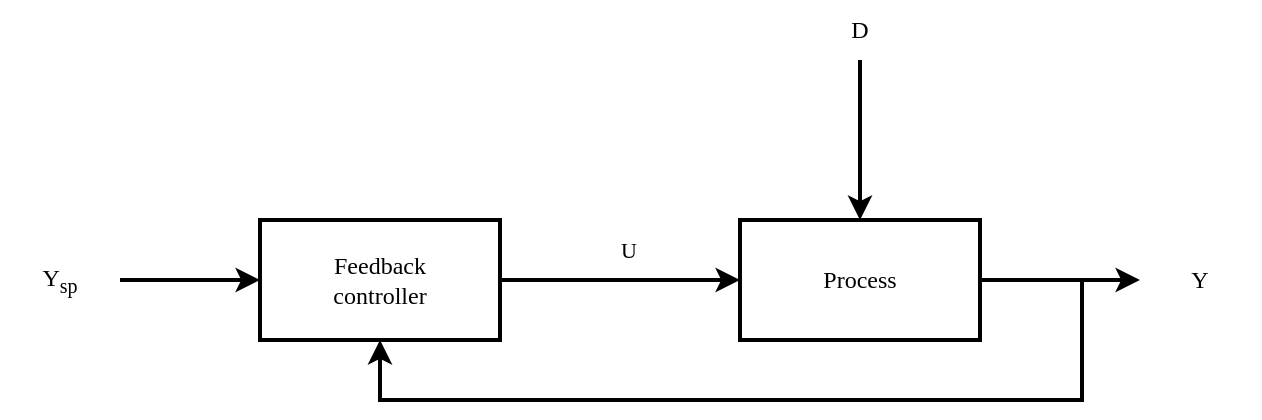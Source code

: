 <mxfile version="21.6.5" type="device" pages="15">
  <diagram id="k8WME--Jx7NH6Nll0x9Z" name="simple-feedback">
    <mxGraphModel dx="2229" dy="1924" grid="1" gridSize="10" guides="1" tooltips="1" connect="1" arrows="1" fold="1" page="1" pageScale="1" pageWidth="827" pageHeight="1169" math="0" shadow="0">
      <root>
        <mxCell id="0" />
        <mxCell id="1" parent="0" />
        <mxCell id="XIypG4LPgcucw90BnkDD-1" style="edgeStyle=orthogonalEdgeStyle;rounded=0;orthogonalLoop=1;jettySize=auto;html=1;exitX=1;exitY=0.5;exitDx=0;exitDy=0;labelBackgroundColor=none;fontColor=default;strokeWidth=2;" parent="1" source="XIypG4LPgcucw90BnkDD-3" target="XIypG4LPgcucw90BnkDD-5" edge="1">
          <mxGeometry relative="1" as="geometry" />
        </mxCell>
        <mxCell id="XIypG4LPgcucw90BnkDD-2" value="U" style="edgeLabel;html=1;align=center;verticalAlign=middle;resizable=0;points=[];rounded=0;labelBackgroundColor=none;fontFamily=IBM Plex sans;" parent="XIypG4LPgcucw90BnkDD-1" vertex="1" connectable="0">
          <mxGeometry x="0.067" y="-1" relative="1" as="geometry">
            <mxPoint y="-16" as="offset" />
          </mxGeometry>
        </mxCell>
        <mxCell id="XIypG4LPgcucw90BnkDD-3" value="Feedback&lt;br&gt;controller" style="rounded=0;whiteSpace=wrap;html=1;labelBackgroundColor=none;fontFamily=IBM Plex sans;fillColor=none;strokeWidth=2;" parent="1" vertex="1">
          <mxGeometry x="229" y="150" width="120" height="60" as="geometry" />
        </mxCell>
        <mxCell id="XIypG4LPgcucw90BnkDD-4" style="edgeStyle=orthogonalEdgeStyle;rounded=0;orthogonalLoop=1;jettySize=auto;html=1;exitX=1;exitY=0.5;exitDx=0;exitDy=0;entryX=0;entryY=0.5;entryDx=0;entryDy=0;labelBackgroundColor=none;fontColor=default;strokeWidth=2;" parent="1" source="XIypG4LPgcucw90BnkDD-5" target="XIypG4LPgcucw90BnkDD-11" edge="1">
          <mxGeometry relative="1" as="geometry">
            <mxPoint x="669" y="180" as="targetPoint" />
          </mxGeometry>
        </mxCell>
        <mxCell id="XIypG4LPgcucw90BnkDD-12" style="edgeStyle=orthogonalEdgeStyle;shape=connector;rounded=0;orthogonalLoop=1;jettySize=auto;html=1;entryX=0.5;entryY=1;entryDx=0;entryDy=0;labelBackgroundColor=none;strokeColor=default;fontFamily=IBM Plex sans;fontSize=12;fontColor=default;endArrow=classic;strokeWidth=2;" parent="1" target="XIypG4LPgcucw90BnkDD-3" edge="1">
          <mxGeometry relative="1" as="geometry">
            <Array as="points">
              <mxPoint x="640" y="240" />
              <mxPoint x="289" y="240" />
            </Array>
            <mxPoint x="640" y="180" as="sourcePoint" />
          </mxGeometry>
        </mxCell>
        <mxCell id="XIypG4LPgcucw90BnkDD-5" value="Process" style="rounded=0;whiteSpace=wrap;html=1;labelBackgroundColor=none;fontFamily=IBM Plex sans;fillColor=none;strokeWidth=2;" parent="1" vertex="1">
          <mxGeometry x="469" y="150" width="120" height="60" as="geometry" />
        </mxCell>
        <mxCell id="XIypG4LPgcucw90BnkDD-6" value="" style="endArrow=classic;html=1;rounded=0;entryX=0;entryY=0.5;entryDx=0;entryDy=0;exitX=1;exitY=0.5;exitDx=0;exitDy=0;labelBackgroundColor=none;fontColor=default;strokeWidth=2;" parent="1" source="XIypG4LPgcucw90BnkDD-7" target="XIypG4LPgcucw90BnkDD-3" edge="1">
          <mxGeometry width="50" height="50" relative="1" as="geometry">
            <mxPoint x="159" y="180" as="sourcePoint" />
            <mxPoint x="159" y="200" as="targetPoint" />
          </mxGeometry>
        </mxCell>
        <mxCell id="XIypG4LPgcucw90BnkDD-7" value="Y&lt;sub&gt;sp&lt;/sub&gt;" style="text;html=1;strokeColor=none;fillColor=none;align=center;verticalAlign=middle;whiteSpace=wrap;rounded=0;labelBackgroundColor=none;fontFamily=IBM Plex sans;" parent="1" vertex="1">
          <mxGeometry x="99" y="165" width="60" height="30" as="geometry" />
        </mxCell>
        <mxCell id="XIypG4LPgcucw90BnkDD-8" style="edgeStyle=orthogonalEdgeStyle;rounded=0;orthogonalLoop=1;jettySize=auto;html=1;exitX=0.5;exitY=1;exitDx=0;exitDy=0;entryX=0.5;entryY=0;entryDx=0;entryDy=0;labelBackgroundColor=none;fontColor=default;strokeWidth=2;" parent="1" source="XIypG4LPgcucw90BnkDD-10" target="XIypG4LPgcucw90BnkDD-5" edge="1">
          <mxGeometry relative="1" as="geometry" />
        </mxCell>
        <mxCell id="XIypG4LPgcucw90BnkDD-10" value="D" style="text;html=1;strokeColor=none;fillColor=none;align=center;verticalAlign=middle;whiteSpace=wrap;rounded=0;labelBackgroundColor=none;fontFamily=IBM Plex sans;" parent="1" vertex="1">
          <mxGeometry x="499" y="40" width="60" height="30" as="geometry" />
        </mxCell>
        <mxCell id="XIypG4LPgcucw90BnkDD-11" value="Y" style="text;html=1;strokeColor=none;fillColor=none;align=center;verticalAlign=middle;whiteSpace=wrap;rounded=0;labelBackgroundColor=none;fontFamily=IBM Plex sans;" parent="1" vertex="1">
          <mxGeometry x="669" y="165" width="60" height="30" as="geometry" />
        </mxCell>
      </root>
    </mxGraphModel>
  </diagram>
  <diagram name="cascade-series" id="1gw0syjkBC8euIDWPGYt">
    <mxGraphModel dx="1061" dy="916" grid="1" gridSize="10" guides="1" tooltips="1" connect="1" arrows="1" fold="1" page="1" pageScale="1" pageWidth="827" pageHeight="1169" math="0" shadow="0">
      <root>
        <mxCell id="dc76Hwwy7RBihGHf5ZJi-0" />
        <mxCell id="dc76Hwwy7RBihGHf5ZJi-1" parent="dc76Hwwy7RBihGHf5ZJi-0" />
        <mxCell id="lCO9ePaTIlFkImOh1xch-5" style="edgeStyle=orthogonalEdgeStyle;rounded=0;orthogonalLoop=1;jettySize=auto;html=1;exitX=1;exitY=0.5;exitDx=0;exitDy=0;entryX=0;entryY=0.5;entryDx=0;entryDy=0;strokeWidth=2;" edge="1" parent="dc76Hwwy7RBihGHf5ZJi-1" source="dc76Hwwy7RBihGHf5ZJi-4" target="lCO9ePaTIlFkImOh1xch-0">
          <mxGeometry relative="1" as="geometry" />
        </mxCell>
        <mxCell id="dc76Hwwy7RBihGHf5ZJi-4" value="Primary controller" style="rounded=0;whiteSpace=wrap;html=1;labelBackgroundColor=none;fontFamily=IBM Plex sans;fillColor=none;strokeWidth=2;" parent="dc76Hwwy7RBihGHf5ZJi-1" vertex="1">
          <mxGeometry x="63" y="150" width="120" height="60" as="geometry" />
        </mxCell>
        <mxCell id="dc76Hwwy7RBihGHf5ZJi-5" style="edgeStyle=orthogonalEdgeStyle;rounded=0;orthogonalLoop=1;jettySize=auto;html=1;exitX=1;exitY=0.5;exitDx=0;exitDy=0;entryX=0;entryY=0.5;entryDx=0;entryDy=0;labelBackgroundColor=none;fontColor=default;strokeWidth=2;" parent="dc76Hwwy7RBihGHf5ZJi-1" source="dc76Hwwy7RBihGHf5ZJi-7" target="dc76Hwwy7RBihGHf5ZJi-12" edge="1">
          <mxGeometry relative="1" as="geometry">
            <mxPoint x="764" y="180" as="targetPoint" />
          </mxGeometry>
        </mxCell>
        <mxCell id="dc76Hwwy7RBihGHf5ZJi-6" style="edgeStyle=orthogonalEdgeStyle;shape=connector;rounded=0;orthogonalLoop=1;jettySize=auto;html=1;entryX=0.5;entryY=1;entryDx=0;entryDy=0;labelBackgroundColor=none;strokeColor=default;fontFamily=IBM Plex sans;fontSize=12;fontColor=default;endArrow=classic;strokeWidth=2;" parent="dc76Hwwy7RBihGHf5ZJi-1" target="dc76Hwwy7RBihGHf5ZJi-4" edge="1">
          <mxGeometry relative="1" as="geometry">
            <Array as="points">
              <mxPoint x="740" y="290" />
              <mxPoint x="123" y="290" />
            </Array>
            <mxPoint x="740" y="180" as="sourcePoint" />
          </mxGeometry>
        </mxCell>
        <mxCell id="dc76Hwwy7RBihGHf5ZJi-7" value="Primary Process" style="rounded=0;whiteSpace=wrap;html=1;labelBackgroundColor=none;fontFamily=IBM Plex sans;fillColor=none;strokeWidth=2;" parent="dc76Hwwy7RBihGHf5ZJi-1" vertex="1">
          <mxGeometry x="600" y="150" width="120" height="60" as="geometry" />
        </mxCell>
        <mxCell id="dc76Hwwy7RBihGHf5ZJi-8" value="" style="endArrow=classic;html=1;rounded=0;entryX=0;entryY=0.5;entryDx=0;entryDy=0;exitX=1;exitY=0.5;exitDx=0;exitDy=0;labelBackgroundColor=none;fontColor=default;strokeWidth=2;" parent="dc76Hwwy7RBihGHf5ZJi-1" source="dc76Hwwy7RBihGHf5ZJi-9" target="dc76Hwwy7RBihGHf5ZJi-4" edge="1">
          <mxGeometry width="50" height="50" relative="1" as="geometry">
            <mxPoint x="35" y="180" as="sourcePoint" />
            <mxPoint x="35" y="200" as="targetPoint" />
          </mxGeometry>
        </mxCell>
        <mxCell id="dc76Hwwy7RBihGHf5ZJi-9" value="Y&lt;sub&gt;sp&lt;/sub&gt;" style="text;html=1;strokeColor=none;fillColor=none;align=center;verticalAlign=middle;whiteSpace=wrap;rounded=0;labelBackgroundColor=none;fontFamily=IBM Plex sans;" parent="dc76Hwwy7RBihGHf5ZJi-1" vertex="1">
          <mxGeometry x="12" y="165" width="22" height="30" as="geometry" />
        </mxCell>
        <mxCell id="dc76Hwwy7RBihGHf5ZJi-10" style="edgeStyle=orthogonalEdgeStyle;rounded=0;orthogonalLoop=1;jettySize=auto;html=1;exitX=0.5;exitY=1;exitDx=0;exitDy=0;entryX=0.5;entryY=0;entryDx=0;entryDy=0;labelBackgroundColor=none;fontColor=default;strokeWidth=2;" parent="dc76Hwwy7RBihGHf5ZJi-1" source="dc76Hwwy7RBihGHf5ZJi-11" target="dc76Hwwy7RBihGHf5ZJi-7" edge="1">
          <mxGeometry relative="1" as="geometry">
            <Array as="points">
              <mxPoint x="660" y="70" />
            </Array>
          </mxGeometry>
        </mxCell>
        <mxCell id="dc76Hwwy7RBihGHf5ZJi-11" value="D&lt;sub&gt;1&lt;/sub&gt;" style="text;html=1;strokeColor=none;fillColor=none;align=center;verticalAlign=middle;whiteSpace=wrap;rounded=0;labelBackgroundColor=none;fontFamily=IBM Plex sans;" parent="dc76Hwwy7RBihGHf5ZJi-1" vertex="1">
          <mxGeometry x="648" y="40" width="24" height="30" as="geometry" />
        </mxCell>
        <mxCell id="dc76Hwwy7RBihGHf5ZJi-12" value="Y" style="text;html=1;strokeColor=none;fillColor=none;align=center;verticalAlign=middle;whiteSpace=wrap;rounded=0;labelBackgroundColor=none;fontFamily=IBM Plex sans;" parent="dc76Hwwy7RBihGHf5ZJi-1" vertex="1">
          <mxGeometry x="770" y="165" width="20" height="30" as="geometry" />
        </mxCell>
        <mxCell id="lCO9ePaTIlFkImOh1xch-6" style="edgeStyle=orthogonalEdgeStyle;rounded=0;orthogonalLoop=1;jettySize=auto;html=1;exitX=1;exitY=0.5;exitDx=0;exitDy=0;entryX=0;entryY=0.5;entryDx=0;entryDy=0;strokeWidth=2;" edge="1" parent="dc76Hwwy7RBihGHf5ZJi-1" source="lCO9ePaTIlFkImOh1xch-0" target="lCO9ePaTIlFkImOh1xch-4">
          <mxGeometry relative="1" as="geometry" />
        </mxCell>
        <mxCell id="lCO9ePaTIlFkImOh1xch-0" value="Secondary controller" style="rounded=0;whiteSpace=wrap;html=1;labelBackgroundColor=none;fontFamily=IBM Plex sans;fillColor=none;strokeWidth=2;" vertex="1" parent="dc76Hwwy7RBihGHf5ZJi-1">
          <mxGeometry x="240" y="150" width="120" height="60" as="geometry" />
        </mxCell>
        <mxCell id="lCO9ePaTIlFkImOh1xch-2" style="edgeStyle=orthogonalEdgeStyle;rounded=0;orthogonalLoop=1;jettySize=auto;html=1;exitX=0.5;exitY=1;exitDx=0;exitDy=0;entryX=0.5;entryY=0;entryDx=0;entryDy=0;labelBackgroundColor=none;fontColor=default;strokeWidth=2;" edge="1" parent="dc76Hwwy7RBihGHf5ZJi-1" source="lCO9ePaTIlFkImOh1xch-3">
          <mxGeometry relative="1" as="geometry">
            <mxPoint x="473" y="150" as="targetPoint" />
          </mxGeometry>
        </mxCell>
        <mxCell id="lCO9ePaTIlFkImOh1xch-3" value="D&lt;sub&gt;2&lt;/sub&gt;" style="text;html=1;strokeColor=none;fillColor=none;align=center;verticalAlign=middle;whiteSpace=wrap;rounded=0;labelBackgroundColor=none;fontFamily=IBM Plex sans;" vertex="1" parent="dc76Hwwy7RBihGHf5ZJi-1">
          <mxGeometry x="443" y="40" width="60" height="30" as="geometry" />
        </mxCell>
        <mxCell id="lCO9ePaTIlFkImOh1xch-7" style="edgeStyle=orthogonalEdgeStyle;rounded=0;orthogonalLoop=1;jettySize=auto;html=1;exitX=1;exitY=0.5;exitDx=0;exitDy=0;entryX=0;entryY=0.5;entryDx=0;entryDy=0;strokeWidth=2;" edge="1" parent="dc76Hwwy7RBihGHf5ZJi-1" source="lCO9ePaTIlFkImOh1xch-4" target="dc76Hwwy7RBihGHf5ZJi-7">
          <mxGeometry relative="1" as="geometry" />
        </mxCell>
        <mxCell id="lCO9ePaTIlFkImOh1xch-4" value="Secondary Process" style="rounded=0;whiteSpace=wrap;html=1;labelBackgroundColor=none;fontFamily=IBM Plex sans;fillColor=none;strokeWidth=2;" vertex="1" parent="dc76Hwwy7RBihGHf5ZJi-1">
          <mxGeometry x="413" y="150" width="120" height="60" as="geometry" />
        </mxCell>
        <mxCell id="lCO9ePaTIlFkImOh1xch-8" style="edgeStyle=orthogonalEdgeStyle;shape=connector;rounded=0;orthogonalLoop=1;jettySize=auto;html=1;entryX=0.5;entryY=1;entryDx=0;entryDy=0;labelBackgroundColor=none;strokeColor=default;fontFamily=IBM Plex sans;fontSize=12;fontColor=default;endArrow=classic;strokeWidth=2;" edge="1" parent="dc76Hwwy7RBihGHf5ZJi-1" target="lCO9ePaTIlFkImOh1xch-0">
          <mxGeometry relative="1" as="geometry">
            <Array as="points">
              <mxPoint x="561" y="240" />
              <mxPoint x="300" y="240" />
            </Array>
            <mxPoint x="561" y="180" as="sourcePoint" />
            <mxPoint x="210" y="210" as="targetPoint" />
          </mxGeometry>
        </mxCell>
      </root>
    </mxGraphModel>
  </diagram>
  <diagram name="cascade-parallel" id="290PME650LozMjKr0kIX">
    <mxGraphModel dx="1061" dy="916" grid="1" gridSize="10" guides="1" tooltips="1" connect="1" arrows="1" fold="1" page="1" pageScale="1" pageWidth="827" pageHeight="1169" math="0" shadow="0">
      <root>
        <mxCell id="HnMMlaAct0VHS_dH7N6_-0" />
        <mxCell id="HnMMlaAct0VHS_dH7N6_-1" parent="HnMMlaAct0VHS_dH7N6_-0" />
        <mxCell id="HnMMlaAct0VHS_dH7N6_-2" style="edgeStyle=orthogonalEdgeStyle;rounded=0;orthogonalLoop=1;jettySize=auto;html=1;exitX=1;exitY=0.5;exitDx=0;exitDy=0;entryX=0;entryY=0.5;entryDx=0;entryDy=0;strokeWidth=2;" edge="1" parent="HnMMlaAct0VHS_dH7N6_-1" source="HnMMlaAct0VHS_dH7N6_-3" target="HnMMlaAct0VHS_dH7N6_-13">
          <mxGeometry relative="1" as="geometry" />
        </mxCell>
        <mxCell id="HnMMlaAct0VHS_dH7N6_-3" value="Primary controller" style="rounded=0;whiteSpace=wrap;html=1;labelBackgroundColor=none;fontFamily=IBM Plex sans;fillColor=none;strokeWidth=2;" vertex="1" parent="HnMMlaAct0VHS_dH7N6_-1">
          <mxGeometry x="121" y="250" width="120" height="60" as="geometry" />
        </mxCell>
        <mxCell id="HnMMlaAct0VHS_dH7N6_-7" value="" style="endArrow=classic;html=1;rounded=0;entryX=0;entryY=0.5;entryDx=0;entryDy=0;exitX=1;exitY=0.5;exitDx=0;exitDy=0;labelBackgroundColor=none;fontColor=default;strokeWidth=2;" edge="1" parent="HnMMlaAct0VHS_dH7N6_-1" source="HnMMlaAct0VHS_dH7N6_-8" target="HnMMlaAct0VHS_dH7N6_-3">
          <mxGeometry width="50" height="50" relative="1" as="geometry">
            <mxPoint x="93" y="280" as="sourcePoint" />
            <mxPoint x="93" y="300" as="targetPoint" />
          </mxGeometry>
        </mxCell>
        <mxCell id="HnMMlaAct0VHS_dH7N6_-8" value="Y&lt;sub&gt;sp&lt;/sub&gt;" style="text;html=1;strokeColor=none;fillColor=none;align=center;verticalAlign=middle;whiteSpace=wrap;rounded=0;labelBackgroundColor=none;fontFamily=IBM Plex sans;strokeWidth=2;" vertex="1" parent="HnMMlaAct0VHS_dH7N6_-1">
          <mxGeometry x="70" y="265" width="22" height="30" as="geometry" />
        </mxCell>
        <mxCell id="HnMMlaAct0VHS_dH7N6_-11" value="Y&lt;sub&gt;2&lt;/sub&gt;" style="text;html=1;strokeColor=none;fillColor=none;align=center;verticalAlign=middle;whiteSpace=wrap;rounded=0;labelBackgroundColor=none;fontFamily=IBM Plex sans;strokeWidth=2;" vertex="1" parent="HnMMlaAct0VHS_dH7N6_-1">
          <mxGeometry x="660" y="265" width="20" height="30" as="geometry" />
        </mxCell>
        <mxCell id="HnMMlaAct0VHS_dH7N6_-12" style="edgeStyle=orthogonalEdgeStyle;rounded=0;orthogonalLoop=1;jettySize=auto;html=1;exitX=1;exitY=0.5;exitDx=0;exitDy=0;entryX=0;entryY=0.5;entryDx=0;entryDy=0;strokeWidth=2;" edge="1" parent="HnMMlaAct0VHS_dH7N6_-1" source="HnMMlaAct0VHS_dH7N6_-13" target="HnMMlaAct0VHS_dH7N6_-17">
          <mxGeometry relative="1" as="geometry" />
        </mxCell>
        <mxCell id="QRd1-jQeOPXhUMimWmQN-3" style="edgeStyle=orthogonalEdgeStyle;rounded=0;orthogonalLoop=1;jettySize=auto;html=1;exitX=1;exitY=0.5;exitDx=0;exitDy=0;entryX=0;entryY=0.5;entryDx=0;entryDy=0;fontFamily=IBM Plex sans;fontSize=12;fontColor=default;strokeWidth=2;" edge="1" parent="HnMMlaAct0VHS_dH7N6_-1" source="HnMMlaAct0VHS_dH7N6_-13" target="QRd1-jQeOPXhUMimWmQN-0">
          <mxGeometry relative="1" as="geometry">
            <Array as="points">
              <mxPoint x="450" y="280" />
              <mxPoint x="450" y="90" />
            </Array>
          </mxGeometry>
        </mxCell>
        <mxCell id="HnMMlaAct0VHS_dH7N6_-13" value="Secondary controller" style="rounded=0;whiteSpace=wrap;html=1;labelBackgroundColor=none;fontFamily=IBM Plex sans;fillColor=none;strokeWidth=2;" vertex="1" parent="HnMMlaAct0VHS_dH7N6_-1">
          <mxGeometry x="298" y="250" width="120" height="60" as="geometry" />
        </mxCell>
        <mxCell id="HnMMlaAct0VHS_dH7N6_-16" style="edgeStyle=orthogonalEdgeStyle;rounded=0;orthogonalLoop=1;jettySize=auto;html=1;exitX=1;exitY=0.5;exitDx=0;exitDy=0;entryX=0;entryY=0.5;entryDx=0;entryDy=0;strokeWidth=2;" edge="1" parent="HnMMlaAct0VHS_dH7N6_-1" source="HnMMlaAct0VHS_dH7N6_-17" target="HnMMlaAct0VHS_dH7N6_-11">
          <mxGeometry relative="1" as="geometry">
            <mxPoint x="658" y="280" as="targetPoint" />
          </mxGeometry>
        </mxCell>
        <mxCell id="pPGZ6r5CvvZXxT00kLlJ-1" style="edgeStyle=orthogonalEdgeStyle;rounded=0;orthogonalLoop=1;jettySize=auto;html=1;entryX=0.5;entryY=1;entryDx=0;entryDy=0;fontFamily=IBM Plex sans;fontSize=12;fontColor=default;strokeWidth=2;" edge="1" parent="HnMMlaAct0VHS_dH7N6_-1" source="HnMMlaAct0VHS_dH7N6_-17" target="HnMMlaAct0VHS_dH7N6_-13">
          <mxGeometry relative="1" as="geometry">
            <Array as="points">
              <mxPoint x="630" y="280" />
              <mxPoint x="630" y="360" />
              <mxPoint x="358" y="360" />
            </Array>
          </mxGeometry>
        </mxCell>
        <mxCell id="HnMMlaAct0VHS_dH7N6_-17" value="Secondary Process" style="rounded=0;whiteSpace=wrap;html=1;labelBackgroundColor=none;fontFamily=IBM Plex sans;fillColor=none;strokeWidth=2;" vertex="1" parent="HnMMlaAct0VHS_dH7N6_-1">
          <mxGeometry x="482" y="250" width="120" height="60" as="geometry" />
        </mxCell>
        <mxCell id="pPGZ6r5CvvZXxT00kLlJ-0" style="edgeStyle=orthogonalEdgeStyle;rounded=0;orthogonalLoop=1;jettySize=auto;html=1;entryX=0.5;entryY=0;entryDx=0;entryDy=0;fontFamily=IBM Plex sans;fontSize=12;fontColor=default;strokeWidth=2;" edge="1" parent="HnMMlaAct0VHS_dH7N6_-1" target="HnMMlaAct0VHS_dH7N6_-3">
          <mxGeometry relative="1" as="geometry">
            <mxPoint x="600" y="90" as="sourcePoint" />
            <Array as="points">
              <mxPoint x="630" y="90" />
              <mxPoint x="630" y="30" />
              <mxPoint x="181" y="30" />
            </Array>
          </mxGeometry>
        </mxCell>
        <mxCell id="QRd1-jQeOPXhUMimWmQN-0" value="Primary Process" style="rounded=0;whiteSpace=wrap;html=1;labelBackgroundColor=none;fontFamily=IBM Plex sans;fillColor=none;strokeWidth=2;" vertex="1" parent="HnMMlaAct0VHS_dH7N6_-1">
          <mxGeometry x="482" y="60" width="120" height="60" as="geometry" />
        </mxCell>
        <mxCell id="QRd1-jQeOPXhUMimWmQN-1" value="Y&lt;sub&gt;1&lt;/sub&gt;" style="text;html=1;strokeColor=none;fillColor=none;align=center;verticalAlign=middle;whiteSpace=wrap;rounded=0;labelBackgroundColor=none;fontFamily=IBM Plex sans;strokeWidth=2;" vertex="1" parent="HnMMlaAct0VHS_dH7N6_-1">
          <mxGeometry x="660" y="75" width="20" height="30" as="geometry" />
        </mxCell>
        <mxCell id="QRd1-jQeOPXhUMimWmQN-2" style="edgeStyle=orthogonalEdgeStyle;rounded=0;orthogonalLoop=1;jettySize=auto;html=1;exitX=1;exitY=0.5;exitDx=0;exitDy=0;entryX=0;entryY=0.5;entryDx=0;entryDy=0;strokeWidth=2;" edge="1" parent="HnMMlaAct0VHS_dH7N6_-1" source="QRd1-jQeOPXhUMimWmQN-0" target="QRd1-jQeOPXhUMimWmQN-1">
          <mxGeometry relative="1" as="geometry">
            <mxPoint x="602" y="89.76" as="sourcePoint" />
            <mxPoint x="658" y="89.76" as="targetPoint" />
          </mxGeometry>
        </mxCell>
        <mxCell id="QRd1-jQeOPXhUMimWmQN-6" style="edgeStyle=orthogonalEdgeStyle;rounded=0;orthogonalLoop=1;jettySize=auto;html=1;exitX=0.5;exitY=0;exitDx=0;exitDy=0;entryX=0.5;entryY=1;entryDx=0;entryDy=0;fontFamily=IBM Plex sans;fontSize=12;fontColor=default;strokeWidth=2;" edge="1" parent="HnMMlaAct0VHS_dH7N6_-1" source="QRd1-jQeOPXhUMimWmQN-5" target="QRd1-jQeOPXhUMimWmQN-0">
          <mxGeometry relative="1" as="geometry">
            <mxPoint x="542" y="189" as="sourcePoint" />
          </mxGeometry>
        </mxCell>
        <mxCell id="QRd1-jQeOPXhUMimWmQN-7" style="edgeStyle=orthogonalEdgeStyle;rounded=0;orthogonalLoop=1;jettySize=auto;html=1;entryX=0.5;entryY=0;entryDx=0;entryDy=0;fontFamily=IBM Plex sans;fontSize=12;fontColor=default;strokeWidth=2;exitX=0.5;exitY=1;exitDx=0;exitDy=0;" edge="1" parent="HnMMlaAct0VHS_dH7N6_-1" source="QRd1-jQeOPXhUMimWmQN-5" target="HnMMlaAct0VHS_dH7N6_-17">
          <mxGeometry relative="1" as="geometry" />
        </mxCell>
        <mxCell id="QRd1-jQeOPXhUMimWmQN-5" value="D" style="text;html=1;strokeColor=none;fillColor=none;align=center;verticalAlign=middle;whiteSpace=wrap;rounded=0;labelBackgroundColor=none;fontFamily=IBM Plex sans;strokeWidth=2;" vertex="1" parent="HnMMlaAct0VHS_dH7N6_-1">
          <mxGeometry x="532" y="170" width="20" height="30" as="geometry" />
        </mxCell>
      </root>
    </mxGraphModel>
  </diagram>
  <diagram name="cascade-control-configuration-series" id="zWAeGxgicjpxQUHZ7IX-">
    <mxGraphModel dx="892" dy="770" grid="1" gridSize="2" guides="1" tooltips="1" connect="1" arrows="1" fold="1" page="1" pageScale="1" pageWidth="827" pageHeight="1169" math="1" shadow="0">
      <root>
        <mxCell id="m6nd-o5x-ktEwvJF4nO5-0" />
        <mxCell id="m6nd-o5x-ktEwvJF4nO5-1" parent="m6nd-o5x-ktEwvJF4nO5-0" />
        <mxCell id="jyYtkehthPkABfB0ywqv-35" style="edgeStyle=orthogonalEdgeStyle;rounded=0;orthogonalLoop=1;jettySize=auto;html=1;entryX=0;entryY=0.5;entryDx=0;entryDy=0;strokeWidth=2;" parent="m6nd-o5x-ktEwvJF4nO5-1" source="m6nd-o5x-ktEwvJF4nO5-3" target="jyYtkehthPkABfB0ywqv-8" edge="1">
          <mxGeometry relative="1" as="geometry" />
        </mxCell>
        <mxCell id="m6nd-o5x-ktEwvJF4nO5-3" value="$$G_{C1}$$" style="rounded=0;whiteSpace=wrap;html=1;labelBackgroundColor=none;fontFamily=IBM Plex sans;fillColor=none;strokeWidth=2;" parent="m6nd-o5x-ktEwvJF4nO5-1" vertex="1">
          <mxGeometry x="160" y="86" width="50" height="34" as="geometry" />
        </mxCell>
        <mxCell id="jyYtkehthPkABfB0ywqv-33" style="edgeStyle=orthogonalEdgeStyle;rounded=0;orthogonalLoop=1;jettySize=auto;html=1;entryX=0;entryY=0.5;entryDx=0;entryDy=0;strokeWidth=2;" parent="m6nd-o5x-ktEwvJF4nO5-1" source="m6nd-o5x-ktEwvJF4nO5-5" target="jyYtkehthPkABfB0ywqv-1" edge="1">
          <mxGeometry relative="1" as="geometry" />
        </mxCell>
        <mxCell id="m6nd-o5x-ktEwvJF4nO5-5" value="Y&lt;sub&gt;sp&lt;/sub&gt;" style="text;html=1;strokeColor=none;fillColor=none;align=center;verticalAlign=middle;whiteSpace=wrap;rounded=0;labelBackgroundColor=none;fontFamily=IBM Plex sans;strokeWidth=2;" parent="m6nd-o5x-ktEwvJF4nO5-1" vertex="1">
          <mxGeometry x="20" y="88" width="30" height="30" as="geometry" />
        </mxCell>
        <mxCell id="jyYtkehthPkABfB0ywqv-0" value="" style="group;strokeWidth=2;" parent="m6nd-o5x-ktEwvJF4nO5-1" vertex="1" connectable="0">
          <mxGeometry x="89" y="89" width="28" height="28" as="geometry" />
        </mxCell>
        <mxCell id="jyYtkehthPkABfB0ywqv-49" style="edgeStyle=orthogonalEdgeStyle;rounded=0;orthogonalLoop=1;jettySize=auto;html=1;startArrow=classic;startFill=1;endArrow=none;endFill=0;strokeWidth=2;" parent="jyYtkehthPkABfB0ywqv-0" source="jyYtkehthPkABfB0ywqv-1" edge="1">
          <mxGeometry relative="1" as="geometry">
            <mxPoint x="609" y="14" as="targetPoint" />
            <Array as="points">
              <mxPoint x="14" y="119" />
              <mxPoint x="609" y="119" />
            </Array>
          </mxGeometry>
        </mxCell>
        <mxCell id="jyYtkehthPkABfB0ywqv-1" value="" style="ellipse;whiteSpace=wrap;html=1;aspect=fixed;rounded=0;labelBackgroundColor=none;fontFamily=IBM Plex sans;fontSize=12;fontColor=default;fillColor=none;gradientColor=none;;fontFamily=IBM Plex sans;strokeWidth=2;" parent="jyYtkehthPkABfB0ywqv-0" vertex="1">
          <mxGeometry width="28" height="28" as="geometry" />
        </mxCell>
        <mxCell id="jyYtkehthPkABfB0ywqv-2" value="" style="endArrow=none;html=1;rounded=0;labelBackgroundColor=none;strokeColor=default;fontFamily=IBM Plex sans;fontSize=12;fontColor=default;shape=connector;entryX=0;entryY=0;entryDx=0;entryDy=0;exitX=1;exitY=1;exitDx=0;exitDy=0;strokeWidth=2;" parent="jyYtkehthPkABfB0ywqv-0" source="jyYtkehthPkABfB0ywqv-1" target="jyYtkehthPkABfB0ywqv-1" edge="1">
          <mxGeometry width="50" height="50" relative="1" as="geometry">
            <mxPoint x="-66.5" y="73.5" as="sourcePoint" />
            <mxPoint x="-22.75" y="29.75" as="targetPoint" />
          </mxGeometry>
        </mxCell>
        <mxCell id="jyYtkehthPkABfB0ywqv-3" value="" style="endArrow=none;html=1;rounded=0;labelBackgroundColor=none;strokeColor=default;fontFamily=IBM Plex sans;fontSize=12;fontColor=default;shape=connector;exitX=1;exitY=0;exitDx=0;exitDy=0;entryX=0;entryY=1;entryDx=0;entryDy=0;strokeWidth=2;" parent="jyYtkehthPkABfB0ywqv-0" source="jyYtkehthPkABfB0ywqv-1" target="jyYtkehthPkABfB0ywqv-1" edge="1">
          <mxGeometry width="50" height="50" relative="1" as="geometry">
            <mxPoint x="25.375" y="25.375" as="sourcePoint" />
            <mxPoint x="6.125" y="6.125" as="targetPoint" />
          </mxGeometry>
        </mxCell>
        <mxCell id="jyYtkehthPkABfB0ywqv-4" value="+" style="text;html=1;strokeColor=none;fillColor=none;align=center;verticalAlign=middle;whiteSpace=wrap;rounded=0;fontSize=12;fontFamily=IBM Plex sans;fontColor=default;strokeWidth=2;" parent="jyYtkehthPkABfB0ywqv-0" vertex="1">
          <mxGeometry x="2.31" y="10.5" width="7" height="7" as="geometry" />
        </mxCell>
        <mxCell id="jyYtkehthPkABfB0ywqv-5" value="-" style="text;html=1;strokeColor=none;fillColor=none;align=center;verticalAlign=middle;whiteSpace=wrap;rounded=0;fontSize=12;fontFamily=IBM Plex sans;fontColor=default;strokeWidth=2;" parent="jyYtkehthPkABfB0ywqv-0" vertex="1">
          <mxGeometry x="10.5" y="17.5" width="7" height="7" as="geometry" />
        </mxCell>
        <mxCell id="jyYtkehthPkABfB0ywqv-37" style="edgeStyle=orthogonalEdgeStyle;rounded=0;orthogonalLoop=1;jettySize=auto;html=1;entryX=0;entryY=0.5;entryDx=0;entryDy=0;strokeWidth=2;" parent="m6nd-o5x-ktEwvJF4nO5-1" source="jyYtkehthPkABfB0ywqv-6" target="jyYtkehthPkABfB0ywqv-19" edge="1">
          <mxGeometry relative="1" as="geometry" />
        </mxCell>
        <mxCell id="jyYtkehthPkABfB0ywqv-6" value="$$G_{C2}$$" style="rounded=0;whiteSpace=wrap;html=1;labelBackgroundColor=none;fontFamily=IBM Plex sans;fillColor=none;strokeWidth=2;" parent="m6nd-o5x-ktEwvJF4nO5-1" vertex="1">
          <mxGeometry x="291" y="86" width="50" height="34" as="geometry" />
        </mxCell>
        <mxCell id="jyYtkehthPkABfB0ywqv-7" value="" style="group;strokeWidth=2;" parent="m6nd-o5x-ktEwvJF4nO5-1" vertex="1" connectable="0">
          <mxGeometry x="234" y="89" width="28" height="28" as="geometry" />
        </mxCell>
        <mxCell id="jyYtkehthPkABfB0ywqv-8" value="" style="ellipse;whiteSpace=wrap;html=1;aspect=fixed;rounded=0;labelBackgroundColor=none;fontFamily=IBM Plex sans;fontSize=12;fontColor=default;fillColor=none;gradientColor=none;;fontFamily=IBM Plex sans;strokeWidth=2;" parent="jyYtkehthPkABfB0ywqv-7" vertex="1">
          <mxGeometry width="28" height="28" as="geometry" />
        </mxCell>
        <mxCell id="jyYtkehthPkABfB0ywqv-9" value="" style="endArrow=none;html=1;rounded=0;labelBackgroundColor=none;strokeColor=default;fontFamily=IBM Plex sans;fontSize=12;fontColor=default;shape=connector;entryX=0;entryY=0;entryDx=0;entryDy=0;exitX=1;exitY=1;exitDx=0;exitDy=0;strokeWidth=2;" parent="jyYtkehthPkABfB0ywqv-7" source="jyYtkehthPkABfB0ywqv-8" target="jyYtkehthPkABfB0ywqv-8" edge="1">
          <mxGeometry width="50" height="50" relative="1" as="geometry">
            <mxPoint x="-66.5" y="73.5" as="sourcePoint" />
            <mxPoint x="-22.75" y="29.75" as="targetPoint" />
          </mxGeometry>
        </mxCell>
        <mxCell id="jyYtkehthPkABfB0ywqv-10" value="" style="endArrow=none;html=1;rounded=0;labelBackgroundColor=none;strokeColor=default;fontFamily=IBM Plex sans;fontSize=12;fontColor=default;shape=connector;exitX=1;exitY=0;exitDx=0;exitDy=0;entryX=0;entryY=1;entryDx=0;entryDy=0;strokeWidth=2;" parent="jyYtkehthPkABfB0ywqv-7" source="jyYtkehthPkABfB0ywqv-8" target="jyYtkehthPkABfB0ywqv-8" edge="1">
          <mxGeometry width="50" height="50" relative="1" as="geometry">
            <mxPoint x="25.375" y="25.375" as="sourcePoint" />
            <mxPoint x="6.125" y="6.125" as="targetPoint" />
          </mxGeometry>
        </mxCell>
        <mxCell id="jyYtkehthPkABfB0ywqv-11" value="+" style="text;html=1;strokeColor=none;fillColor=none;align=center;verticalAlign=middle;whiteSpace=wrap;rounded=0;fontSize=12;fontFamily=IBM Plex sans;fontColor=default;strokeWidth=2;" parent="jyYtkehthPkABfB0ywqv-7" vertex="1">
          <mxGeometry x="2.31" y="10.5" width="7" height="7" as="geometry" />
        </mxCell>
        <mxCell id="jyYtkehthPkABfB0ywqv-48" style="edgeStyle=orthogonalEdgeStyle;rounded=0;orthogonalLoop=1;jettySize=auto;html=1;exitX=0.461;exitY=1.016;exitDx=0;exitDy=0;exitPerimeter=0;startArrow=classic;startFill=1;endArrow=none;endFill=0;strokeWidth=2;" parent="jyYtkehthPkABfB0ywqv-7" source="jyYtkehthPkABfB0ywqv-8" edge="1">
          <mxGeometry relative="1" as="geometry">
            <mxPoint x="282" y="13" as="targetPoint" />
            <Array as="points">
              <mxPoint x="13" y="71" />
              <mxPoint x="282" y="71" />
            </Array>
          </mxGeometry>
        </mxCell>
        <mxCell id="jyYtkehthPkABfB0ywqv-12" value="-" style="text;html=1;strokeColor=none;fillColor=none;align=center;verticalAlign=middle;whiteSpace=wrap;rounded=0;fontSize=12;fontFamily=IBM Plex sans;fontColor=default;strokeWidth=2;" parent="jyYtkehthPkABfB0ywqv-7" vertex="1">
          <mxGeometry x="10.5" y="17.5" width="7" height="7" as="geometry" />
        </mxCell>
        <mxCell id="jyYtkehthPkABfB0ywqv-13" value="" style="group;strokeWidth=2;" parent="m6nd-o5x-ktEwvJF4nO5-1" vertex="1" connectable="0">
          <mxGeometry x="473" y="89" width="28" height="28" as="geometry" />
        </mxCell>
        <mxCell id="jyYtkehthPkABfB0ywqv-14" value="" style="ellipse;whiteSpace=wrap;html=1;aspect=fixed;rounded=0;labelBackgroundColor=none;fontFamily=IBM Plex sans;fontSize=12;fontColor=default;fillColor=none;gradientColor=none;;fontFamily=IBM Plex sans;strokeWidth=2;" parent="jyYtkehthPkABfB0ywqv-13" vertex="1">
          <mxGeometry width="28" height="28" as="geometry" />
        </mxCell>
        <mxCell id="jyYtkehthPkABfB0ywqv-15" value="" style="endArrow=none;html=1;rounded=0;labelBackgroundColor=none;strokeColor=default;fontFamily=IBM Plex sans;fontSize=12;fontColor=default;shape=connector;entryX=0;entryY=0;entryDx=0;entryDy=0;exitX=1;exitY=1;exitDx=0;exitDy=0;strokeWidth=2;" parent="jyYtkehthPkABfB0ywqv-13" source="jyYtkehthPkABfB0ywqv-14" target="jyYtkehthPkABfB0ywqv-14" edge="1">
          <mxGeometry width="50" height="50" relative="1" as="geometry">
            <mxPoint x="-66.5" y="73.5" as="sourcePoint" />
            <mxPoint x="-22.75" y="29.75" as="targetPoint" />
          </mxGeometry>
        </mxCell>
        <mxCell id="jyYtkehthPkABfB0ywqv-16" value="" style="endArrow=none;html=1;rounded=0;labelBackgroundColor=none;strokeColor=default;fontFamily=IBM Plex sans;fontSize=12;fontColor=default;shape=connector;exitX=1;exitY=0;exitDx=0;exitDy=0;entryX=0;entryY=1;entryDx=0;entryDy=0;strokeWidth=2;" parent="jyYtkehthPkABfB0ywqv-13" source="jyYtkehthPkABfB0ywqv-14" target="jyYtkehthPkABfB0ywqv-14" edge="1">
          <mxGeometry width="50" height="50" relative="1" as="geometry">
            <mxPoint x="25.375" y="25.375" as="sourcePoint" />
            <mxPoint x="6.125" y="6.125" as="targetPoint" />
          </mxGeometry>
        </mxCell>
        <mxCell id="jyYtkehthPkABfB0ywqv-17" value="+" style="text;html=1;strokeColor=none;fillColor=none;align=center;verticalAlign=middle;whiteSpace=wrap;rounded=0;fontSize=12;fontFamily=IBM Plex sans;fontColor=default;strokeWidth=2;" parent="jyYtkehthPkABfB0ywqv-13" vertex="1">
          <mxGeometry x="2.31" y="10.5" width="7" height="7" as="geometry" />
        </mxCell>
        <mxCell id="jyYtkehthPkABfB0ywqv-18" value="+" style="text;html=1;strokeColor=none;fillColor=none;align=center;verticalAlign=middle;whiteSpace=wrap;rounded=0;fontSize=12;fontFamily=IBM Plex sans;fontColor=default;strokeWidth=2;" parent="jyYtkehthPkABfB0ywqv-13" vertex="1">
          <mxGeometry x="10.5" y="3.5" width="7" height="7" as="geometry" />
        </mxCell>
        <mxCell id="jyYtkehthPkABfB0ywqv-38" style="edgeStyle=orthogonalEdgeStyle;rounded=0;orthogonalLoop=1;jettySize=auto;html=1;entryX=0;entryY=0.5;entryDx=0;entryDy=0;strokeWidth=2;" parent="m6nd-o5x-ktEwvJF4nO5-1" source="jyYtkehthPkABfB0ywqv-19" target="jyYtkehthPkABfB0ywqv-14" edge="1">
          <mxGeometry relative="1" as="geometry" />
        </mxCell>
        <mxCell id="jyYtkehthPkABfB0ywqv-19" value="$$G_{P2}$$" style="rounded=0;whiteSpace=wrap;html=1;labelBackgroundColor=none;fontFamily=IBM Plex sans;fillColor=none;strokeWidth=2;" parent="m6nd-o5x-ktEwvJF4nO5-1" vertex="1">
          <mxGeometry x="389" y="86" width="50" height="34" as="geometry" />
        </mxCell>
        <mxCell id="jyYtkehthPkABfB0ywqv-41" style="edgeStyle=orthogonalEdgeStyle;rounded=0;orthogonalLoop=1;jettySize=auto;html=1;entryX=0;entryY=0.5;entryDx=0;entryDy=0;strokeWidth=2;" parent="m6nd-o5x-ktEwvJF4nO5-1" source="jyYtkehthPkABfB0ywqv-20" target="jyYtkehthPkABfB0ywqv-28" edge="1">
          <mxGeometry relative="1" as="geometry" />
        </mxCell>
        <mxCell id="jyYtkehthPkABfB0ywqv-20" value="$$G_{P1}$$" style="rounded=0;whiteSpace=wrap;html=1;labelBackgroundColor=none;fontFamily=IBM Plex sans;fillColor=none;strokeWidth=2;" parent="m6nd-o5x-ktEwvJF4nO5-1" vertex="1">
          <mxGeometry x="553" y="86" width="50" height="34" as="geometry" />
        </mxCell>
        <mxCell id="jyYtkehthPkABfB0ywqv-27" value="" style="group;strokeWidth=2;" parent="m6nd-o5x-ktEwvJF4nO5-1" vertex="1" connectable="0">
          <mxGeometry x="650" y="89" width="28" height="28" as="geometry" />
        </mxCell>
        <mxCell id="jyYtkehthPkABfB0ywqv-28" value="" style="ellipse;whiteSpace=wrap;html=1;aspect=fixed;rounded=0;labelBackgroundColor=none;fontFamily=IBM Plex sans;fontSize=12;fontColor=default;fillColor=none;gradientColor=none;;fontFamily=IBM Plex sans;strokeWidth=2;" parent="jyYtkehthPkABfB0ywqv-27" vertex="1">
          <mxGeometry width="28" height="28" as="geometry" />
        </mxCell>
        <mxCell id="jyYtkehthPkABfB0ywqv-29" value="" style="endArrow=none;html=1;rounded=0;labelBackgroundColor=none;strokeColor=default;fontFamily=IBM Plex sans;fontSize=12;fontColor=default;shape=connector;entryX=0;entryY=0;entryDx=0;entryDy=0;exitX=1;exitY=1;exitDx=0;exitDy=0;strokeWidth=2;" parent="jyYtkehthPkABfB0ywqv-27" source="jyYtkehthPkABfB0ywqv-28" target="jyYtkehthPkABfB0ywqv-28" edge="1">
          <mxGeometry width="50" height="50" relative="1" as="geometry">
            <mxPoint x="-66.5" y="73.5" as="sourcePoint" />
            <mxPoint x="-22.75" y="29.75" as="targetPoint" />
          </mxGeometry>
        </mxCell>
        <mxCell id="jyYtkehthPkABfB0ywqv-30" value="" style="endArrow=none;html=1;rounded=0;labelBackgroundColor=none;strokeColor=default;fontFamily=IBM Plex sans;fontSize=12;fontColor=default;shape=connector;exitX=1;exitY=0;exitDx=0;exitDy=0;entryX=0;entryY=1;entryDx=0;entryDy=0;strokeWidth=2;" parent="jyYtkehthPkABfB0ywqv-27" source="jyYtkehthPkABfB0ywqv-28" target="jyYtkehthPkABfB0ywqv-28" edge="1">
          <mxGeometry width="50" height="50" relative="1" as="geometry">
            <mxPoint x="25.375" y="25.375" as="sourcePoint" />
            <mxPoint x="6.125" y="6.125" as="targetPoint" />
          </mxGeometry>
        </mxCell>
        <mxCell id="jyYtkehthPkABfB0ywqv-31" value="+" style="text;html=1;strokeColor=none;fillColor=none;align=center;verticalAlign=middle;whiteSpace=wrap;rounded=0;fontSize=12;fontFamily=IBM Plex sans;fontColor=default;strokeWidth=2;" parent="jyYtkehthPkABfB0ywqv-27" vertex="1">
          <mxGeometry x="2.31" y="10.5" width="7" height="7" as="geometry" />
        </mxCell>
        <mxCell id="jyYtkehthPkABfB0ywqv-32" value="+" style="text;html=1;strokeColor=none;fillColor=none;align=center;verticalAlign=middle;whiteSpace=wrap;rounded=0;fontSize=12;fontFamily=IBM Plex sans;fontColor=default;strokeWidth=2;" parent="jyYtkehthPkABfB0ywqv-27" vertex="1">
          <mxGeometry x="10.5" y="3.5" width="7" height="7" as="geometry" />
        </mxCell>
        <mxCell id="jyYtkehthPkABfB0ywqv-34" style="edgeStyle=orthogonalEdgeStyle;rounded=0;orthogonalLoop=1;jettySize=auto;html=1;exitX=1;exitY=0.5;exitDx=0;exitDy=0;entryX=0;entryY=0.5;entryDx=0;entryDy=0;strokeWidth=2;" parent="m6nd-o5x-ktEwvJF4nO5-1" source="jyYtkehthPkABfB0ywqv-1" target="m6nd-o5x-ktEwvJF4nO5-3" edge="1">
          <mxGeometry relative="1" as="geometry" />
        </mxCell>
        <mxCell id="jyYtkehthPkABfB0ywqv-36" style="edgeStyle=orthogonalEdgeStyle;rounded=0;orthogonalLoop=1;jettySize=auto;html=1;entryX=0;entryY=0.5;entryDx=0;entryDy=0;strokeWidth=2;" parent="m6nd-o5x-ktEwvJF4nO5-1" source="jyYtkehthPkABfB0ywqv-8" target="jyYtkehthPkABfB0ywqv-6" edge="1">
          <mxGeometry relative="1" as="geometry" />
        </mxCell>
        <mxCell id="jyYtkehthPkABfB0ywqv-39" style="edgeStyle=orthogonalEdgeStyle;rounded=0;orthogonalLoop=1;jettySize=auto;html=1;entryX=0;entryY=0.5;entryDx=0;entryDy=0;strokeWidth=2;" parent="m6nd-o5x-ktEwvJF4nO5-1" source="jyYtkehthPkABfB0ywqv-14" target="jyYtkehthPkABfB0ywqv-20" edge="1">
          <mxGeometry relative="1" as="geometry" />
        </mxCell>
        <mxCell id="jyYtkehthPkABfB0ywqv-42" value="Y&lt;sub&gt;1&lt;/sub&gt;" style="text;html=1;strokeColor=none;fillColor=none;align=center;verticalAlign=middle;whiteSpace=wrap;rounded=0;labelBackgroundColor=none;fontFamily=IBM Plex sans;strokeWidth=2;" parent="m6nd-o5x-ktEwvJF4nO5-1" vertex="1">
          <mxGeometry x="720" y="88" width="30" height="30" as="geometry" />
        </mxCell>
        <mxCell id="jyYtkehthPkABfB0ywqv-43" style="edgeStyle=orthogonalEdgeStyle;rounded=0;orthogonalLoop=1;jettySize=auto;html=1;entryX=0;entryY=0.5;entryDx=0;entryDy=0;strokeWidth=2;" parent="m6nd-o5x-ktEwvJF4nO5-1" source="jyYtkehthPkABfB0ywqv-28" target="jyYtkehthPkABfB0ywqv-42" edge="1">
          <mxGeometry relative="1" as="geometry" />
        </mxCell>
        <mxCell id="jyYtkehthPkABfB0ywqv-45" style="edgeStyle=orthogonalEdgeStyle;rounded=0;orthogonalLoop=1;jettySize=auto;html=1;entryX=0.5;entryY=0;entryDx=0;entryDy=0;strokeWidth=2;" parent="m6nd-o5x-ktEwvJF4nO5-1" source="jyYtkehthPkABfB0ywqv-44" target="jyYtkehthPkABfB0ywqv-28" edge="1">
          <mxGeometry relative="1" as="geometry" />
        </mxCell>
        <mxCell id="jyYtkehthPkABfB0ywqv-44" value="D&lt;sub&gt;o&lt;/sub&gt;" style="text;html=1;strokeColor=none;fillColor=none;align=center;verticalAlign=middle;whiteSpace=wrap;rounded=0;labelBackgroundColor=none;fontFamily=IBM Plex sans;strokeWidth=2;" parent="m6nd-o5x-ktEwvJF4nO5-1" vertex="1">
          <mxGeometry x="649" y="18" width="30" height="30" as="geometry" />
        </mxCell>
        <mxCell id="jyYtkehthPkABfB0ywqv-47" style="edgeStyle=orthogonalEdgeStyle;rounded=0;orthogonalLoop=1;jettySize=auto;html=1;entryX=0.5;entryY=0;entryDx=0;entryDy=0;strokeWidth=2;" parent="m6nd-o5x-ktEwvJF4nO5-1" source="jyYtkehthPkABfB0ywqv-46" target="jyYtkehthPkABfB0ywqv-14" edge="1">
          <mxGeometry relative="1" as="geometry" />
        </mxCell>
        <mxCell id="jyYtkehthPkABfB0ywqv-46" value="D&lt;sub&gt;i&lt;/sub&gt;" style="text;html=1;strokeColor=none;fillColor=none;align=center;verticalAlign=middle;whiteSpace=wrap;rounded=0;labelBackgroundColor=none;fontFamily=IBM Plex sans;strokeWidth=2;" parent="m6nd-o5x-ktEwvJF4nO5-1" vertex="1">
          <mxGeometry x="472" y="18" width="30" height="30" as="geometry" />
        </mxCell>
        <mxCell id="jyYtkehthPkABfB0ywqv-50" value="Input disturbance" style="text;strokeColor=none;align=right;fillColor=none;html=1;verticalAlign=middle;whiteSpace=wrap;rounded=0;fontFamily=IBM Plex sans;" parent="m6nd-o5x-ktEwvJF4nO5-1" vertex="1">
          <mxGeometry x="413" y="18" width="60" height="30" as="geometry" />
        </mxCell>
        <mxCell id="jyYtkehthPkABfB0ywqv-51" value="Output disturbance" style="text;strokeColor=none;align=right;fillColor=none;html=1;verticalAlign=middle;whiteSpace=wrap;rounded=0;fontFamily=IBM Plex sans;" parent="m6nd-o5x-ktEwvJF4nO5-1" vertex="1">
          <mxGeometry x="590" y="18" width="60" height="30" as="geometry" />
        </mxCell>
        <mxCell id="jyYtkehthPkABfB0ywqv-52" value="Secondary loop" style="text;strokeColor=none;align=center;fillColor=none;html=1;verticalAlign=middle;whiteSpace=wrap;rounded=0;fontSize=12;fontFamily=IBM Plex sans;fontColor=default;" parent="m6nd-o5x-ktEwvJF4nO5-1" vertex="1">
          <mxGeometry x="341" y="134" width="92" height="30" as="geometry" />
        </mxCell>
        <mxCell id="jyYtkehthPkABfB0ywqv-53" value="Primary loop" style="text;strokeColor=none;align=center;fillColor=none;html=1;verticalAlign=middle;whiteSpace=wrap;rounded=0;fontSize=12;fontFamily=IBM Plex sans;fontColor=default;" parent="m6nd-o5x-ktEwvJF4nO5-1" vertex="1">
          <mxGeometry x="341" y="182" width="92" height="30" as="geometry" />
        </mxCell>
        <mxCell id="lTpUJIcIpdLGL4n-Bwt2-1" value="Y&lt;sub style=&quot;border-color: var(--border-color);&quot;&gt;2&lt;/sub&gt;" style="text;strokeColor=none;align=center;fillColor=none;html=1;verticalAlign=middle;whiteSpace=wrap;rounded=0;fontSize=12;fontFamily=IBM Plex sans;fontColor=default;" vertex="1" parent="m6nd-o5x-ktEwvJF4nO5-1">
          <mxGeometry x="516" y="82" width="28" height="20" as="geometry" />
        </mxCell>
      </root>
    </mxGraphModel>
  </diagram>
  <diagram name="Inner-loop" id="oJ992XjwWcqJIU1qqM20">
    <mxGraphModel dx="1061" dy="916" grid="1" gridSize="2" guides="1" tooltips="1" connect="1" arrows="1" fold="1" page="1" pageScale="1" pageWidth="827" pageHeight="1169" math="1" shadow="0">
      <root>
        <mxCell id="hnhWVEoOgvH0rb3IiKGY-0" />
        <mxCell id="hnhWVEoOgvH0rb3IiKGY-1" parent="hnhWVEoOgvH0rb3IiKGY-0" />
        <mxCell id="hnhWVEoOgvH0rb3IiKGY-2" style="edgeStyle=orthogonalEdgeStyle;rounded=0;orthogonalLoop=1;jettySize=auto;html=1;entryX=0;entryY=0.5;entryDx=0;entryDy=0;strokeWidth=2;" edge="1" parent="hnhWVEoOgvH0rb3IiKGY-1" target="hnhWVEoOgvH0rb3IiKGY-16">
          <mxGeometry relative="1" as="geometry">
            <mxPoint x="24" y="103" as="sourcePoint" />
          </mxGeometry>
        </mxCell>
        <mxCell id="hnhWVEoOgvH0rb3IiKGY-13" style="edgeStyle=orthogonalEdgeStyle;rounded=0;orthogonalLoop=1;jettySize=auto;html=1;entryX=0;entryY=0.5;entryDx=0;entryDy=0;strokeWidth=2;" edge="1" parent="hnhWVEoOgvH0rb3IiKGY-1" source="hnhWVEoOgvH0rb3IiKGY-14" target="hnhWVEoOgvH0rb3IiKGY-29">
          <mxGeometry relative="1" as="geometry" />
        </mxCell>
        <mxCell id="hnhWVEoOgvH0rb3IiKGY-14" value="$$G_{C2}$$" style="rounded=0;whiteSpace=wrap;html=1;labelBackgroundColor=none;fontFamily=IBM Plex sans;fillColor=none;strokeWidth=2;" vertex="1" parent="hnhWVEoOgvH0rb3IiKGY-1">
          <mxGeometry x="127" y="86" width="50" height="34" as="geometry" />
        </mxCell>
        <mxCell id="hnhWVEoOgvH0rb3IiKGY-15" value="" style="group;strokeWidth=2;" vertex="1" connectable="0" parent="hnhWVEoOgvH0rb3IiKGY-1">
          <mxGeometry x="70" y="89" width="28" height="28" as="geometry" />
        </mxCell>
        <mxCell id="hnhWVEoOgvH0rb3IiKGY-16" value="" style="ellipse;whiteSpace=wrap;html=1;aspect=fixed;rounded=0;labelBackgroundColor=none;fontFamily=IBM Plex sans;fontSize=12;fontColor=default;fillColor=none;gradientColor=none;;fontFamily=IBM Plex sans;strokeWidth=2;" vertex="1" parent="hnhWVEoOgvH0rb3IiKGY-15">
          <mxGeometry width="28" height="28" as="geometry" />
        </mxCell>
        <mxCell id="hnhWVEoOgvH0rb3IiKGY-17" value="" style="endArrow=none;html=1;rounded=0;labelBackgroundColor=none;strokeColor=default;fontFamily=IBM Plex sans;fontSize=12;fontColor=default;shape=connector;entryX=0;entryY=0;entryDx=0;entryDy=0;exitX=1;exitY=1;exitDx=0;exitDy=0;strokeWidth=2;" edge="1" parent="hnhWVEoOgvH0rb3IiKGY-15" source="hnhWVEoOgvH0rb3IiKGY-16" target="hnhWVEoOgvH0rb3IiKGY-16">
          <mxGeometry width="50" height="50" relative="1" as="geometry">
            <mxPoint x="-66.5" y="73.5" as="sourcePoint" />
            <mxPoint x="-22.75" y="29.75" as="targetPoint" />
          </mxGeometry>
        </mxCell>
        <mxCell id="hnhWVEoOgvH0rb3IiKGY-18" value="" style="endArrow=none;html=1;rounded=0;labelBackgroundColor=none;strokeColor=default;fontFamily=IBM Plex sans;fontSize=12;fontColor=default;shape=connector;exitX=1;exitY=0;exitDx=0;exitDy=0;entryX=0;entryY=1;entryDx=0;entryDy=0;strokeWidth=2;" edge="1" parent="hnhWVEoOgvH0rb3IiKGY-15" source="hnhWVEoOgvH0rb3IiKGY-16" target="hnhWVEoOgvH0rb3IiKGY-16">
          <mxGeometry width="50" height="50" relative="1" as="geometry">
            <mxPoint x="25.375" y="25.375" as="sourcePoint" />
            <mxPoint x="6.125" y="6.125" as="targetPoint" />
          </mxGeometry>
        </mxCell>
        <mxCell id="hnhWVEoOgvH0rb3IiKGY-19" value="+" style="text;html=1;strokeColor=none;fillColor=none;align=center;verticalAlign=middle;whiteSpace=wrap;rounded=0;fontSize=12;fontFamily=IBM Plex sans;fontColor=default;strokeWidth=2;" vertex="1" parent="hnhWVEoOgvH0rb3IiKGY-15">
          <mxGeometry x="2.31" y="10.5" width="7" height="7" as="geometry" />
        </mxCell>
        <mxCell id="hnhWVEoOgvH0rb3IiKGY-20" style="edgeStyle=orthogonalEdgeStyle;rounded=0;orthogonalLoop=1;jettySize=auto;html=1;exitX=0.461;exitY=1.016;exitDx=0;exitDy=0;exitPerimeter=0;startArrow=classic;startFill=1;endArrow=none;endFill=0;strokeWidth=2;" edge="1" parent="hnhWVEoOgvH0rb3IiKGY-15" source="hnhWVEoOgvH0rb3IiKGY-16">
          <mxGeometry relative="1" as="geometry">
            <mxPoint x="282" y="13" as="targetPoint" />
            <Array as="points">
              <mxPoint x="13" y="71" />
              <mxPoint x="282" y="71" />
            </Array>
          </mxGeometry>
        </mxCell>
        <mxCell id="hnhWVEoOgvH0rb3IiKGY-21" value="-" style="text;html=1;strokeColor=none;fillColor=none;align=center;verticalAlign=middle;whiteSpace=wrap;rounded=0;fontSize=12;fontFamily=IBM Plex sans;fontColor=default;strokeWidth=2;" vertex="1" parent="hnhWVEoOgvH0rb3IiKGY-15">
          <mxGeometry x="10.5" y="17.5" width="7" height="7" as="geometry" />
        </mxCell>
        <mxCell id="hnhWVEoOgvH0rb3IiKGY-22" value="" style="group;strokeWidth=2;" vertex="1" connectable="0" parent="hnhWVEoOgvH0rb3IiKGY-1">
          <mxGeometry x="309" y="89" width="28" height="28" as="geometry" />
        </mxCell>
        <mxCell id="hnhWVEoOgvH0rb3IiKGY-23" value="" style="ellipse;whiteSpace=wrap;html=1;aspect=fixed;rounded=0;labelBackgroundColor=none;fontFamily=IBM Plex sans;fontSize=12;fontColor=default;fillColor=none;gradientColor=none;;fontFamily=IBM Plex sans;strokeWidth=2;" vertex="1" parent="hnhWVEoOgvH0rb3IiKGY-22">
          <mxGeometry width="28" height="28" as="geometry" />
        </mxCell>
        <mxCell id="hnhWVEoOgvH0rb3IiKGY-24" value="" style="endArrow=none;html=1;rounded=0;labelBackgroundColor=none;strokeColor=default;fontFamily=IBM Plex sans;fontSize=12;fontColor=default;shape=connector;entryX=0;entryY=0;entryDx=0;entryDy=0;exitX=1;exitY=1;exitDx=0;exitDy=0;strokeWidth=2;" edge="1" parent="hnhWVEoOgvH0rb3IiKGY-22" source="hnhWVEoOgvH0rb3IiKGY-23" target="hnhWVEoOgvH0rb3IiKGY-23">
          <mxGeometry width="50" height="50" relative="1" as="geometry">
            <mxPoint x="-66.5" y="73.5" as="sourcePoint" />
            <mxPoint x="-22.75" y="29.75" as="targetPoint" />
          </mxGeometry>
        </mxCell>
        <mxCell id="hnhWVEoOgvH0rb3IiKGY-25" value="" style="endArrow=none;html=1;rounded=0;labelBackgroundColor=none;strokeColor=default;fontFamily=IBM Plex sans;fontSize=12;fontColor=default;shape=connector;exitX=1;exitY=0;exitDx=0;exitDy=0;entryX=0;entryY=1;entryDx=0;entryDy=0;strokeWidth=2;" edge="1" parent="hnhWVEoOgvH0rb3IiKGY-22" source="hnhWVEoOgvH0rb3IiKGY-23" target="hnhWVEoOgvH0rb3IiKGY-23">
          <mxGeometry width="50" height="50" relative="1" as="geometry">
            <mxPoint x="25.375" y="25.375" as="sourcePoint" />
            <mxPoint x="6.125" y="6.125" as="targetPoint" />
          </mxGeometry>
        </mxCell>
        <mxCell id="hnhWVEoOgvH0rb3IiKGY-26" value="+" style="text;html=1;strokeColor=none;fillColor=none;align=center;verticalAlign=middle;whiteSpace=wrap;rounded=0;fontSize=12;fontFamily=IBM Plex sans;fontColor=default;strokeWidth=2;" vertex="1" parent="hnhWVEoOgvH0rb3IiKGY-22">
          <mxGeometry x="2.31" y="10.5" width="7" height="7" as="geometry" />
        </mxCell>
        <mxCell id="hnhWVEoOgvH0rb3IiKGY-27" value="+" style="text;html=1;strokeColor=none;fillColor=none;align=center;verticalAlign=middle;whiteSpace=wrap;rounded=0;fontSize=12;fontFamily=IBM Plex sans;fontColor=default;strokeWidth=2;" vertex="1" parent="hnhWVEoOgvH0rb3IiKGY-22">
          <mxGeometry x="10.5" y="3.5" width="7" height="7" as="geometry" />
        </mxCell>
        <mxCell id="hnhWVEoOgvH0rb3IiKGY-28" style="edgeStyle=orthogonalEdgeStyle;rounded=0;orthogonalLoop=1;jettySize=auto;html=1;entryX=0;entryY=0.5;entryDx=0;entryDy=0;strokeWidth=2;" edge="1" parent="hnhWVEoOgvH0rb3IiKGY-1" source="hnhWVEoOgvH0rb3IiKGY-29" target="hnhWVEoOgvH0rb3IiKGY-23">
          <mxGeometry relative="1" as="geometry" />
        </mxCell>
        <mxCell id="hnhWVEoOgvH0rb3IiKGY-29" value="$$G_{P2}$$" style="rounded=0;whiteSpace=wrap;html=1;labelBackgroundColor=none;fontFamily=IBM Plex sans;fillColor=none;strokeWidth=2;" vertex="1" parent="hnhWVEoOgvH0rb3IiKGY-1">
          <mxGeometry x="225" y="86" width="50" height="34" as="geometry" />
        </mxCell>
        <mxCell id="hnhWVEoOgvH0rb3IiKGY-39" style="edgeStyle=orthogonalEdgeStyle;rounded=0;orthogonalLoop=1;jettySize=auto;html=1;entryX=0;entryY=0.5;entryDx=0;entryDy=0;strokeWidth=2;" edge="1" parent="hnhWVEoOgvH0rb3IiKGY-1" source="hnhWVEoOgvH0rb3IiKGY-16" target="hnhWVEoOgvH0rb3IiKGY-14">
          <mxGeometry relative="1" as="geometry" />
        </mxCell>
        <mxCell id="hnhWVEoOgvH0rb3IiKGY-40" style="edgeStyle=orthogonalEdgeStyle;rounded=0;orthogonalLoop=1;jettySize=auto;html=1;entryX=0;entryY=0.5;entryDx=0;entryDy=0;strokeWidth=2;" edge="1" parent="hnhWVEoOgvH0rb3IiKGY-1" source="hnhWVEoOgvH0rb3IiKGY-23">
          <mxGeometry relative="1" as="geometry">
            <mxPoint x="389" y="103" as="targetPoint" />
          </mxGeometry>
        </mxCell>
        <mxCell id="hnhWVEoOgvH0rb3IiKGY-45" style="edgeStyle=orthogonalEdgeStyle;rounded=0;orthogonalLoop=1;jettySize=auto;html=1;entryX=0.5;entryY=0;entryDx=0;entryDy=0;strokeWidth=2;" edge="1" parent="hnhWVEoOgvH0rb3IiKGY-1" source="hnhWVEoOgvH0rb3IiKGY-46" target="hnhWVEoOgvH0rb3IiKGY-23">
          <mxGeometry relative="1" as="geometry" />
        </mxCell>
        <mxCell id="hnhWVEoOgvH0rb3IiKGY-46" value="D&lt;sub&gt;i&lt;/sub&gt;" style="text;html=1;strokeColor=none;fillColor=none;align=center;verticalAlign=middle;whiteSpace=wrap;rounded=0;labelBackgroundColor=none;fontFamily=IBM Plex sans;strokeWidth=2;" vertex="1" parent="hnhWVEoOgvH0rb3IiKGY-1">
          <mxGeometry x="308" y="18" width="30" height="30" as="geometry" />
        </mxCell>
        <mxCell id="hnhWVEoOgvH0rb3IiKGY-49" value="Secondary loop" style="text;strokeColor=none;align=center;fillColor=none;html=1;verticalAlign=middle;whiteSpace=wrap;rounded=0;fontSize=12;fontFamily=IBM Plex sans;fontColor=default;strokeWidth=2;" vertex="1" parent="hnhWVEoOgvH0rb3IiKGY-1">
          <mxGeometry x="177" y="134" width="92" height="30" as="geometry" />
        </mxCell>
        <mxCell id="hnhWVEoOgvH0rb3IiKGY-51" value="Y&lt;sub style=&quot;border-color: var(--border-color);&quot;&gt;2&lt;/sub&gt;" style="text;strokeColor=none;align=center;fillColor=none;html=1;verticalAlign=middle;whiteSpace=wrap;rounded=0;fontSize=12;fontFamily=IBM Plex sans;fontColor=default;strokeWidth=2;" vertex="1" parent="hnhWVEoOgvH0rb3IiKGY-1">
          <mxGeometry x="352" y="82" width="28" height="20" as="geometry" />
        </mxCell>
        <mxCell id="bVL1_TASiVmhGLeYBFqj-0" value="Y&lt;sub&gt;1&lt;/sub&gt;" style="text;html=1;strokeColor=none;fillColor=none;align=center;verticalAlign=middle;whiteSpace=wrap;rounded=0;labelBackgroundColor=none;fontFamily=IBM Plex sans;strokeWidth=2;" vertex="1" parent="hnhWVEoOgvH0rb3IiKGY-1">
          <mxGeometry x="34" y="66" width="30" height="30" as="geometry" />
        </mxCell>
        <mxCell id="bVL1_TASiVmhGLeYBFqj-2" style="edgeStyle=orthogonalEdgeStyle;rounded=0;orthogonalLoop=1;jettySize=auto;html=1;entryX=0;entryY=0.5;entryDx=0;entryDy=0;strokeWidth=2;exitX=0.965;exitY=0.546;exitDx=0;exitDy=0;exitPerimeter=0;" edge="1" parent="hnhWVEoOgvH0rb3IiKGY-1" source="bVL1_TASiVmhGLeYBFqj-25" target="bVL1_TASiVmhGLeYBFqj-18">
          <mxGeometry relative="1" as="geometry">
            <mxPoint x="595" y="111.0" as="sourcePoint" />
          </mxGeometry>
        </mxCell>
        <mxCell id="bVL1_TASiVmhGLeYBFqj-11" value="" style="group;strokeWidth=2;" vertex="1" connectable="0" parent="hnhWVEoOgvH0rb3IiKGY-1">
          <mxGeometry x="727" y="97" width="28" height="28" as="geometry" />
        </mxCell>
        <mxCell id="bVL1_TASiVmhGLeYBFqj-12" value="" style="ellipse;whiteSpace=wrap;html=1;aspect=fixed;rounded=0;labelBackgroundColor=none;fontFamily=IBM Plex sans;fontSize=12;fontColor=default;fillColor=none;gradientColor=none;;fontFamily=IBM Plex sans;strokeWidth=2;" vertex="1" parent="bVL1_TASiVmhGLeYBFqj-11">
          <mxGeometry width="28" height="28" as="geometry" />
        </mxCell>
        <mxCell id="bVL1_TASiVmhGLeYBFqj-13" value="" style="endArrow=none;html=1;rounded=0;labelBackgroundColor=none;strokeColor=default;fontFamily=IBM Plex sans;fontSize=12;fontColor=default;shape=connector;entryX=0;entryY=0;entryDx=0;entryDy=0;exitX=1;exitY=1;exitDx=0;exitDy=0;strokeWidth=2;" edge="1" parent="bVL1_TASiVmhGLeYBFqj-11" source="bVL1_TASiVmhGLeYBFqj-12" target="bVL1_TASiVmhGLeYBFqj-12">
          <mxGeometry width="50" height="50" relative="1" as="geometry">
            <mxPoint x="-66.5" y="73.5" as="sourcePoint" />
            <mxPoint x="-22.75" y="29.75" as="targetPoint" />
          </mxGeometry>
        </mxCell>
        <mxCell id="bVL1_TASiVmhGLeYBFqj-14" value="" style="endArrow=none;html=1;rounded=0;labelBackgroundColor=none;strokeColor=default;fontFamily=IBM Plex sans;fontSize=12;fontColor=default;shape=connector;exitX=1;exitY=0;exitDx=0;exitDy=0;entryX=0;entryY=1;entryDx=0;entryDy=0;strokeWidth=2;" edge="1" parent="bVL1_TASiVmhGLeYBFqj-11" source="bVL1_TASiVmhGLeYBFqj-12" target="bVL1_TASiVmhGLeYBFqj-12">
          <mxGeometry width="50" height="50" relative="1" as="geometry">
            <mxPoint x="25.375" y="25.375" as="sourcePoint" />
            <mxPoint x="6.125" y="6.125" as="targetPoint" />
          </mxGeometry>
        </mxCell>
        <mxCell id="bVL1_TASiVmhGLeYBFqj-15" value="+" style="text;html=1;strokeColor=none;fillColor=none;align=center;verticalAlign=middle;whiteSpace=wrap;rounded=0;fontSize=12;fontFamily=IBM Plex sans;fontColor=default;strokeWidth=2;" vertex="1" parent="bVL1_TASiVmhGLeYBFqj-11">
          <mxGeometry x="2.31" y="10.5" width="7" height="7" as="geometry" />
        </mxCell>
        <mxCell id="bVL1_TASiVmhGLeYBFqj-16" value="+" style="text;html=1;strokeColor=none;fillColor=none;align=center;verticalAlign=middle;whiteSpace=wrap;rounded=0;fontSize=12;fontFamily=IBM Plex sans;fontColor=default;strokeWidth=2;" vertex="1" parent="bVL1_TASiVmhGLeYBFqj-11">
          <mxGeometry x="10.5" y="3.5" width="7" height="7" as="geometry" />
        </mxCell>
        <mxCell id="bVL1_TASiVmhGLeYBFqj-17" style="edgeStyle=orthogonalEdgeStyle;rounded=0;orthogonalLoop=1;jettySize=auto;html=1;entryX=0;entryY=0.5;entryDx=0;entryDy=0;strokeWidth=2;" edge="1" parent="hnhWVEoOgvH0rb3IiKGY-1" source="bVL1_TASiVmhGLeYBFqj-18" target="bVL1_TASiVmhGLeYBFqj-12">
          <mxGeometry relative="1" as="geometry" />
        </mxCell>
        <mxCell id="bVL1_TASiVmhGLeYBFqj-18" value="$$H_{r2}$$" style="rounded=0;whiteSpace=wrap;html=1;labelBackgroundColor=none;fontFamily=IBM Plex sans;fillColor=none;strokeWidth=2;" vertex="1" parent="hnhWVEoOgvH0rb3IiKGY-1">
          <mxGeometry x="643" y="94" width="50" height="34" as="geometry" />
        </mxCell>
        <mxCell id="bVL1_TASiVmhGLeYBFqj-20" style="edgeStyle=orthogonalEdgeStyle;rounded=0;orthogonalLoop=1;jettySize=auto;html=1;entryX=0;entryY=0.5;entryDx=0;entryDy=0;strokeWidth=2;" edge="1" parent="hnhWVEoOgvH0rb3IiKGY-1" source="bVL1_TASiVmhGLeYBFqj-12">
          <mxGeometry relative="1" as="geometry">
            <mxPoint x="807" y="111" as="targetPoint" />
          </mxGeometry>
        </mxCell>
        <mxCell id="bVL1_TASiVmhGLeYBFqj-21" style="edgeStyle=orthogonalEdgeStyle;rounded=0;orthogonalLoop=1;jettySize=auto;html=1;entryX=0.5;entryY=0;entryDx=0;entryDy=0;strokeWidth=2;" edge="1" parent="hnhWVEoOgvH0rb3IiKGY-1" source="bVL1_TASiVmhGLeYBFqj-22" target="bVL1_TASiVmhGLeYBFqj-12">
          <mxGeometry relative="1" as="geometry" />
        </mxCell>
        <mxCell id="bVL1_TASiVmhGLeYBFqj-22" value="D&lt;sub&gt;i&lt;/sub&gt;" style="text;html=1;strokeColor=none;fillColor=none;align=center;verticalAlign=middle;whiteSpace=wrap;rounded=0;labelBackgroundColor=none;fontFamily=IBM Plex sans;strokeWidth=2;" vertex="1" parent="hnhWVEoOgvH0rb3IiKGY-1">
          <mxGeometry x="726" y="26" width="30" height="30" as="geometry" />
        </mxCell>
        <mxCell id="bVL1_TASiVmhGLeYBFqj-23" value="Inner loop transfer function" style="text;strokeColor=none;align=center;fillColor=none;html=1;verticalAlign=middle;whiteSpace=wrap;rounded=0;fontSize=12;fontFamily=IBM Plex sans;fontColor=default;strokeWidth=2;" vertex="1" parent="hnhWVEoOgvH0rb3IiKGY-1">
          <mxGeometry x="618" y="142" width="92" height="30" as="geometry" />
        </mxCell>
        <mxCell id="bVL1_TASiVmhGLeYBFqj-24" value="Y&lt;sub style=&quot;border-color: var(--border-color);&quot;&gt;2&lt;/sub&gt;" style="text;strokeColor=none;align=center;fillColor=none;html=1;verticalAlign=middle;whiteSpace=wrap;rounded=0;fontSize=12;fontFamily=IBM Plex sans;fontColor=default;strokeWidth=2;" vertex="1" parent="hnhWVEoOgvH0rb3IiKGY-1">
          <mxGeometry x="770" y="90" width="28" height="20" as="geometry" />
        </mxCell>
        <mxCell id="bVL1_TASiVmhGLeYBFqj-25" value="Y&lt;sub&gt;1&lt;/sub&gt;" style="text;html=1;strokeColor=none;fillColor=none;align=center;verticalAlign=middle;whiteSpace=wrap;rounded=0;labelBackgroundColor=none;fontFamily=IBM Plex sans;strokeWidth=2;" vertex="1" parent="hnhWVEoOgvH0rb3IiKGY-1">
          <mxGeometry x="566" y="95" width="30" height="30" as="geometry" />
        </mxCell>
        <mxCell id="bVL1_TASiVmhGLeYBFqj-26" value="" style="shape=singleArrow;whiteSpace=wrap;html=1;rounded=0;fontFamily=IBM Plex sans;fontSize=12;fontColor=default;fillColor=none;gradientColor=none;arrowWidth=0.487;arrowSize=0.43;strokeWidth=2;" vertex="1" parent="hnhWVEoOgvH0rb3IiKGY-1">
          <mxGeometry x="444" y="81" width="84" height="60" as="geometry" />
        </mxCell>
      </root>
    </mxGraphModel>
  </diagram>
  <diagram name="outer-loop" id="IMjf2HWVneHmVN-ZrrEm">
    <mxGraphModel dx="1274" dy="1099" grid="1" gridSize="2" guides="1" tooltips="1" connect="1" arrows="1" fold="1" page="1" pageScale="1" pageWidth="827" pageHeight="1169" math="1" shadow="0">
      <root>
        <mxCell id="0cRlhajwcmZZCnKvXjMx-0" />
        <mxCell id="0cRlhajwcmZZCnKvXjMx-1" parent="0cRlhajwcmZZCnKvXjMx-0" />
        <mxCell id="0cRlhajwcmZZCnKvXjMx-3" value="$$G_{C1}$$" style="rounded=0;whiteSpace=wrap;html=1;labelBackgroundColor=none;fontFamily=IBM Plex sans;fillColor=none;strokeWidth=2;" vertex="1" parent="0cRlhajwcmZZCnKvXjMx-1">
          <mxGeometry x="160" y="86" width="50" height="34" as="geometry" />
        </mxCell>
        <mxCell id="0cRlhajwcmZZCnKvXjMx-4" style="edgeStyle=orthogonalEdgeStyle;rounded=0;orthogonalLoop=1;jettySize=auto;html=1;entryX=0;entryY=0.5;entryDx=0;entryDy=0;strokeWidth=2;" edge="1" parent="0cRlhajwcmZZCnKvXjMx-1" source="0cRlhajwcmZZCnKvXjMx-5" target="0cRlhajwcmZZCnKvXjMx-8">
          <mxGeometry relative="1" as="geometry" />
        </mxCell>
        <mxCell id="0cRlhajwcmZZCnKvXjMx-5" value="Y&lt;sub&gt;sp&lt;/sub&gt;" style="text;html=1;strokeColor=none;fillColor=none;align=center;verticalAlign=middle;whiteSpace=wrap;rounded=0;labelBackgroundColor=none;fontFamily=IBM Plex sans;strokeWidth=2;" vertex="1" parent="0cRlhajwcmZZCnKvXjMx-1">
          <mxGeometry x="20" y="88" width="30" height="30" as="geometry" />
        </mxCell>
        <mxCell id="0cRlhajwcmZZCnKvXjMx-6" value="" style="group;strokeWidth=2;" vertex="1" connectable="0" parent="0cRlhajwcmZZCnKvXjMx-1">
          <mxGeometry x="89" y="89" width="28" height="28" as="geometry" />
        </mxCell>
        <mxCell id="0cRlhajwcmZZCnKvXjMx-7" style="edgeStyle=orthogonalEdgeStyle;rounded=0;orthogonalLoop=1;jettySize=auto;html=1;startArrow=classic;startFill=1;endArrow=none;endFill=0;strokeWidth=2;" edge="1" parent="0cRlhajwcmZZCnKvXjMx-6" source="0cRlhajwcmZZCnKvXjMx-8">
          <mxGeometry relative="1" as="geometry">
            <mxPoint x="609" y="14" as="targetPoint" />
            <Array as="points">
              <mxPoint x="14" y="119" />
              <mxPoint x="609" y="119" />
            </Array>
          </mxGeometry>
        </mxCell>
        <mxCell id="0cRlhajwcmZZCnKvXjMx-8" value="" style="ellipse;whiteSpace=wrap;html=1;aspect=fixed;rounded=0;labelBackgroundColor=none;fontFamily=IBM Plex sans;fontSize=12;fontColor=default;fillColor=none;gradientColor=none;;fontFamily=IBM Plex sans;strokeWidth=2;" vertex="1" parent="0cRlhajwcmZZCnKvXjMx-6">
          <mxGeometry width="28" height="28" as="geometry" />
        </mxCell>
        <mxCell id="0cRlhajwcmZZCnKvXjMx-9" value="" style="endArrow=none;html=1;rounded=0;labelBackgroundColor=none;strokeColor=default;fontFamily=IBM Plex sans;fontSize=12;fontColor=default;shape=connector;entryX=0;entryY=0;entryDx=0;entryDy=0;exitX=1;exitY=1;exitDx=0;exitDy=0;strokeWidth=2;" edge="1" parent="0cRlhajwcmZZCnKvXjMx-6" source="0cRlhajwcmZZCnKvXjMx-8" target="0cRlhajwcmZZCnKvXjMx-8">
          <mxGeometry width="50" height="50" relative="1" as="geometry">
            <mxPoint x="-66.5" y="73.5" as="sourcePoint" />
            <mxPoint x="-22.75" y="29.75" as="targetPoint" />
          </mxGeometry>
        </mxCell>
        <mxCell id="0cRlhajwcmZZCnKvXjMx-10" value="" style="endArrow=none;html=1;rounded=0;labelBackgroundColor=none;strokeColor=default;fontFamily=IBM Plex sans;fontSize=12;fontColor=default;shape=connector;exitX=1;exitY=0;exitDx=0;exitDy=0;entryX=0;entryY=1;entryDx=0;entryDy=0;strokeWidth=2;" edge="1" parent="0cRlhajwcmZZCnKvXjMx-6" source="0cRlhajwcmZZCnKvXjMx-8" target="0cRlhajwcmZZCnKvXjMx-8">
          <mxGeometry width="50" height="50" relative="1" as="geometry">
            <mxPoint x="25.375" y="25.375" as="sourcePoint" />
            <mxPoint x="6.125" y="6.125" as="targetPoint" />
          </mxGeometry>
        </mxCell>
        <mxCell id="0cRlhajwcmZZCnKvXjMx-11" value="+" style="text;html=1;strokeColor=none;fillColor=none;align=center;verticalAlign=middle;whiteSpace=wrap;rounded=0;fontSize=12;fontFamily=IBM Plex sans;fontColor=default;strokeWidth=2;" vertex="1" parent="0cRlhajwcmZZCnKvXjMx-6">
          <mxGeometry x="2.31" y="10.5" width="7" height="7" as="geometry" />
        </mxCell>
        <mxCell id="0cRlhajwcmZZCnKvXjMx-12" value="-" style="text;html=1;strokeColor=none;fillColor=none;align=center;verticalAlign=middle;whiteSpace=wrap;rounded=0;fontSize=12;fontFamily=IBM Plex sans;fontColor=default;strokeWidth=2;" vertex="1" parent="0cRlhajwcmZZCnKvXjMx-6">
          <mxGeometry x="10.5" y="17.5" width="7" height="7" as="geometry" />
        </mxCell>
        <mxCell id="0cRlhajwcmZZCnKvXjMx-13" style="edgeStyle=orthogonalEdgeStyle;rounded=0;orthogonalLoop=1;jettySize=auto;html=1;entryX=0;entryY=0.5;entryDx=0;entryDy=0;strokeWidth=2;" edge="1" parent="0cRlhajwcmZZCnKvXjMx-1" source="0cRlhajwcmZZCnKvXjMx-14" target="0cRlhajwcmZZCnKvXjMx-23">
          <mxGeometry relative="1" as="geometry">
            <mxPoint x="389" y="103" as="targetPoint" />
          </mxGeometry>
        </mxCell>
        <mxCell id="0cRlhajwcmZZCnKvXjMx-14" value="$$H_{r2}$$" style="rounded=0;whiteSpace=wrap;html=1;labelBackgroundColor=none;fontFamily=IBM Plex sans;fillColor=none;strokeWidth=2;" vertex="1" parent="0cRlhajwcmZZCnKvXjMx-1">
          <mxGeometry x="291" y="86" width="50" height="34" as="geometry" />
        </mxCell>
        <mxCell id="0cRlhajwcmZZCnKvXjMx-22" value="" style="group;strokeWidth=2;" vertex="1" connectable="0" parent="0cRlhajwcmZZCnKvXjMx-1">
          <mxGeometry x="473" y="89" width="28" height="28" as="geometry" />
        </mxCell>
        <mxCell id="0cRlhajwcmZZCnKvXjMx-23" value="" style="ellipse;whiteSpace=wrap;html=1;aspect=fixed;rounded=0;labelBackgroundColor=none;fontFamily=IBM Plex sans;fontSize=12;fontColor=default;fillColor=none;gradientColor=none;;fontFamily=IBM Plex sans;strokeWidth=2;" vertex="1" parent="0cRlhajwcmZZCnKvXjMx-22">
          <mxGeometry width="28" height="28" as="geometry" />
        </mxCell>
        <mxCell id="0cRlhajwcmZZCnKvXjMx-24" value="" style="endArrow=none;html=1;rounded=0;labelBackgroundColor=none;strokeColor=default;fontFamily=IBM Plex sans;fontSize=12;fontColor=default;shape=connector;entryX=0;entryY=0;entryDx=0;entryDy=0;exitX=1;exitY=1;exitDx=0;exitDy=0;strokeWidth=2;" edge="1" parent="0cRlhajwcmZZCnKvXjMx-22" source="0cRlhajwcmZZCnKvXjMx-23" target="0cRlhajwcmZZCnKvXjMx-23">
          <mxGeometry width="50" height="50" relative="1" as="geometry">
            <mxPoint x="-66.5" y="73.5" as="sourcePoint" />
            <mxPoint x="-22.75" y="29.75" as="targetPoint" />
          </mxGeometry>
        </mxCell>
        <mxCell id="0cRlhajwcmZZCnKvXjMx-25" value="" style="endArrow=none;html=1;rounded=0;labelBackgroundColor=none;strokeColor=default;fontFamily=IBM Plex sans;fontSize=12;fontColor=default;shape=connector;exitX=1;exitY=0;exitDx=0;exitDy=0;entryX=0;entryY=1;entryDx=0;entryDy=0;strokeWidth=2;" edge="1" parent="0cRlhajwcmZZCnKvXjMx-22" source="0cRlhajwcmZZCnKvXjMx-23" target="0cRlhajwcmZZCnKvXjMx-23">
          <mxGeometry width="50" height="50" relative="1" as="geometry">
            <mxPoint x="25.375" y="25.375" as="sourcePoint" />
            <mxPoint x="6.125" y="6.125" as="targetPoint" />
          </mxGeometry>
        </mxCell>
        <mxCell id="0cRlhajwcmZZCnKvXjMx-26" value="+" style="text;html=1;strokeColor=none;fillColor=none;align=center;verticalAlign=middle;whiteSpace=wrap;rounded=0;fontSize=12;fontFamily=IBM Plex sans;fontColor=default;strokeWidth=2;" vertex="1" parent="0cRlhajwcmZZCnKvXjMx-22">
          <mxGeometry x="2.31" y="10.5" width="7" height="7" as="geometry" />
        </mxCell>
        <mxCell id="0cRlhajwcmZZCnKvXjMx-27" value="+" style="text;html=1;strokeColor=none;fillColor=none;align=center;verticalAlign=middle;whiteSpace=wrap;rounded=0;fontSize=12;fontFamily=IBM Plex sans;fontColor=default;strokeWidth=2;" vertex="1" parent="0cRlhajwcmZZCnKvXjMx-22">
          <mxGeometry x="10.5" y="3.5" width="7" height="7" as="geometry" />
        </mxCell>
        <mxCell id="0cRlhajwcmZZCnKvXjMx-30" style="edgeStyle=orthogonalEdgeStyle;rounded=0;orthogonalLoop=1;jettySize=auto;html=1;entryX=0;entryY=0.5;entryDx=0;entryDy=0;strokeWidth=2;" edge="1" parent="0cRlhajwcmZZCnKvXjMx-1" source="0cRlhajwcmZZCnKvXjMx-31" target="0cRlhajwcmZZCnKvXjMx-33">
          <mxGeometry relative="1" as="geometry" />
        </mxCell>
        <mxCell id="0cRlhajwcmZZCnKvXjMx-31" value="$$G_{P1}$$" style="rounded=0;whiteSpace=wrap;html=1;labelBackgroundColor=none;fontFamily=IBM Plex sans;fillColor=none;strokeWidth=2;" vertex="1" parent="0cRlhajwcmZZCnKvXjMx-1">
          <mxGeometry x="553" y="86" width="50" height="34" as="geometry" />
        </mxCell>
        <mxCell id="0cRlhajwcmZZCnKvXjMx-32" value="" style="group;strokeWidth=2;" vertex="1" connectable="0" parent="0cRlhajwcmZZCnKvXjMx-1">
          <mxGeometry x="650" y="89" width="28" height="28" as="geometry" />
        </mxCell>
        <mxCell id="0cRlhajwcmZZCnKvXjMx-33" value="" style="ellipse;whiteSpace=wrap;html=1;aspect=fixed;rounded=0;labelBackgroundColor=none;fontFamily=IBM Plex sans;fontSize=12;fontColor=default;fillColor=none;gradientColor=none;;fontFamily=IBM Plex sans;strokeWidth=2;" vertex="1" parent="0cRlhajwcmZZCnKvXjMx-32">
          <mxGeometry width="28" height="28" as="geometry" />
        </mxCell>
        <mxCell id="0cRlhajwcmZZCnKvXjMx-34" value="" style="endArrow=none;html=1;rounded=0;labelBackgroundColor=none;strokeColor=default;fontFamily=IBM Plex sans;fontSize=12;fontColor=default;shape=connector;entryX=0;entryY=0;entryDx=0;entryDy=0;exitX=1;exitY=1;exitDx=0;exitDy=0;strokeWidth=2;" edge="1" parent="0cRlhajwcmZZCnKvXjMx-32" source="0cRlhajwcmZZCnKvXjMx-33" target="0cRlhajwcmZZCnKvXjMx-33">
          <mxGeometry width="50" height="50" relative="1" as="geometry">
            <mxPoint x="-66.5" y="73.5" as="sourcePoint" />
            <mxPoint x="-22.75" y="29.75" as="targetPoint" />
          </mxGeometry>
        </mxCell>
        <mxCell id="0cRlhajwcmZZCnKvXjMx-35" value="" style="endArrow=none;html=1;rounded=0;labelBackgroundColor=none;strokeColor=default;fontFamily=IBM Plex sans;fontSize=12;fontColor=default;shape=connector;exitX=1;exitY=0;exitDx=0;exitDy=0;entryX=0;entryY=1;entryDx=0;entryDy=0;strokeWidth=2;" edge="1" parent="0cRlhajwcmZZCnKvXjMx-32" source="0cRlhajwcmZZCnKvXjMx-33" target="0cRlhajwcmZZCnKvXjMx-33">
          <mxGeometry width="50" height="50" relative="1" as="geometry">
            <mxPoint x="25.375" y="25.375" as="sourcePoint" />
            <mxPoint x="6.125" y="6.125" as="targetPoint" />
          </mxGeometry>
        </mxCell>
        <mxCell id="0cRlhajwcmZZCnKvXjMx-36" value="+" style="text;html=1;strokeColor=none;fillColor=none;align=center;verticalAlign=middle;whiteSpace=wrap;rounded=0;fontSize=12;fontFamily=IBM Plex sans;fontColor=default;strokeWidth=2;" vertex="1" parent="0cRlhajwcmZZCnKvXjMx-32">
          <mxGeometry x="2.31" y="10.5" width="7" height="7" as="geometry" />
        </mxCell>
        <mxCell id="0cRlhajwcmZZCnKvXjMx-37" value="+" style="text;html=1;strokeColor=none;fillColor=none;align=center;verticalAlign=middle;whiteSpace=wrap;rounded=0;fontSize=12;fontFamily=IBM Plex sans;fontColor=default;strokeWidth=2;" vertex="1" parent="0cRlhajwcmZZCnKvXjMx-32">
          <mxGeometry x="10.5" y="3.5" width="7" height="7" as="geometry" />
        </mxCell>
        <mxCell id="0cRlhajwcmZZCnKvXjMx-38" style="edgeStyle=orthogonalEdgeStyle;rounded=0;orthogonalLoop=1;jettySize=auto;html=1;exitX=1;exitY=0.5;exitDx=0;exitDy=0;entryX=0;entryY=0.5;entryDx=0;entryDy=0;strokeWidth=2;" edge="1" parent="0cRlhajwcmZZCnKvXjMx-1" source="0cRlhajwcmZZCnKvXjMx-8" target="0cRlhajwcmZZCnKvXjMx-3">
          <mxGeometry relative="1" as="geometry" />
        </mxCell>
        <mxCell id="0cRlhajwcmZZCnKvXjMx-39" style="edgeStyle=orthogonalEdgeStyle;rounded=0;orthogonalLoop=1;jettySize=auto;html=1;entryX=0;entryY=0.5;entryDx=0;entryDy=0;strokeWidth=2;exitX=1;exitY=0.5;exitDx=0;exitDy=0;" edge="1" parent="0cRlhajwcmZZCnKvXjMx-1" source="0cRlhajwcmZZCnKvXjMx-3" target="0cRlhajwcmZZCnKvXjMx-14">
          <mxGeometry relative="1" as="geometry">
            <mxPoint x="262" y="103" as="sourcePoint" />
          </mxGeometry>
        </mxCell>
        <mxCell id="0cRlhajwcmZZCnKvXjMx-40" style="edgeStyle=orthogonalEdgeStyle;rounded=0;orthogonalLoop=1;jettySize=auto;html=1;entryX=0;entryY=0.5;entryDx=0;entryDy=0;strokeWidth=2;" edge="1" parent="0cRlhajwcmZZCnKvXjMx-1" source="0cRlhajwcmZZCnKvXjMx-23" target="0cRlhajwcmZZCnKvXjMx-31">
          <mxGeometry relative="1" as="geometry" />
        </mxCell>
        <mxCell id="0cRlhajwcmZZCnKvXjMx-41" value="Y&lt;sub&gt;1&lt;/sub&gt;" style="text;html=1;strokeColor=none;fillColor=none;align=center;verticalAlign=middle;whiteSpace=wrap;rounded=0;labelBackgroundColor=none;fontFamily=IBM Plex sans;strokeWidth=2;" vertex="1" parent="0cRlhajwcmZZCnKvXjMx-1">
          <mxGeometry x="720" y="88" width="30" height="30" as="geometry" />
        </mxCell>
        <mxCell id="0cRlhajwcmZZCnKvXjMx-42" style="edgeStyle=orthogonalEdgeStyle;rounded=0;orthogonalLoop=1;jettySize=auto;html=1;entryX=0;entryY=0.5;entryDx=0;entryDy=0;strokeWidth=2;" edge="1" parent="0cRlhajwcmZZCnKvXjMx-1" source="0cRlhajwcmZZCnKvXjMx-33" target="0cRlhajwcmZZCnKvXjMx-41">
          <mxGeometry relative="1" as="geometry" />
        </mxCell>
        <mxCell id="0cRlhajwcmZZCnKvXjMx-43" style="edgeStyle=orthogonalEdgeStyle;rounded=0;orthogonalLoop=1;jettySize=auto;html=1;entryX=0.5;entryY=0;entryDx=0;entryDy=0;strokeWidth=2;" edge="1" parent="0cRlhajwcmZZCnKvXjMx-1" source="0cRlhajwcmZZCnKvXjMx-44" target="0cRlhajwcmZZCnKvXjMx-33">
          <mxGeometry relative="1" as="geometry" />
        </mxCell>
        <mxCell id="0cRlhajwcmZZCnKvXjMx-44" value="D&lt;sub&gt;o&lt;/sub&gt;" style="text;html=1;strokeColor=none;fillColor=none;align=center;verticalAlign=middle;whiteSpace=wrap;rounded=0;labelBackgroundColor=none;fontFamily=IBM Plex sans;strokeWidth=2;" vertex="1" parent="0cRlhajwcmZZCnKvXjMx-1">
          <mxGeometry x="649" y="18" width="30" height="30" as="geometry" />
        </mxCell>
        <mxCell id="0cRlhajwcmZZCnKvXjMx-45" style="edgeStyle=orthogonalEdgeStyle;rounded=0;orthogonalLoop=1;jettySize=auto;html=1;entryX=0.5;entryY=0;entryDx=0;entryDy=0;strokeWidth=2;" edge="1" parent="0cRlhajwcmZZCnKvXjMx-1" source="0cRlhajwcmZZCnKvXjMx-46" target="0cRlhajwcmZZCnKvXjMx-23">
          <mxGeometry relative="1" as="geometry" />
        </mxCell>
        <mxCell id="0cRlhajwcmZZCnKvXjMx-46" value="D&lt;sub&gt;i&lt;/sub&gt;" style="text;html=1;strokeColor=none;fillColor=none;align=center;verticalAlign=middle;whiteSpace=wrap;rounded=0;labelBackgroundColor=none;fontFamily=IBM Plex sans;strokeWidth=2;" vertex="1" parent="0cRlhajwcmZZCnKvXjMx-1">
          <mxGeometry x="472" y="18" width="30" height="30" as="geometry" />
        </mxCell>
        <mxCell id="0cRlhajwcmZZCnKvXjMx-47" value="Input disturbance" style="text;strokeColor=none;align=right;fillColor=none;html=1;verticalAlign=middle;whiteSpace=wrap;rounded=0;fontFamily=IBM Plex sans;" vertex="1" parent="0cRlhajwcmZZCnKvXjMx-1">
          <mxGeometry x="413" y="18" width="60" height="30" as="geometry" />
        </mxCell>
        <mxCell id="0cRlhajwcmZZCnKvXjMx-48" value="Output disturbance" style="text;strokeColor=none;align=right;fillColor=none;html=1;verticalAlign=middle;whiteSpace=wrap;rounded=0;fontFamily=IBM Plex sans;" vertex="1" parent="0cRlhajwcmZZCnKvXjMx-1">
          <mxGeometry x="590" y="18" width="60" height="30" as="geometry" />
        </mxCell>
        <mxCell id="0cRlhajwcmZZCnKvXjMx-50" value="Primary loop" style="text;strokeColor=none;align=center;fillColor=none;html=1;verticalAlign=middle;whiteSpace=wrap;rounded=0;fontSize=12;fontFamily=IBM Plex sans;fontColor=default;" vertex="1" parent="0cRlhajwcmZZCnKvXjMx-1">
          <mxGeometry x="341" y="182" width="92" height="30" as="geometry" />
        </mxCell>
        <mxCell id="0cRlhajwcmZZCnKvXjMx-51" value="Y&lt;sub style=&quot;border-color: var(--border-color);&quot;&gt;2&lt;/sub&gt;" style="text;strokeColor=none;align=center;fillColor=none;html=1;verticalAlign=middle;whiteSpace=wrap;rounded=0;fontSize=12;fontFamily=IBM Plex sans;fontColor=default;" vertex="1" parent="0cRlhajwcmZZCnKvXjMx-1">
          <mxGeometry x="516" y="82" width="28" height="20" as="geometry" />
        </mxCell>
      </root>
    </mxGraphModel>
  </diagram>
  <diagram name="cascade-control-configuration-parallel" id="WjGeRsoV1ZCDJQVNGs6a">
    <mxGraphModel dx="1537" dy="1327" grid="1" gridSize="2" guides="1" tooltips="1" connect="1" arrows="1" fold="1" page="1" pageScale="1" pageWidth="827" pageHeight="1169" math="1" shadow="0">
      <root>
        <mxCell id="6osdngo0L1fDSt1IzbGa-0" />
        <mxCell id="6osdngo0L1fDSt1IzbGa-1" parent="6osdngo0L1fDSt1IzbGa-0" />
        <mxCell id="6osdngo0L1fDSt1IzbGa-2" style="edgeStyle=orthogonalEdgeStyle;rounded=0;orthogonalLoop=1;jettySize=auto;html=1;entryX=0;entryY=0.5;entryDx=0;entryDy=0;strokeWidth=2;" edge="1" parent="6osdngo0L1fDSt1IzbGa-1" source="6osdngo0L1fDSt1IzbGa-3" target="6osdngo0L1fDSt1IzbGa-16">
          <mxGeometry relative="1" as="geometry" />
        </mxCell>
        <mxCell id="6osdngo0L1fDSt1IzbGa-3" value="$$G_{C1}$$" style="rounded=0;whiteSpace=wrap;html=1;labelBackgroundColor=none;fontFamily=IBM Plex sans;fillColor=none;strokeWidth=2;" vertex="1" parent="6osdngo0L1fDSt1IzbGa-1">
          <mxGeometry x="168" y="474" width="50" height="34" as="geometry" />
        </mxCell>
        <mxCell id="mWEJEP6UYI0QMnfrVE3b-26" style="edgeStyle=orthogonalEdgeStyle;rounded=0;orthogonalLoop=1;jettySize=auto;html=1;exitX=1;exitY=0.5;exitDx=0;exitDy=0;entryX=0;entryY=0.5;entryDx=0;entryDy=0;fontFamily=IBM Plex sans;fontSize=12;fontColor=default;strokeWidth=2;" edge="1" parent="6osdngo0L1fDSt1IzbGa-1" source="6osdngo0L1fDSt1IzbGa-5" target="mWEJEP6UYI0QMnfrVE3b-21">
          <mxGeometry relative="1" as="geometry" />
        </mxCell>
        <mxCell id="6osdngo0L1fDSt1IzbGa-5" value="Y&lt;sub&gt;sp&lt;/sub&gt;" style="text;html=1;strokeColor=none;fillColor=none;align=center;verticalAlign=middle;whiteSpace=wrap;rounded=0;labelBackgroundColor=none;fontFamily=IBM Plex sans;strokeWidth=2;" vertex="1" parent="6osdngo0L1fDSt1IzbGa-1">
          <mxGeometry x="28" y="476" width="30" height="30" as="geometry" />
        </mxCell>
        <mxCell id="6osdngo0L1fDSt1IzbGa-13" style="edgeStyle=orthogonalEdgeStyle;rounded=0;orthogonalLoop=1;jettySize=auto;html=1;entryX=0;entryY=0.5;entryDx=0;entryDy=0;strokeWidth=2;" edge="1" parent="6osdngo0L1fDSt1IzbGa-1" source="6osdngo0L1fDSt1IzbGa-14" target="6osdngo0L1fDSt1IzbGa-29">
          <mxGeometry relative="1" as="geometry" />
        </mxCell>
        <mxCell id="mWEJEP6UYI0QMnfrVE3b-18" style="edgeStyle=orthogonalEdgeStyle;rounded=0;orthogonalLoop=1;jettySize=auto;html=1;exitX=1;exitY=0.5;exitDx=0;exitDy=0;entryX=0;entryY=0.5;entryDx=0;entryDy=0;fontFamily=IBM Plex sans;fontSize=12;fontColor=default;strokeWidth=2;" edge="1" parent="6osdngo0L1fDSt1IzbGa-1" source="6osdngo0L1fDSt1IzbGa-14" target="mWEJEP6UYI0QMnfrVE3b-0">
          <mxGeometry relative="1" as="geometry" />
        </mxCell>
        <mxCell id="6osdngo0L1fDSt1IzbGa-14" value="$$G_{C2}$$" style="rounded=0;whiteSpace=wrap;html=1;labelBackgroundColor=none;fontFamily=IBM Plex sans;fillColor=none;strokeWidth=2;" vertex="1" parent="6osdngo0L1fDSt1IzbGa-1">
          <mxGeometry x="299" y="474" width="50" height="34" as="geometry" />
        </mxCell>
        <mxCell id="6osdngo0L1fDSt1IzbGa-15" value="" style="group;strokeWidth=2;" vertex="1" connectable="0" parent="6osdngo0L1fDSt1IzbGa-1">
          <mxGeometry x="242" y="477" width="28" height="28" as="geometry" />
        </mxCell>
        <mxCell id="6osdngo0L1fDSt1IzbGa-16" value="" style="ellipse;whiteSpace=wrap;html=1;aspect=fixed;rounded=0;labelBackgroundColor=none;fontFamily=IBM Plex sans;fontSize=12;fontColor=default;fillColor=none;gradientColor=none;;fontFamily=IBM Plex sans;strokeWidth=2;" vertex="1" parent="6osdngo0L1fDSt1IzbGa-15">
          <mxGeometry width="28" height="28" as="geometry" />
        </mxCell>
        <mxCell id="6osdngo0L1fDSt1IzbGa-17" value="" style="endArrow=none;html=1;rounded=0;labelBackgroundColor=none;strokeColor=default;fontFamily=IBM Plex sans;fontSize=12;fontColor=default;shape=connector;entryX=0;entryY=0;entryDx=0;entryDy=0;exitX=1;exitY=1;exitDx=0;exitDy=0;strokeWidth=2;" edge="1" parent="6osdngo0L1fDSt1IzbGa-15" source="6osdngo0L1fDSt1IzbGa-16" target="6osdngo0L1fDSt1IzbGa-16">
          <mxGeometry width="50" height="50" relative="1" as="geometry">
            <mxPoint x="-66.5" y="73.5" as="sourcePoint" />
            <mxPoint x="-22.75" y="29.75" as="targetPoint" />
          </mxGeometry>
        </mxCell>
        <mxCell id="6osdngo0L1fDSt1IzbGa-18" value="" style="endArrow=none;html=1;rounded=0;labelBackgroundColor=none;strokeColor=default;fontFamily=IBM Plex sans;fontSize=12;fontColor=default;shape=connector;exitX=1;exitY=0;exitDx=0;exitDy=0;entryX=0;entryY=1;entryDx=0;entryDy=0;strokeWidth=2;" edge="1" parent="6osdngo0L1fDSt1IzbGa-15" source="6osdngo0L1fDSt1IzbGa-16" target="6osdngo0L1fDSt1IzbGa-16">
          <mxGeometry width="50" height="50" relative="1" as="geometry">
            <mxPoint x="25.375" y="25.375" as="sourcePoint" />
            <mxPoint x="6.125" y="6.125" as="targetPoint" />
          </mxGeometry>
        </mxCell>
        <mxCell id="6osdngo0L1fDSt1IzbGa-19" value="+" style="text;html=1;strokeColor=none;fillColor=none;align=center;verticalAlign=middle;whiteSpace=wrap;rounded=0;fontSize=12;fontFamily=IBM Plex sans;fontColor=default;strokeWidth=2;" vertex="1" parent="6osdngo0L1fDSt1IzbGa-15">
          <mxGeometry x="2.31" y="10.5" width="7" height="7" as="geometry" />
        </mxCell>
        <mxCell id="6osdngo0L1fDSt1IzbGa-21" value="-" style="text;html=1;strokeColor=none;fillColor=none;align=center;verticalAlign=middle;whiteSpace=wrap;rounded=0;fontSize=12;fontFamily=IBM Plex sans;fontColor=default;strokeWidth=2;" vertex="1" parent="6osdngo0L1fDSt1IzbGa-15">
          <mxGeometry x="10.5" y="17.5" width="7" height="7" as="geometry" />
        </mxCell>
        <mxCell id="6osdngo0L1fDSt1IzbGa-22" value="" style="group;strokeWidth=2;" vertex="1" connectable="0" parent="6osdngo0L1fDSt1IzbGa-1">
          <mxGeometry x="558" y="477" width="28" height="28" as="geometry" />
        </mxCell>
        <mxCell id="6osdngo0L1fDSt1IzbGa-23" value="" style="ellipse;whiteSpace=wrap;html=1;aspect=fixed;rounded=0;labelBackgroundColor=none;fontFamily=IBM Plex sans;fontSize=12;fontColor=default;fillColor=none;gradientColor=none;;fontFamily=IBM Plex sans;strokeWidth=2;" vertex="1" parent="6osdngo0L1fDSt1IzbGa-22">
          <mxGeometry width="28" height="28" as="geometry" />
        </mxCell>
        <mxCell id="6osdngo0L1fDSt1IzbGa-24" value="" style="endArrow=none;html=1;rounded=0;labelBackgroundColor=none;strokeColor=default;fontFamily=IBM Plex sans;fontSize=12;fontColor=default;shape=connector;entryX=0;entryY=0;entryDx=0;entryDy=0;exitX=1;exitY=1;exitDx=0;exitDy=0;strokeWidth=2;" edge="1" parent="6osdngo0L1fDSt1IzbGa-22" source="6osdngo0L1fDSt1IzbGa-23" target="6osdngo0L1fDSt1IzbGa-23">
          <mxGeometry width="50" height="50" relative="1" as="geometry">
            <mxPoint x="-66.5" y="73.5" as="sourcePoint" />
            <mxPoint x="-22.75" y="29.75" as="targetPoint" />
          </mxGeometry>
        </mxCell>
        <mxCell id="6osdngo0L1fDSt1IzbGa-25" value="" style="endArrow=none;html=1;rounded=0;labelBackgroundColor=none;strokeColor=default;fontFamily=IBM Plex sans;fontSize=12;fontColor=default;shape=connector;exitX=1;exitY=0;exitDx=0;exitDy=0;entryX=0;entryY=1;entryDx=0;entryDy=0;strokeWidth=2;" edge="1" parent="6osdngo0L1fDSt1IzbGa-22" source="6osdngo0L1fDSt1IzbGa-23" target="6osdngo0L1fDSt1IzbGa-23">
          <mxGeometry width="50" height="50" relative="1" as="geometry">
            <mxPoint x="25.375" y="25.375" as="sourcePoint" />
            <mxPoint x="6.125" y="6.125" as="targetPoint" />
          </mxGeometry>
        </mxCell>
        <mxCell id="6osdngo0L1fDSt1IzbGa-26" value="+" style="text;html=1;strokeColor=none;fillColor=none;align=center;verticalAlign=middle;whiteSpace=wrap;rounded=0;fontSize=12;fontFamily=IBM Plex sans;fontColor=default;strokeWidth=2;" vertex="1" parent="6osdngo0L1fDSt1IzbGa-22">
          <mxGeometry x="2.31" y="10.5" width="7" height="7" as="geometry" />
        </mxCell>
        <mxCell id="6osdngo0L1fDSt1IzbGa-27" value="+" style="text;html=1;strokeColor=none;fillColor=none;align=center;verticalAlign=middle;whiteSpace=wrap;rounded=0;fontSize=12;fontFamily=IBM Plex sans;fontColor=default;strokeWidth=2;" vertex="1" parent="6osdngo0L1fDSt1IzbGa-22">
          <mxGeometry x="10.5" y="3.5" width="7" height="7" as="geometry" />
        </mxCell>
        <mxCell id="6osdngo0L1fDSt1IzbGa-28" style="edgeStyle=orthogonalEdgeStyle;rounded=0;orthogonalLoop=1;jettySize=auto;html=1;entryX=0;entryY=0.5;entryDx=0;entryDy=0;strokeWidth=2;" edge="1" parent="6osdngo0L1fDSt1IzbGa-1" source="6osdngo0L1fDSt1IzbGa-29" target="6osdngo0L1fDSt1IzbGa-23">
          <mxGeometry relative="1" as="geometry" />
        </mxCell>
        <mxCell id="6osdngo0L1fDSt1IzbGa-29" value="$$G_{P2}$$" style="rounded=0;whiteSpace=wrap;html=1;labelBackgroundColor=none;fontFamily=IBM Plex sans;fillColor=none;strokeWidth=2;" vertex="1" parent="6osdngo0L1fDSt1IzbGa-1">
          <mxGeometry x="397" y="474" width="50" height="34" as="geometry" />
        </mxCell>
        <mxCell id="6osdngo0L1fDSt1IzbGa-39" style="edgeStyle=orthogonalEdgeStyle;rounded=0;orthogonalLoop=1;jettySize=auto;html=1;entryX=0;entryY=0.5;entryDx=0;entryDy=0;strokeWidth=2;" edge="1" parent="6osdngo0L1fDSt1IzbGa-1" source="6osdngo0L1fDSt1IzbGa-16" target="6osdngo0L1fDSt1IzbGa-14">
          <mxGeometry relative="1" as="geometry" />
        </mxCell>
        <mxCell id="6osdngo0L1fDSt1IzbGa-41" value="Y&lt;sub&gt;2&lt;/sub&gt;" style="text;html=1;strokeColor=none;fillColor=none;align=center;verticalAlign=middle;whiteSpace=wrap;rounded=0;labelBackgroundColor=none;fontFamily=IBM Plex sans;strokeWidth=2;" vertex="1" parent="6osdngo0L1fDSt1IzbGa-1">
          <mxGeometry x="642" y="476" width="30" height="30" as="geometry" />
        </mxCell>
        <mxCell id="6osdngo0L1fDSt1IzbGa-45" style="edgeStyle=orthogonalEdgeStyle;rounded=0;orthogonalLoop=1;jettySize=auto;html=1;entryX=0.5;entryY=0;entryDx=0;entryDy=0;strokeWidth=2;exitX=0.5;exitY=1;exitDx=0;exitDy=0;" edge="1" parent="6osdngo0L1fDSt1IzbGa-1" source="mWEJEP6UYI0QMnfrVE3b-2" target="6osdngo0L1fDSt1IzbGa-23">
          <mxGeometry relative="1" as="geometry">
            <mxPoint x="495" y="436" as="sourcePoint" />
          </mxGeometry>
        </mxCell>
        <mxCell id="6osdngo0L1fDSt1IzbGa-49" value="Secondary loop" style="text;strokeColor=none;align=center;fillColor=none;html=1;verticalAlign=middle;whiteSpace=wrap;rounded=0;fontSize=12;fontFamily=IBM Plex sans;fontColor=default;strokeWidth=2;" vertex="1" parent="6osdngo0L1fDSt1IzbGa-1">
          <mxGeometry x="386" y="526" width="92" height="30" as="geometry" />
        </mxCell>
        <mxCell id="6osdngo0L1fDSt1IzbGa-50" value="Primary loop" style="text;strokeColor=none;align=center;fillColor=none;html=1;verticalAlign=middle;whiteSpace=wrap;rounded=0;fontSize=12;fontFamily=IBM Plex sans;fontColor=default;strokeWidth=2;" vertex="1" parent="6osdngo0L1fDSt1IzbGa-1">
          <mxGeometry x="386" y="126" width="92" height="30" as="geometry" />
        </mxCell>
        <mxCell id="mWEJEP6UYI0QMnfrVE3b-12" style="edgeStyle=orthogonalEdgeStyle;rounded=0;orthogonalLoop=1;jettySize=auto;html=1;exitX=1;exitY=0.5;exitDx=0;exitDy=0;entryX=0;entryY=0.5;entryDx=0;entryDy=0;fontFamily=IBM Plex sans;fontSize=12;fontColor=default;strokeWidth=2;" edge="1" parent="6osdngo0L1fDSt1IzbGa-1" source="mWEJEP6UYI0QMnfrVE3b-0" target="mWEJEP6UYI0QMnfrVE3b-4">
          <mxGeometry relative="1" as="geometry" />
        </mxCell>
        <mxCell id="mWEJEP6UYI0QMnfrVE3b-0" value="$$G_{P1}$$" style="rounded=0;whiteSpace=wrap;html=1;labelBackgroundColor=none;fontFamily=IBM Plex sans;fillColor=none;strokeWidth=2;" vertex="1" parent="6osdngo0L1fDSt1IzbGa-1">
          <mxGeometry x="397" y="189" width="50" height="34" as="geometry" />
        </mxCell>
        <mxCell id="mWEJEP6UYI0QMnfrVE3b-11" style="edgeStyle=orthogonalEdgeStyle;rounded=0;orthogonalLoop=1;jettySize=auto;html=1;entryX=0.5;entryY=1;entryDx=0;entryDy=0;fontFamily=IBM Plex sans;fontSize=12;fontColor=default;strokeWidth=2;" edge="1" parent="6osdngo0L1fDSt1IzbGa-1" source="mWEJEP6UYI0QMnfrVE3b-1" target="mWEJEP6UYI0QMnfrVE3b-4">
          <mxGeometry relative="1" as="geometry" />
        </mxCell>
        <mxCell id="mWEJEP6UYI0QMnfrVE3b-1" value="$$G_{D1}$$" style="rounded=0;whiteSpace=wrap;html=1;labelBackgroundColor=none;fontFamily=IBM Plex sans;fillColor=none;strokeWidth=2;" vertex="1" parent="6osdngo0L1fDSt1IzbGa-1">
          <mxGeometry x="547" y="280" width="50" height="34" as="geometry" />
        </mxCell>
        <mxCell id="mWEJEP6UYI0QMnfrVE3b-2" value="$$G_{D2}$$" style="rounded=0;whiteSpace=wrap;html=1;labelBackgroundColor=none;fontFamily=IBM Plex sans;fillColor=none;strokeWidth=2;" vertex="1" parent="6osdngo0L1fDSt1IzbGa-1">
          <mxGeometry x="547" y="378" width="50" height="34" as="geometry" />
        </mxCell>
        <mxCell id="mWEJEP6UYI0QMnfrVE3b-3" value="" style="group;strokeWidth=2;" vertex="1" connectable="0" parent="6osdngo0L1fDSt1IzbGa-1">
          <mxGeometry x="558" y="192" width="28" height="28" as="geometry" />
        </mxCell>
        <mxCell id="mWEJEP6UYI0QMnfrVE3b-4" value="" style="ellipse;whiteSpace=wrap;html=1;aspect=fixed;rounded=0;labelBackgroundColor=none;fontFamily=IBM Plex sans;fontSize=12;fontColor=default;fillColor=none;gradientColor=none;;fontFamily=IBM Plex sans;strokeWidth=2;" vertex="1" parent="mWEJEP6UYI0QMnfrVE3b-3">
          <mxGeometry width="28" height="28" as="geometry" />
        </mxCell>
        <mxCell id="mWEJEP6UYI0QMnfrVE3b-5" value="" style="endArrow=none;html=1;rounded=0;labelBackgroundColor=none;strokeColor=default;fontFamily=IBM Plex sans;fontSize=12;fontColor=default;shape=connector;entryX=0;entryY=0;entryDx=0;entryDy=0;exitX=1;exitY=1;exitDx=0;exitDy=0;strokeWidth=2;" edge="1" parent="mWEJEP6UYI0QMnfrVE3b-3" source="mWEJEP6UYI0QMnfrVE3b-4" target="mWEJEP6UYI0QMnfrVE3b-4">
          <mxGeometry width="50" height="50" relative="1" as="geometry">
            <mxPoint x="-66.5" y="73.5" as="sourcePoint" />
            <mxPoint x="-22.75" y="29.75" as="targetPoint" />
          </mxGeometry>
        </mxCell>
        <mxCell id="mWEJEP6UYI0QMnfrVE3b-6" value="" style="endArrow=none;html=1;rounded=0;labelBackgroundColor=none;strokeColor=default;fontFamily=IBM Plex sans;fontSize=12;fontColor=default;shape=connector;exitX=1;exitY=0;exitDx=0;exitDy=0;entryX=0;entryY=1;entryDx=0;entryDy=0;strokeWidth=2;" edge="1" parent="mWEJEP6UYI0QMnfrVE3b-3" source="mWEJEP6UYI0QMnfrVE3b-4" target="mWEJEP6UYI0QMnfrVE3b-4">
          <mxGeometry width="50" height="50" relative="1" as="geometry">
            <mxPoint x="25.375" y="25.375" as="sourcePoint" />
            <mxPoint x="6.125" y="6.125" as="targetPoint" />
          </mxGeometry>
        </mxCell>
        <mxCell id="mWEJEP6UYI0QMnfrVE3b-7" value="+" style="text;html=1;strokeColor=none;fillColor=none;align=center;verticalAlign=middle;whiteSpace=wrap;rounded=0;fontSize=12;fontFamily=IBM Plex sans;fontColor=default;strokeWidth=2;" vertex="1" parent="mWEJEP6UYI0QMnfrVE3b-3">
          <mxGeometry x="2.31" y="10.5" width="7" height="7" as="geometry" />
        </mxCell>
        <mxCell id="mWEJEP6UYI0QMnfrVE3b-8" value="+" style="text;html=1;strokeColor=none;fillColor=none;align=center;verticalAlign=middle;whiteSpace=wrap;rounded=0;fontSize=12;fontFamily=IBM Plex sans;fontColor=default;strokeWidth=2;" vertex="1" parent="mWEJEP6UYI0QMnfrVE3b-3">
          <mxGeometry x="10.5" y="17.5" width="7" height="7" as="geometry" />
        </mxCell>
        <mxCell id="mWEJEP6UYI0QMnfrVE3b-16" style="edgeStyle=orthogonalEdgeStyle;rounded=0;orthogonalLoop=1;jettySize=auto;html=1;entryX=1;entryY=0.5;entryDx=0;entryDy=0;fontFamily=IBM Plex sans;fontSize=12;fontColor=default;strokeWidth=2;" edge="1" parent="6osdngo0L1fDSt1IzbGa-1" source="mWEJEP6UYI0QMnfrVE3b-9" target="mWEJEP6UYI0QMnfrVE3b-1">
          <mxGeometry relative="1" as="geometry" />
        </mxCell>
        <mxCell id="mWEJEP6UYI0QMnfrVE3b-17" style="edgeStyle=orthogonalEdgeStyle;rounded=0;orthogonalLoop=1;jettySize=auto;html=1;entryX=1;entryY=0.5;entryDx=0;entryDy=0;fontFamily=IBM Plex sans;fontSize=12;fontColor=default;strokeWidth=2;" edge="1" parent="6osdngo0L1fDSt1IzbGa-1" source="mWEJEP6UYI0QMnfrVE3b-9" target="mWEJEP6UYI0QMnfrVE3b-2">
          <mxGeometry relative="1" as="geometry" />
        </mxCell>
        <mxCell id="mWEJEP6UYI0QMnfrVE3b-9" value="D" style="text;html=1;strokeColor=none;fillColor=none;align=center;verticalAlign=middle;whiteSpace=wrap;rounded=0;labelBackgroundColor=none;fontFamily=IBM Plex sans;strokeWidth=2;" vertex="1" parent="6osdngo0L1fDSt1IzbGa-1">
          <mxGeometry x="656" y="334" width="30" height="30" as="geometry" />
        </mxCell>
        <mxCell id="mWEJEP6UYI0QMnfrVE3b-10" value="Disturbance" style="text;strokeColor=none;align=right;fillColor=none;html=1;verticalAlign=middle;whiteSpace=wrap;rounded=0;fontFamily=IBM Plex sans;strokeWidth=2;" vertex="1" parent="6osdngo0L1fDSt1IzbGa-1">
          <mxGeometry x="674" y="354" width="60" height="30" as="geometry" />
        </mxCell>
        <mxCell id="mWEJEP6UYI0QMnfrVE3b-13" value="Y&lt;sub&gt;1&lt;/sub&gt;" style="text;html=1;strokeColor=none;fillColor=none;align=center;verticalAlign=middle;whiteSpace=wrap;rounded=0;labelBackgroundColor=none;fontFamily=IBM Plex sans;strokeWidth=2;" vertex="1" parent="6osdngo0L1fDSt1IzbGa-1">
          <mxGeometry x="642" y="191" width="30" height="30" as="geometry" />
        </mxCell>
        <mxCell id="mWEJEP6UYI0QMnfrVE3b-14" style="edgeStyle=orthogonalEdgeStyle;rounded=0;orthogonalLoop=1;jettySize=auto;html=1;exitX=1;exitY=0.5;exitDx=0;exitDy=0;entryX=0.078;entryY=0.5;entryDx=0;entryDy=0;entryPerimeter=0;fontFamily=IBM Plex sans;fontSize=12;fontColor=default;strokeWidth=2;" edge="1" parent="6osdngo0L1fDSt1IzbGa-1" source="mWEJEP6UYI0QMnfrVE3b-4" target="mWEJEP6UYI0QMnfrVE3b-13">
          <mxGeometry relative="1" as="geometry" />
        </mxCell>
        <mxCell id="mWEJEP6UYI0QMnfrVE3b-15" style="edgeStyle=orthogonalEdgeStyle;rounded=0;orthogonalLoop=1;jettySize=auto;html=1;exitX=1;exitY=0.5;exitDx=0;exitDy=0;entryX=0;entryY=0.5;entryDx=0;entryDy=0;fontFamily=IBM Plex sans;fontSize=12;fontColor=default;strokeWidth=2;" edge="1" parent="6osdngo0L1fDSt1IzbGa-1" source="6osdngo0L1fDSt1IzbGa-23" target="6osdngo0L1fDSt1IzbGa-41">
          <mxGeometry relative="1" as="geometry" />
        </mxCell>
        <mxCell id="mWEJEP6UYI0QMnfrVE3b-19" style="edgeStyle=orthogonalEdgeStyle;rounded=0;orthogonalLoop=1;jettySize=auto;html=1;exitX=1;exitY=0.5;exitDx=0;exitDy=0;entryX=0.5;entryY=1;entryDx=0;entryDy=0;fontFamily=IBM Plex sans;fontSize=12;fontColor=default;strokeWidth=2;" edge="1" parent="6osdngo0L1fDSt1IzbGa-1" source="6osdngo0L1fDSt1IzbGa-23" target="6osdngo0L1fDSt1IzbGa-16">
          <mxGeometry relative="1" as="geometry">
            <Array as="points">
              <mxPoint x="606" y="491" />
              <mxPoint x="606" y="552" />
              <mxPoint x="256" y="552" />
            </Array>
          </mxGeometry>
        </mxCell>
        <mxCell id="mWEJEP6UYI0QMnfrVE3b-20" value="" style="group;strokeWidth=2;" vertex="1" connectable="0" parent="6osdngo0L1fDSt1IzbGa-1">
          <mxGeometry x="96" y="477" width="28" height="28" as="geometry" />
        </mxCell>
        <mxCell id="mWEJEP6UYI0QMnfrVE3b-21" value="" style="ellipse;whiteSpace=wrap;html=1;aspect=fixed;rounded=0;labelBackgroundColor=none;fontFamily=IBM Plex sans;fontSize=12;fontColor=default;fillColor=none;gradientColor=none;;fontFamily=IBM Plex sans;strokeWidth=2;" vertex="1" parent="mWEJEP6UYI0QMnfrVE3b-20">
          <mxGeometry width="28" height="28" as="geometry" />
        </mxCell>
        <mxCell id="mWEJEP6UYI0QMnfrVE3b-22" value="" style="endArrow=none;html=1;rounded=0;labelBackgroundColor=none;strokeColor=default;fontFamily=IBM Plex sans;fontSize=12;fontColor=default;shape=connector;entryX=0;entryY=0;entryDx=0;entryDy=0;exitX=1;exitY=1;exitDx=0;exitDy=0;strokeWidth=2;" edge="1" parent="mWEJEP6UYI0QMnfrVE3b-20" source="mWEJEP6UYI0QMnfrVE3b-21" target="mWEJEP6UYI0QMnfrVE3b-21">
          <mxGeometry width="50" height="50" relative="1" as="geometry">
            <mxPoint x="-66.5" y="73.5" as="sourcePoint" />
            <mxPoint x="-22.75" y="29.75" as="targetPoint" />
          </mxGeometry>
        </mxCell>
        <mxCell id="mWEJEP6UYI0QMnfrVE3b-23" value="" style="endArrow=none;html=1;rounded=0;labelBackgroundColor=none;strokeColor=default;fontFamily=IBM Plex sans;fontSize=12;fontColor=default;shape=connector;exitX=1;exitY=0;exitDx=0;exitDy=0;entryX=0;entryY=1;entryDx=0;entryDy=0;strokeWidth=2;" edge="1" parent="mWEJEP6UYI0QMnfrVE3b-20" source="mWEJEP6UYI0QMnfrVE3b-21" target="mWEJEP6UYI0QMnfrVE3b-21">
          <mxGeometry width="50" height="50" relative="1" as="geometry">
            <mxPoint x="25.375" y="25.375" as="sourcePoint" />
            <mxPoint x="6.125" y="6.125" as="targetPoint" />
          </mxGeometry>
        </mxCell>
        <mxCell id="mWEJEP6UYI0QMnfrVE3b-24" value="+" style="text;html=1;strokeColor=none;fillColor=none;align=center;verticalAlign=middle;whiteSpace=wrap;rounded=0;fontSize=12;fontFamily=IBM Plex sans;fontColor=default;strokeWidth=2;" vertex="1" parent="mWEJEP6UYI0QMnfrVE3b-20">
          <mxGeometry x="2.31" y="10.5" width="7" height="7" as="geometry" />
        </mxCell>
        <mxCell id="mWEJEP6UYI0QMnfrVE3b-25" value="-" style="text;html=1;strokeColor=none;fillColor=none;align=center;verticalAlign=middle;whiteSpace=wrap;rounded=0;fontSize=12;fontFamily=IBM Plex sans;fontColor=default;strokeWidth=2;" vertex="1" parent="mWEJEP6UYI0QMnfrVE3b-20">
          <mxGeometry x="10.5" y="1" width="7" height="7" as="geometry" />
        </mxCell>
        <mxCell id="mWEJEP6UYI0QMnfrVE3b-27" style="edgeStyle=orthogonalEdgeStyle;rounded=0;orthogonalLoop=1;jettySize=auto;html=1;exitX=1;exitY=0.5;exitDx=0;exitDy=0;entryX=0;entryY=0.5;entryDx=0;entryDy=0;fontFamily=IBM Plex sans;fontSize=12;fontColor=default;strokeWidth=2;" edge="1" parent="6osdngo0L1fDSt1IzbGa-1" source="mWEJEP6UYI0QMnfrVE3b-21" target="6osdngo0L1fDSt1IzbGa-3">
          <mxGeometry relative="1" as="geometry" />
        </mxCell>
        <mxCell id="mWEJEP6UYI0QMnfrVE3b-28" style="edgeStyle=orthogonalEdgeStyle;rounded=0;orthogonalLoop=1;jettySize=auto;html=1;exitX=1;exitY=0.5;exitDx=0;exitDy=0;fontFamily=IBM Plex sans;fontSize=12;fontColor=default;strokeWidth=2;" edge="1" parent="6osdngo0L1fDSt1IzbGa-1" source="mWEJEP6UYI0QMnfrVE3b-4" target="mWEJEP6UYI0QMnfrVE3b-21">
          <mxGeometry relative="1" as="geometry">
            <Array as="points">
              <mxPoint x="606" y="206" />
              <mxPoint x="606" y="150" />
              <mxPoint x="110" y="150" />
            </Array>
          </mxGeometry>
        </mxCell>
      </root>
    </mxGraphModel>
  </diagram>
  <diagram id="kc-Z9yx0-DcCertyT3mK" name="feedback-level-control">
    <mxGraphModel dx="2229" dy="1924" grid="1" gridSize="2" guides="1" tooltips="1" connect="1" arrows="1" fold="1" page="1" pageScale="1" pageWidth="827" pageHeight="1169" math="1" shadow="0">
      <root>
        <mxCell id="0" />
        <mxCell id="1" parent="0" />
        <mxCell id="q67JHDeiQA9ufwhso4Hd-2" value="" style="endArrow=none;html=1;rounded=0;labelBackgroundColor=none;strokeColor=default;fontFamily=IBM Plex sans;fontSize=12;fontColor=default;endSize=6;shape=connector;strokeWidth=2;" parent="1" edge="1">
          <mxGeometry width="50" height="50" relative="1" as="geometry">
            <mxPoint x="400" y="208" as="sourcePoint" />
            <mxPoint x="240" y="208" as="targetPoint" />
            <Array as="points">
              <mxPoint x="400" y="426" />
              <mxPoint x="240" y="426" />
            </Array>
          </mxGeometry>
        </mxCell>
        <mxCell id="q67JHDeiQA9ufwhso4Hd-12" value="" style="group;strokeWidth=2;" parent="1" vertex="1" connectable="0">
          <mxGeometry x="294" y="112" width="98" height="276.64" as="geometry" />
        </mxCell>
        <mxCell id="W1y2LjB78m_Pe4VdYFFc-4" value="" style="group;strokeWidth=2;" parent="q67JHDeiQA9ufwhso4Hd-12" vertex="1" connectable="0">
          <mxGeometry x="-8" y="38" width="66" height="226.64" as="geometry" />
        </mxCell>
        <mxCell id="q67JHDeiQA9ufwhso4Hd-3" value="" style="whiteSpace=wrap;html=1;aspect=fixed;rounded=0;fontFamily=IBM Plex sans;fontSize=12;fontColor=default;fillColor=none;gradientColor=none;strokeWidth=2;" parent="W1y2LjB78m_Pe4VdYFFc-4" vertex="1">
          <mxGeometry x="15.5" width="35" height="35" as="geometry" />
        </mxCell>
        <mxCell id="q67JHDeiQA9ufwhso4Hd-6" value="" style="shape=trapezoid;perimeter=trapezoidPerimeter;whiteSpace=wrap;html=1;fixedSize=1;rounded=0;fontFamily=IBM Plex sans;fontSize=12;fontColor=default;fillColor=none;gradientColor=none;direction=west;strokeWidth=2;" parent="W1y2LjB78m_Pe4VdYFFc-4" vertex="1">
          <mxGeometry x="18" y="35" width="30" height="9" as="geometry" />
        </mxCell>
        <mxCell id="q67JHDeiQA9ufwhso4Hd-7" value="" style="endArrow=none;html=1;rounded=0;labelBackgroundColor=none;strokeColor=default;fontFamily=IBM Plex sans;fontSize=12;fontColor=default;endSize=4;shape=connector;strokeWidth=2;" parent="W1y2LjB78m_Pe4VdYFFc-4" edge="1">
          <mxGeometry width="50" height="50" relative="1" as="geometry">
            <mxPoint x="33" y="209" as="sourcePoint" />
            <mxPoint x="33" y="43" as="targetPoint" />
          </mxGeometry>
        </mxCell>
        <mxCell id="q67JHDeiQA9ufwhso4Hd-8" value="" style="rounded=0;whiteSpace=wrap;html=1;fontFamily=IBM Plex sans;fontSize=12;fontColor=default;fillColor=none;gradientColor=none;strokeWidth=2;" parent="W1y2LjB78m_Pe4VdYFFc-4" vertex="1">
          <mxGeometry y="192" width="12" height="34.29" as="geometry" />
        </mxCell>
        <mxCell id="q67JHDeiQA9ufwhso4Hd-9" value="" style="rounded=0;whiteSpace=wrap;html=1;fontFamily=IBM Plex sans;fontSize=12;fontColor=default;fillColor=none;gradientColor=none;strokeWidth=2;" parent="W1y2LjB78m_Pe4VdYFFc-4" vertex="1">
          <mxGeometry x="54" y="191.64" width="12" height="35" as="geometry" />
        </mxCell>
        <mxCell id="q67JHDeiQA9ufwhso4Hd-11" style="edgeStyle=orthogonalEdgeStyle;shape=connector;rounded=0;orthogonalLoop=1;jettySize=auto;html=1;exitX=1;exitY=0.5;exitDx=0;exitDy=0;entryX=0;entryY=0.5;entryDx=0;entryDy=0;labelBackgroundColor=none;strokeColor=default;fontFamily=IBM Plex sans;fontSize=12;fontColor=default;endArrow=none;endSize=4;strokeWidth=2;endFill=0;" parent="W1y2LjB78m_Pe4VdYFFc-4" source="q67JHDeiQA9ufwhso4Hd-8" target="q67JHDeiQA9ufwhso4Hd-9" edge="1">
          <mxGeometry relative="1" as="geometry" />
        </mxCell>
        <mxCell id="vIO3qyBjUx8fPYUtH_wP-1" value="" style="endArrow=classic;startArrow=classic;html=1;rounded=0;labelBackgroundColor=none;strokeColor=default;fontFamily=IBM Plex sans;fontSize=12;fontColor=default;endSize=4;shape=connector;strokeWidth=2;" parent="q67JHDeiQA9ufwhso4Hd-12" edge="1">
          <mxGeometry width="50" height="50" relative="1" as="geometry">
            <mxPoint x="92" y="314" as="sourcePoint" />
            <mxPoint x="92" y="150" as="targetPoint" />
          </mxGeometry>
        </mxCell>
        <mxCell id="vIO3qyBjUx8fPYUtH_wP-2" value="h" style="edgeLabel;html=1;align=center;verticalAlign=middle;resizable=0;points=[];fontSize=12;fontFamily=IBM Plex sans;fontColor=default;labelBackgroundColor=none;" parent="vIO3qyBjUx8fPYUtH_wP-1" vertex="1" connectable="0">
          <mxGeometry x="0.1" relative="1" as="geometry">
            <mxPoint x="-8" as="offset" />
          </mxGeometry>
        </mxCell>
        <mxCell id="q67JHDeiQA9ufwhso4Hd-13" value="" style="endArrow=none;html=1;rounded=0;labelBackgroundColor=none;strokeColor=default;fontFamily=IBM Plex sans;fontSize=12;fontColor=default;endSize=4;shape=connector;strokeWidth=2;" parent="1" edge="1">
          <mxGeometry width="50" height="50" relative="1" as="geometry">
            <mxPoint x="240" y="256" as="sourcePoint" />
            <mxPoint x="400" y="256" as="targetPoint" />
            <Array as="points">
              <mxPoint x="240" y="256" />
              <mxPoint x="256" y="264" />
              <mxPoint x="272" y="256" />
              <mxPoint x="288" y="264" />
              <mxPoint x="304" y="256" />
              <mxPoint x="320" y="264" />
              <mxPoint x="336" y="256" />
              <mxPoint x="352" y="264" />
              <mxPoint x="368" y="256" />
              <mxPoint x="384" y="264" />
              <mxPoint x="400" y="256" />
            </Array>
          </mxGeometry>
        </mxCell>
        <mxCell id="q67JHDeiQA9ufwhso4Hd-16" value="" style="endArrow=classic;html=1;rounded=0;labelBackgroundColor=none;strokeColor=default;fontFamily=IBM Plex sans;fontSize=12;fontColor=default;endSize=6;shape=connector;endFill=1;strokeWidth=2;" parent="1" edge="1">
          <mxGeometry width="50" height="50" relative="1" as="geometry">
            <mxPoint x="184" y="200" as="sourcePoint" />
            <mxPoint x="272" y="240" as="targetPoint" />
            <Array as="points">
              <mxPoint x="272" y="200" />
            </Array>
          </mxGeometry>
        </mxCell>
        <mxCell id="W1y2LjB78m_Pe4VdYFFc-1" value="" style="verticalLabelPosition=bottom;align=center;html=1;verticalAlign=top;pointerEvents=1;dashed=0;shape=mxgraph.pid2valves.valve;valveType=gate;actuator=diaph;rounded=0;labelBackgroundColor=none;fontFamily=IBM Plex sans;fontSize=12;fontColor=default;fillColor=none;gradientColor=none;points=[];strokeWidth=2;" parent="1" vertex="1">
          <mxGeometry x="410" y="182" width="26" height="26" as="geometry" />
        </mxCell>
        <mxCell id="W1y2LjB78m_Pe4VdYFFc-2" value="" style="endArrow=classic;html=1;rounded=0;labelBackgroundColor=none;strokeColor=default;fontFamily=IBM Plex sans;fontSize=12;fontColor=default;endSize=6;shape=connector;entryX=1.009;entryY=0.692;entryDx=0;entryDy=0;entryPerimeter=0;strokeWidth=2;" parent="1" target="W1y2LjB78m_Pe4VdYFFc-1" edge="1">
          <mxGeometry width="50" height="50" relative="1" as="geometry">
            <mxPoint x="536" y="200" as="sourcePoint" />
            <mxPoint x="462" y="220" as="targetPoint" />
          </mxGeometry>
        </mxCell>
        <mxCell id="W1y2LjB78m_Pe4VdYFFc-3" value="" style="endArrow=classic;html=1;rounded=0;labelBackgroundColor=none;strokeColor=default;fontFamily=IBM Plex sans;fontSize=12;fontColor=default;endSize=6;shape=connector;exitX=0.002;exitY=0.692;exitDx=0;exitDy=0;exitPerimeter=0;strokeWidth=2;" parent="1" source="W1y2LjB78m_Pe4VdYFFc-1" edge="1">
          <mxGeometry width="50" height="50" relative="1" as="geometry">
            <mxPoint x="456" y="210" as="sourcePoint" />
            <mxPoint x="368" y="240" as="targetPoint" />
            <Array as="points">
              <mxPoint x="368" y="200" />
            </Array>
          </mxGeometry>
        </mxCell>
        <mxCell id="8t8rZg7fADJo9cEjRCPq-1" value="w&lt;sub&gt;1&lt;/sub&gt;" style="text;html=1;strokeColor=none;fillColor=none;align=center;verticalAlign=middle;whiteSpace=wrap;rounded=0;fontSize=12;fontFamily=IBM Plex sans;fontColor=default;strokeWidth=2;" parent="1" vertex="1">
          <mxGeometry x="38" y="174" width="60" height="30" as="geometry" />
        </mxCell>
        <mxCell id="8t8rZg7fADJo9cEjRCPq-2" value="w&lt;sub&gt;2&lt;/sub&gt;" style="text;html=1;strokeColor=none;fillColor=none;align=center;verticalAlign=middle;whiteSpace=wrap;rounded=0;fontSize=12;fontFamily=IBM Plex sans;fontColor=default;strokeWidth=2;" parent="1" vertex="1">
          <mxGeometry x="488" y="174" width="60" height="30" as="geometry" />
        </mxCell>
        <mxCell id="8t8rZg7fADJo9cEjRCPq-4" style="edgeStyle=orthogonalEdgeStyle;shape=connector;rounded=0;orthogonalLoop=1;jettySize=auto;html=1;labelBackgroundColor=none;strokeColor=default;fontFamily=IBM Plex sans;fontSize=12;fontColor=default;endArrow=none;endSize=4;startArrow=classic;startFill=1;endFill=0;strokeWidth=2;" parent="1" source="8t8rZg7fADJo9cEjRCPq-3" edge="1">
          <mxGeometry relative="1" as="geometry">
            <mxPoint x="318" y="426" as="targetPoint" />
          </mxGeometry>
        </mxCell>
        <mxCell id="8t8rZg7fADJo9cEjRCPq-5" style="edgeStyle=orthogonalEdgeStyle;shape=connector;rounded=0;orthogonalLoop=1;jettySize=auto;html=1;labelBackgroundColor=none;strokeColor=default;fontFamily=IBM Plex sans;fontSize=12;fontColor=default;endArrow=classic;endSize=6;strokeWidth=2;" parent="1" source="8t8rZg7fADJo9cEjRCPq-3" edge="1">
          <mxGeometry relative="1" as="geometry">
            <mxPoint x="534" y="450" as="targetPoint" />
          </mxGeometry>
        </mxCell>
        <mxCell id="8t8rZg7fADJo9cEjRCPq-3" value="" style="verticalLabelPosition=bottom;align=center;html=1;verticalAlign=top;pointerEvents=1;dashed=0;shape=mxgraph.pid2valves.valve;valveType=gate;labelBackgroundColor=none;fontFamily=IBM Plex sans;fontSize=12;fontColor=default;fillColor=none;gradientColor=none;strokeWidth=2;" parent="1" vertex="1">
          <mxGeometry x="466" y="442" width="26" height="16" as="geometry" />
        </mxCell>
        <mxCell id="8t8rZg7fADJo9cEjRCPq-6" value="w" style="text;html=1;strokeColor=none;fillColor=none;align=center;verticalAlign=middle;whiteSpace=wrap;rounded=0;fontSize=12;fontFamily=IBM Plex sans;fontColor=default;strokeWidth=2;" parent="1" vertex="1">
          <mxGeometry x="490" y="420" width="60" height="30" as="geometry" />
        </mxCell>
        <mxCell id="BszSAKbTWInTShk9utVm-5" value="LC" style="ellipse;whiteSpace=wrap;html=1;aspect=fixed;rounded=0;labelBackgroundColor=none;fontFamily=IBM Plex sans;fontSize=12;fontColor=default;fillColor=none;gradientColor=none;;fontFamily=IBM Plex sans;strokeWidth=2;" parent="1" vertex="1">
          <mxGeometry x="74" y="90" width="32" height="32" as="geometry" />
        </mxCell>
        <mxCell id="BszSAKbTWInTShk9utVm-6" style="edgeStyle=orthogonalEdgeStyle;shape=connector;rounded=0;orthogonalLoop=1;jettySize=auto;html=1;exitX=1;exitY=0.5;exitDx=0;exitDy=0;entryX=0.518;entryY=0.089;entryDx=0;entryDy=0;entryPerimeter=0;dashed=1;labelBackgroundColor=none;strokeColor=default;fontFamily=IBM Plex sans;fontSize=12;fontColor=default;endArrow=classic;endSize=4;strokeWidth=2;" parent="1" source="BszSAKbTWInTShk9utVm-5" target="BszSAKbTWInTShk9utVm-7" edge="1">
          <mxGeometry relative="1" as="geometry">
            <mxPoint x="170.24" y="130" as="sourcePoint" />
            <mxPoint x="171.24" y="204" as="targetPoint" />
          </mxGeometry>
        </mxCell>
        <mxCell id="BszSAKbTWInTShk9utVm-7" value="" style="verticalLabelPosition=bottom;align=center;html=1;verticalAlign=top;pointerEvents=1;dashed=0;shape=mxgraph.pid2valves.valve;valveType=gate;actuator=diaph;rounded=0;labelBackgroundColor=none;fontFamily=IBM Plex sans;fontSize=12;fontColor=default;fillColor=none;gradientColor=none;points=[];strokeWidth=2;" parent="1" vertex="1">
          <mxGeometry x="158" y="182" width="26" height="26" as="geometry" />
        </mxCell>
        <mxCell id="BszSAKbTWInTShk9utVm-8" value="" style="endArrow=classic;html=1;rounded=0;labelBackgroundColor=none;strokeColor=default;fontFamily=IBM Plex sans;fontSize=12;fontColor=default;endSize=6;shape=connector;strokeWidth=2;entryX=0.046;entryY=0.723;entryDx=0;entryDy=0;entryPerimeter=0;" parent="1" target="BszSAKbTWInTShk9utVm-7" edge="1">
          <mxGeometry width="50" height="50" relative="1" as="geometry">
            <mxPoint x="62" y="200" as="sourcePoint" />
            <mxPoint x="126" y="200" as="targetPoint" />
          </mxGeometry>
        </mxCell>
        <mxCell id="BszSAKbTWInTShk9utVm-10" style="edgeStyle=orthogonalEdgeStyle;rounded=0;orthogonalLoop=1;jettySize=auto;html=1;strokeWidth=2;endArrow=none;endFill=0;exitX=1;exitY=0.5;exitDx=0;exitDy=0;" parent="1" source="BszSAKbTWInTShk9utVm-12" edge="1">
          <mxGeometry relative="1" as="geometry">
            <mxPoint x="262" y="286" as="targetPoint" />
            <mxPoint x="204" y="286" as="sourcePoint" />
          </mxGeometry>
        </mxCell>
        <mxCell id="BszSAKbTWInTShk9utVm-11" style="edgeStyle=orthogonalEdgeStyle;rounded=0;orthogonalLoop=1;jettySize=auto;html=1;exitX=0.5;exitY=0;exitDx=0;exitDy=0;entryX=0.5;entryY=1;entryDx=0;entryDy=0;strokeWidth=2;dashed=1;" parent="1" source="BszSAKbTWInTShk9utVm-9" target="BszSAKbTWInTShk9utVm-5" edge="1">
          <mxGeometry relative="1" as="geometry" />
        </mxCell>
        <mxCell id="BszSAKbTWInTShk9utVm-9" value="LT" style="ellipse;whiteSpace=wrap;html=1;aspect=fixed;rounded=0;labelBackgroundColor=none;fontFamily=IBM Plex sans;fontSize=12;fontColor=default;fillColor=none;gradientColor=none;;fontFamily=IBM Plex sans;strokeWidth=2;" parent="1" vertex="1">
          <mxGeometry x="74" y="270" width="32" height="32" as="geometry" />
        </mxCell>
        <mxCell id="BszSAKbTWInTShk9utVm-13" style="edgeStyle=orthogonalEdgeStyle;rounded=0;orthogonalLoop=1;jettySize=auto;html=1;exitX=0;exitY=0.5;exitDx=0;exitDy=0;entryX=1;entryY=0.5;entryDx=0;entryDy=0;strokeWidth=2;dashed=1;" parent="1" source="BszSAKbTWInTShk9utVm-12" target="BszSAKbTWInTShk9utVm-9" edge="1">
          <mxGeometry relative="1" as="geometry" />
        </mxCell>
        <mxCell id="BszSAKbTWInTShk9utVm-12" value="LI" style="ellipse;whiteSpace=wrap;html=1;aspect=fixed;rounded=0;labelBackgroundColor=none;fontFamily=IBM Plex sans;fontSize=12;fontColor=default;fillColor=none;gradientColor=none;;fontFamily=IBM Plex sans;strokeWidth=2;" parent="1" vertex="1">
          <mxGeometry x="172" y="270" width="32" height="32" as="geometry" />
        </mxCell>
      </root>
    </mxGraphModel>
  </diagram>
  <diagram name="cascade-level-control" id="lfHLEc9BPwzjImBRw45j">
    <mxGraphModel dx="2229" dy="1924" grid="1" gridSize="2" guides="1" tooltips="1" connect="1" arrows="1" fold="1" page="1" pageScale="1" pageWidth="827" pageHeight="1169" math="1" shadow="0">
      <root>
        <mxCell id="JcBtcl9KF4vbIVOY1jdt-0" />
        <mxCell id="JcBtcl9KF4vbIVOY1jdt-1" parent="JcBtcl9KF4vbIVOY1jdt-0" />
        <mxCell id="JcBtcl9KF4vbIVOY1jdt-2" value="" style="endArrow=none;html=1;rounded=0;labelBackgroundColor=none;strokeColor=default;fontFamily=IBM Plex sans;fontSize=12;fontColor=default;endSize=6;shape=connector;strokeWidth=2;" parent="JcBtcl9KF4vbIVOY1jdt-1" edge="1">
          <mxGeometry width="50" height="50" relative="1" as="geometry">
            <mxPoint x="400" y="208" as="sourcePoint" />
            <mxPoint x="240" y="208" as="targetPoint" />
            <Array as="points">
              <mxPoint x="400" y="426" />
              <mxPoint x="240" y="426" />
            </Array>
          </mxGeometry>
        </mxCell>
        <mxCell id="JcBtcl9KF4vbIVOY1jdt-3" value="" style="group;strokeWidth=2;" parent="JcBtcl9KF4vbIVOY1jdt-1" vertex="1" connectable="0">
          <mxGeometry x="294" y="112" width="98" height="276.64" as="geometry" />
        </mxCell>
        <mxCell id="JcBtcl9KF4vbIVOY1jdt-4" value="" style="group;strokeWidth=2;" parent="JcBtcl9KF4vbIVOY1jdt-3" vertex="1" connectable="0">
          <mxGeometry x="-8" y="38" width="66" height="226.64" as="geometry" />
        </mxCell>
        <mxCell id="JcBtcl9KF4vbIVOY1jdt-5" value="" style="whiteSpace=wrap;html=1;aspect=fixed;rounded=0;fontFamily=IBM Plex sans;fontSize=12;fontColor=default;fillColor=none;gradientColor=none;strokeWidth=2;" parent="JcBtcl9KF4vbIVOY1jdt-4" vertex="1">
          <mxGeometry x="15.5" width="35" height="35" as="geometry" />
        </mxCell>
        <mxCell id="JcBtcl9KF4vbIVOY1jdt-6" value="" style="shape=trapezoid;perimeter=trapezoidPerimeter;whiteSpace=wrap;html=1;fixedSize=1;rounded=0;fontFamily=IBM Plex sans;fontSize=12;fontColor=default;fillColor=none;gradientColor=none;direction=west;strokeWidth=2;" parent="JcBtcl9KF4vbIVOY1jdt-4" vertex="1">
          <mxGeometry x="18" y="35" width="30" height="9" as="geometry" />
        </mxCell>
        <mxCell id="JcBtcl9KF4vbIVOY1jdt-7" value="" style="endArrow=none;html=1;rounded=0;labelBackgroundColor=none;strokeColor=default;fontFamily=IBM Plex sans;fontSize=12;fontColor=default;endSize=4;shape=connector;strokeWidth=2;" parent="JcBtcl9KF4vbIVOY1jdt-4" edge="1">
          <mxGeometry width="50" height="50" relative="1" as="geometry">
            <mxPoint x="33" y="209" as="sourcePoint" />
            <mxPoint x="33" y="43" as="targetPoint" />
          </mxGeometry>
        </mxCell>
        <mxCell id="JcBtcl9KF4vbIVOY1jdt-8" value="" style="rounded=0;whiteSpace=wrap;html=1;fontFamily=IBM Plex sans;fontSize=12;fontColor=default;fillColor=none;gradientColor=none;strokeWidth=2;" parent="JcBtcl9KF4vbIVOY1jdt-4" vertex="1">
          <mxGeometry y="192" width="12" height="34.29" as="geometry" />
        </mxCell>
        <mxCell id="JcBtcl9KF4vbIVOY1jdt-9" value="" style="rounded=0;whiteSpace=wrap;html=1;fontFamily=IBM Plex sans;fontSize=12;fontColor=default;fillColor=none;gradientColor=none;strokeWidth=2;" parent="JcBtcl9KF4vbIVOY1jdt-4" vertex="1">
          <mxGeometry x="54" y="191.64" width="12" height="35" as="geometry" />
        </mxCell>
        <mxCell id="JcBtcl9KF4vbIVOY1jdt-10" style="edgeStyle=orthogonalEdgeStyle;shape=connector;rounded=0;orthogonalLoop=1;jettySize=auto;html=1;exitX=1;exitY=0.5;exitDx=0;exitDy=0;entryX=0;entryY=0.5;entryDx=0;entryDy=0;labelBackgroundColor=none;strokeColor=default;fontFamily=IBM Plex sans;fontSize=12;fontColor=default;endArrow=none;endSize=4;strokeWidth=2;endFill=0;" parent="JcBtcl9KF4vbIVOY1jdt-4" source="JcBtcl9KF4vbIVOY1jdt-8" target="JcBtcl9KF4vbIVOY1jdt-9" edge="1">
          <mxGeometry relative="1" as="geometry" />
        </mxCell>
        <mxCell id="JcBtcl9KF4vbIVOY1jdt-11" value="" style="endArrow=classic;startArrow=classic;html=1;rounded=0;labelBackgroundColor=none;strokeColor=default;fontFamily=IBM Plex sans;fontSize=12;fontColor=default;endSize=4;shape=connector;strokeWidth=2;" parent="JcBtcl9KF4vbIVOY1jdt-3" edge="1">
          <mxGeometry width="50" height="50" relative="1" as="geometry">
            <mxPoint x="92" y="314" as="sourcePoint" />
            <mxPoint x="92" y="150" as="targetPoint" />
          </mxGeometry>
        </mxCell>
        <mxCell id="JcBtcl9KF4vbIVOY1jdt-12" value="h" style="edgeLabel;html=1;align=center;verticalAlign=middle;resizable=0;points=[];fontSize=12;fontFamily=IBM Plex sans;fontColor=default;labelBackgroundColor=none;" parent="JcBtcl9KF4vbIVOY1jdt-11" vertex="1" connectable="0">
          <mxGeometry x="0.1" relative="1" as="geometry">
            <mxPoint x="-8" as="offset" />
          </mxGeometry>
        </mxCell>
        <mxCell id="JcBtcl9KF4vbIVOY1jdt-13" value="" style="endArrow=none;html=1;rounded=0;labelBackgroundColor=none;strokeColor=default;fontFamily=IBM Plex sans;fontSize=12;fontColor=default;endSize=4;shape=connector;strokeWidth=2;" parent="JcBtcl9KF4vbIVOY1jdt-1" edge="1">
          <mxGeometry width="50" height="50" relative="1" as="geometry">
            <mxPoint x="240" y="256" as="sourcePoint" />
            <mxPoint x="400" y="256" as="targetPoint" />
            <Array as="points">
              <mxPoint x="240" y="256" />
              <mxPoint x="256" y="264" />
              <mxPoint x="272" y="256" />
              <mxPoint x="288" y="264" />
              <mxPoint x="304" y="256" />
              <mxPoint x="320" y="264" />
              <mxPoint x="336" y="256" />
              <mxPoint x="352" y="264" />
              <mxPoint x="368" y="256" />
              <mxPoint x="384" y="264" />
              <mxPoint x="400" y="256" />
            </Array>
          </mxGeometry>
        </mxCell>
        <mxCell id="JcBtcl9KF4vbIVOY1jdt-14" value="" style="endArrow=classic;html=1;rounded=0;labelBackgroundColor=none;strokeColor=default;fontFamily=IBM Plex sans;fontSize=12;fontColor=default;endSize=6;shape=connector;endFill=1;strokeWidth=2;" parent="JcBtcl9KF4vbIVOY1jdt-1" edge="1">
          <mxGeometry width="50" height="50" relative="1" as="geometry">
            <mxPoint x="184" y="200" as="sourcePoint" />
            <mxPoint x="272" y="240" as="targetPoint" />
            <Array as="points">
              <mxPoint x="272" y="200" />
            </Array>
          </mxGeometry>
        </mxCell>
        <mxCell id="JcBtcl9KF4vbIVOY1jdt-15" value="" style="verticalLabelPosition=bottom;align=center;html=1;verticalAlign=top;pointerEvents=1;dashed=0;shape=mxgraph.pid2valves.valve;valveType=gate;actuator=diaph;rounded=0;labelBackgroundColor=none;fontFamily=IBM Plex sans;fontSize=12;fontColor=default;fillColor=none;gradientColor=none;points=[];strokeWidth=2;" parent="JcBtcl9KF4vbIVOY1jdt-1" vertex="1">
          <mxGeometry x="410" y="182" width="26" height="26" as="geometry" />
        </mxCell>
        <mxCell id="JcBtcl9KF4vbIVOY1jdt-16" value="" style="endArrow=classic;html=1;rounded=0;labelBackgroundColor=none;strokeColor=default;fontFamily=IBM Plex sans;fontSize=12;fontColor=default;endSize=6;shape=connector;entryX=1.009;entryY=0.692;entryDx=0;entryDy=0;entryPerimeter=0;strokeWidth=2;" parent="JcBtcl9KF4vbIVOY1jdt-1" target="JcBtcl9KF4vbIVOY1jdt-15" edge="1">
          <mxGeometry width="50" height="50" relative="1" as="geometry">
            <mxPoint x="536" y="200" as="sourcePoint" />
            <mxPoint x="462" y="220" as="targetPoint" />
          </mxGeometry>
        </mxCell>
        <mxCell id="JcBtcl9KF4vbIVOY1jdt-17" value="" style="endArrow=classic;html=1;rounded=0;labelBackgroundColor=none;strokeColor=default;fontFamily=IBM Plex sans;fontSize=12;fontColor=default;endSize=6;shape=connector;exitX=0.002;exitY=0.692;exitDx=0;exitDy=0;exitPerimeter=0;strokeWidth=2;" parent="JcBtcl9KF4vbIVOY1jdt-1" source="JcBtcl9KF4vbIVOY1jdt-15" edge="1">
          <mxGeometry width="50" height="50" relative="1" as="geometry">
            <mxPoint x="456" y="210" as="sourcePoint" />
            <mxPoint x="368" y="240" as="targetPoint" />
            <Array as="points">
              <mxPoint x="368" y="200" />
            </Array>
          </mxGeometry>
        </mxCell>
        <mxCell id="JcBtcl9KF4vbIVOY1jdt-18" value="w&lt;sub&gt;1&lt;/sub&gt;" style="text;html=1;strokeColor=none;fillColor=none;align=center;verticalAlign=middle;whiteSpace=wrap;rounded=0;fontSize=12;fontFamily=IBM Plex sans;fontColor=default;strokeWidth=2;" parent="JcBtcl9KF4vbIVOY1jdt-1" vertex="1">
          <mxGeometry x="38" y="174" width="60" height="30" as="geometry" />
        </mxCell>
        <mxCell id="JcBtcl9KF4vbIVOY1jdt-19" value="w&lt;sub&gt;2&lt;/sub&gt;" style="text;html=1;strokeColor=none;fillColor=none;align=center;verticalAlign=middle;whiteSpace=wrap;rounded=0;fontSize=12;fontFamily=IBM Plex sans;fontColor=default;strokeWidth=2;" parent="JcBtcl9KF4vbIVOY1jdt-1" vertex="1">
          <mxGeometry x="488" y="174" width="60" height="30" as="geometry" />
        </mxCell>
        <mxCell id="JcBtcl9KF4vbIVOY1jdt-20" style="edgeStyle=orthogonalEdgeStyle;shape=connector;rounded=0;orthogonalLoop=1;jettySize=auto;html=1;labelBackgroundColor=none;strokeColor=default;fontFamily=IBM Plex sans;fontSize=12;fontColor=default;endArrow=none;endSize=4;startArrow=classic;startFill=1;endFill=0;strokeWidth=2;" parent="JcBtcl9KF4vbIVOY1jdt-1" source="JcBtcl9KF4vbIVOY1jdt-22" edge="1">
          <mxGeometry relative="1" as="geometry">
            <mxPoint x="318" y="426" as="targetPoint" />
          </mxGeometry>
        </mxCell>
        <mxCell id="JcBtcl9KF4vbIVOY1jdt-21" style="edgeStyle=orthogonalEdgeStyle;shape=connector;rounded=0;orthogonalLoop=1;jettySize=auto;html=1;labelBackgroundColor=none;strokeColor=default;fontFamily=IBM Plex sans;fontSize=12;fontColor=default;endArrow=classic;endSize=6;strokeWidth=2;" parent="JcBtcl9KF4vbIVOY1jdt-1" source="JcBtcl9KF4vbIVOY1jdt-22" edge="1">
          <mxGeometry relative="1" as="geometry">
            <mxPoint x="534" y="450" as="targetPoint" />
          </mxGeometry>
        </mxCell>
        <mxCell id="JcBtcl9KF4vbIVOY1jdt-22" value="" style="verticalLabelPosition=bottom;align=center;html=1;verticalAlign=top;pointerEvents=1;dashed=0;shape=mxgraph.pid2valves.valve;valveType=gate;labelBackgroundColor=none;fontFamily=IBM Plex sans;fontSize=12;fontColor=default;fillColor=none;gradientColor=none;strokeWidth=2;" parent="JcBtcl9KF4vbIVOY1jdt-1" vertex="1">
          <mxGeometry x="466" y="442" width="26" height="16" as="geometry" />
        </mxCell>
        <mxCell id="JcBtcl9KF4vbIVOY1jdt-23" value="w" style="text;html=1;strokeColor=none;fillColor=none;align=center;verticalAlign=middle;whiteSpace=wrap;rounded=0;fontSize=12;fontFamily=IBM Plex sans;fontColor=default;strokeWidth=2;" parent="JcBtcl9KF4vbIVOY1jdt-1" vertex="1">
          <mxGeometry x="490" y="420" width="60" height="30" as="geometry" />
        </mxCell>
        <mxCell id="JcBtcl9KF4vbIVOY1jdt-24" value="LC" style="ellipse;whiteSpace=wrap;html=1;aspect=fixed;rounded=0;labelBackgroundColor=none;fontFamily=IBM Plex sans;fontSize=12;fontColor=default;fillColor=none;gradientColor=none;;fontFamily=IBM Plex sans;strokeWidth=2;" parent="JcBtcl9KF4vbIVOY1jdt-1" vertex="1">
          <mxGeometry x="74" y="90" width="32" height="32" as="geometry" />
        </mxCell>
        <mxCell id="JcBtcl9KF4vbIVOY1jdt-25" style="edgeStyle=orthogonalEdgeStyle;shape=connector;rounded=0;orthogonalLoop=1;jettySize=auto;html=1;exitX=1;exitY=0.5;exitDx=0;exitDy=0;dashed=1;labelBackgroundColor=none;strokeColor=default;fontFamily=IBM Plex sans;fontSize=12;fontColor=default;endArrow=classic;endSize=4;strokeWidth=2;entryX=0;entryY=0.5;entryDx=0;entryDy=0;" parent="JcBtcl9KF4vbIVOY1jdt-1" source="JcBtcl9KF4vbIVOY1jdt-24" target="_vRA6zqEpsNOA9ohGKvW-0" edge="1">
          <mxGeometry relative="1" as="geometry">
            <mxPoint x="170.24" y="130" as="sourcePoint" />
            <mxPoint x="152" y="106" as="targetPoint" />
          </mxGeometry>
        </mxCell>
        <mxCell id="JcBtcl9KF4vbIVOY1jdt-26" value="" style="verticalLabelPosition=bottom;align=center;html=1;verticalAlign=top;pointerEvents=1;dashed=0;shape=mxgraph.pid2valves.valve;valveType=gate;actuator=diaph;rounded=0;labelBackgroundColor=none;fontFamily=IBM Plex sans;fontSize=12;fontColor=default;fillColor=none;gradientColor=none;points=[];strokeWidth=2;" parent="JcBtcl9KF4vbIVOY1jdt-1" vertex="1">
          <mxGeometry x="158" y="182" width="26" height="26" as="geometry" />
        </mxCell>
        <mxCell id="JcBtcl9KF4vbIVOY1jdt-27" value="" style="endArrow=classic;html=1;rounded=0;labelBackgroundColor=none;strokeColor=default;fontFamily=IBM Plex sans;fontSize=12;fontColor=default;endSize=6;shape=connector;strokeWidth=2;entryX=0.046;entryY=0.723;entryDx=0;entryDy=0;entryPerimeter=0;" parent="JcBtcl9KF4vbIVOY1jdt-1" target="JcBtcl9KF4vbIVOY1jdt-26" edge="1">
          <mxGeometry width="50" height="50" relative="1" as="geometry">
            <mxPoint x="62" y="200" as="sourcePoint" />
            <mxPoint x="126" y="200" as="targetPoint" />
          </mxGeometry>
        </mxCell>
        <mxCell id="JcBtcl9KF4vbIVOY1jdt-28" style="edgeStyle=orthogonalEdgeStyle;rounded=0;orthogonalLoop=1;jettySize=auto;html=1;strokeWidth=2;endArrow=none;endFill=0;exitX=1;exitY=0.5;exitDx=0;exitDy=0;" parent="JcBtcl9KF4vbIVOY1jdt-1" source="JcBtcl9KF4vbIVOY1jdt-32" edge="1">
          <mxGeometry relative="1" as="geometry">
            <mxPoint x="262" y="286" as="targetPoint" />
            <mxPoint x="204" y="286" as="sourcePoint" />
          </mxGeometry>
        </mxCell>
        <mxCell id="JcBtcl9KF4vbIVOY1jdt-29" style="edgeStyle=orthogonalEdgeStyle;rounded=0;orthogonalLoop=1;jettySize=auto;html=1;exitX=0.5;exitY=0;exitDx=0;exitDy=0;entryX=0.5;entryY=1;entryDx=0;entryDy=0;strokeWidth=2;dashed=1;" parent="JcBtcl9KF4vbIVOY1jdt-1" source="JcBtcl9KF4vbIVOY1jdt-30" target="JcBtcl9KF4vbIVOY1jdt-24" edge="1">
          <mxGeometry relative="1" as="geometry" />
        </mxCell>
        <mxCell id="JcBtcl9KF4vbIVOY1jdt-30" value="LT" style="ellipse;whiteSpace=wrap;html=1;aspect=fixed;rounded=0;labelBackgroundColor=none;fontFamily=IBM Plex sans;fontSize=12;fontColor=default;fillColor=none;gradientColor=none;;fontFamily=IBM Plex sans;strokeWidth=2;" parent="JcBtcl9KF4vbIVOY1jdt-1" vertex="1">
          <mxGeometry x="74" y="270" width="32" height="32" as="geometry" />
        </mxCell>
        <mxCell id="JcBtcl9KF4vbIVOY1jdt-31" style="edgeStyle=orthogonalEdgeStyle;rounded=0;orthogonalLoop=1;jettySize=auto;html=1;exitX=0;exitY=0.5;exitDx=0;exitDy=0;entryX=1;entryY=0.5;entryDx=0;entryDy=0;strokeWidth=2;dashed=1;" parent="JcBtcl9KF4vbIVOY1jdt-1" source="JcBtcl9KF4vbIVOY1jdt-32" target="JcBtcl9KF4vbIVOY1jdt-30" edge="1">
          <mxGeometry relative="1" as="geometry" />
        </mxCell>
        <mxCell id="JcBtcl9KF4vbIVOY1jdt-32" value="LI" style="ellipse;whiteSpace=wrap;html=1;aspect=fixed;rounded=0;labelBackgroundColor=none;fontFamily=IBM Plex sans;fontSize=12;fontColor=default;fillColor=none;gradientColor=none;;fontFamily=IBM Plex sans;strokeWidth=2;" parent="JcBtcl9KF4vbIVOY1jdt-1" vertex="1">
          <mxGeometry x="172" y="270" width="32" height="32" as="geometry" />
        </mxCell>
        <mxCell id="_vRA6zqEpsNOA9ohGKvW-1" style="edgeStyle=orthogonalEdgeStyle;rounded=0;orthogonalLoop=1;jettySize=auto;html=1;entryX=0.512;entryY=0.155;entryDx=0;entryDy=0;entryPerimeter=0;strokeWidth=2;dashed=1;" parent="JcBtcl9KF4vbIVOY1jdt-1" source="_vRA6zqEpsNOA9ohGKvW-0" target="JcBtcl9KF4vbIVOY1jdt-26" edge="1">
          <mxGeometry relative="1" as="geometry" />
        </mxCell>
        <mxCell id="_vRA6zqEpsNOA9ohGKvW-0" value="FC" style="ellipse;whiteSpace=wrap;html=1;aspect=fixed;rounded=0;labelBackgroundColor=none;fontFamily=IBM Plex sans;fontSize=12;fontColor=default;fillColor=none;gradientColor=none;;fontFamily=IBM Plex sans;strokeWidth=2;" parent="JcBtcl9KF4vbIVOY1jdt-1" vertex="1">
          <mxGeometry x="155" y="90" width="32" height="32" as="geometry" />
        </mxCell>
        <mxCell id="_vRA6zqEpsNOA9ohGKvW-3" style="edgeStyle=orthogonalEdgeStyle;rounded=0;orthogonalLoop=1;jettySize=auto;html=1;endArrow=none;endFill=0;strokeWidth=2;" parent="JcBtcl9KF4vbIVOY1jdt-1" source="_vRA6zqEpsNOA9ohGKvW-2" edge="1">
          <mxGeometry relative="1" as="geometry">
            <mxPoint x="234.0" y="200" as="targetPoint" />
          </mxGeometry>
        </mxCell>
        <mxCell id="_vRA6zqEpsNOA9ohGKvW-4" style="edgeStyle=orthogonalEdgeStyle;rounded=0;orthogonalLoop=1;jettySize=auto;html=1;entryX=1;entryY=0.5;entryDx=0;entryDy=0;strokeWidth=2;dashed=1;" parent="JcBtcl9KF4vbIVOY1jdt-1" source="_vRA6zqEpsNOA9ohGKvW-2" target="_vRA6zqEpsNOA9ohGKvW-0" edge="1">
          <mxGeometry relative="1" as="geometry" />
        </mxCell>
        <mxCell id="_vRA6zqEpsNOA9ohGKvW-2" value="FT" style="ellipse;whiteSpace=wrap;html=1;aspect=fixed;rounded=0;labelBackgroundColor=none;fontFamily=IBM Plex sans;fontSize=12;fontColor=default;fillColor=none;gradientColor=none;;fontFamily=IBM Plex sans;strokeWidth=2;" parent="JcBtcl9KF4vbIVOY1jdt-1" vertex="1">
          <mxGeometry x="218" y="90" width="32" height="32" as="geometry" />
        </mxCell>
      </root>
    </mxGraphModel>
  </diagram>
  <diagram id="bQl8hZYF7rIdoAIgyzxm" name="furnace-temperature-control">
    <mxGraphModel dx="2229" dy="1924" grid="1" gridSize="2" guides="1" tooltips="1" connect="1" arrows="1" fold="1" page="1" pageScale="1" pageWidth="827" pageHeight="1169" math="1" shadow="0">
      <root>
        <mxCell id="0" />
        <mxCell id="1" parent="0" />
        <mxCell id="CLRCQYrKVyAb5w8cno36-4" value="" style="endArrow=none;html=1;labelBackgroundColor=none;strokeColor=default;fontFamily=IBM Plex sans;fontSize=12;fontColor=default;endSize=4;shape=connector;rounded=0;strokeWidth=2;" parent="1" edge="1">
          <mxGeometry width="50" height="50" relative="1" as="geometry">
            <mxPoint x="472" y="184" as="sourcePoint" />
            <mxPoint x="472" y="184" as="targetPoint" />
            <Array as="points">
              <mxPoint x="472" y="248" />
              <mxPoint x="408" y="248" />
              <mxPoint x="408" y="472" />
              <mxPoint x="400" y="472" />
              <mxPoint x="392" y="480" />
              <mxPoint x="376" y="480" />
              <mxPoint x="368" y="472" />
              <mxPoint x="264" y="472" />
              <mxPoint x="264" y="184" />
            </Array>
          </mxGeometry>
        </mxCell>
        <mxCell id="CLRCQYrKVyAb5w8cno36-5" value="" style="endArrow=none;html=1;rounded=0;labelBackgroundColor=none;strokeColor=default;fontFamily=IBM Plex sans;fontSize=12;fontColor=default;endSize=4;shape=connector;strokeWidth=2;" parent="1" edge="1">
          <mxGeometry width="50" height="50" relative="1" as="geometry">
            <mxPoint x="452" y="248" as="sourcePoint" />
            <mxPoint x="416" y="184" as="targetPoint" />
            <Array as="points">
              <mxPoint x="452" y="200" />
              <mxPoint x="440" y="232" />
              <mxPoint x="428" y="200" />
              <mxPoint x="416" y="232" />
            </Array>
          </mxGeometry>
        </mxCell>
        <mxCell id="CLRCQYrKVyAb5w8cno36-6" value="" style="endArrow=classic;html=1;rounded=0;labelBackgroundColor=none;strokeColor=default;fontFamily=IBM Plex sans;fontSize=12;fontColor=default;endSize=6;shape=connector;strokeWidth=2;" parent="1" edge="1">
          <mxGeometry width="50" height="50" relative="1" as="geometry">
            <mxPoint x="416" y="184" as="sourcePoint" />
            <mxPoint x="528" y="136" as="targetPoint" />
            <Array as="points">
              <mxPoint x="416" y="136" />
            </Array>
          </mxGeometry>
        </mxCell>
        <mxCell id="CLRCQYrKVyAb5w8cno36-7" value="" style="endArrow=classic;html=1;rounded=0;labelBackgroundColor=none;strokeColor=default;fontFamily=IBM Plex sans;fontSize=12;fontColor=default;endSize=6;shape=connector;strokeWidth=2;" parent="1" edge="1">
          <mxGeometry width="50" height="50" relative="1" as="geometry">
            <mxPoint x="528" y="296" as="sourcePoint" />
            <mxPoint x="452" y="248" as="targetPoint" />
            <Array as="points">
              <mxPoint x="452" y="296" />
            </Array>
          </mxGeometry>
        </mxCell>
        <mxCell id="T8MdPeKBlAta9w0n4bzA-1" value="" style="verticalLabelPosition=bottom;align=center;html=1;verticalAlign=top;pointerEvents=1;dashed=0;shape=mxgraph.pid2valves.valve;valveType=gate;actuator=diaph;rounded=0;labelBackgroundColor=none;fontFamily=IBM Plex sans;fontSize=12;fontColor=default;fillColor=none;gradientColor=none;points=[];strokeWidth=2;" parent="1" vertex="1">
          <mxGeometry x="164" y="422" width="26" height="26" as="geometry" />
        </mxCell>
        <mxCell id="T8MdPeKBlAta9w0n4bzA-2" value="" style="endArrow=classic;html=1;rounded=0;labelBackgroundColor=none;strokeColor=default;fontFamily=IBM Plex sans;fontSize=12;fontColor=default;endSize=6;shape=connector;exitX=0.991;exitY=0.701;exitDx=0;exitDy=0;exitPerimeter=0;strokeWidth=2;" parent="1" source="T8MdPeKBlAta9w0n4bzA-1" edge="1">
          <mxGeometry width="50" height="50" relative="1" as="geometry">
            <mxPoint x="220" y="442" as="sourcePoint" />
            <mxPoint x="264" y="440" as="targetPoint" />
          </mxGeometry>
        </mxCell>
        <mxCell id="T8MdPeKBlAta9w0n4bzA-3" value="" style="endArrow=classic;html=1;rounded=0;labelBackgroundColor=none;strokeColor=default;fontFamily=IBM Plex sans;fontSize=12;fontColor=default;endSize=6;shape=connector;entryX=0.013;entryY=0.699;entryDx=0;entryDy=0;entryPerimeter=0;strokeWidth=2;" parent="1" target="T8MdPeKBlAta9w0n4bzA-1" edge="1">
          <mxGeometry width="50" height="50" relative="1" as="geometry">
            <mxPoint x="80" y="440" as="sourcePoint" />
            <mxPoint x="164" y="440" as="targetPoint" />
          </mxGeometry>
        </mxCell>
        <mxCell id="fLRsQRg8jPXsJX0SFAu6-2" style="edgeStyle=orthogonalEdgeStyle;rounded=0;orthogonalLoop=1;jettySize=auto;html=1;entryX=0.504;entryY=0.132;entryDx=0;entryDy=0;entryPerimeter=0;dashed=1;" parent="1" source="SL0A1xW5_vwnZzFH5Cf--1" target="T8MdPeKBlAta9w0n4bzA-1" edge="1">
          <mxGeometry relative="1" as="geometry" />
        </mxCell>
        <mxCell id="SL0A1xW5_vwnZzFH5Cf--1" value="TC" style="ellipse;whiteSpace=wrap;html=1;aspect=fixed;rounded=0;labelBackgroundColor=none;fontFamily=IBM Plex sans;fontSize=12;fontColor=default;fillColor=none;gradientColor=none;;fontFamily=IBM Plex sans;strokeWidth=2;" parent="1" vertex="1">
          <mxGeometry x="161" y="332" width="32" height="32" as="geometry" />
        </mxCell>
        <mxCell id="SL0A1xW5_vwnZzFH5Cf--5" style="edgeStyle=orthogonalEdgeStyle;shape=connector;rounded=0;orthogonalLoop=1;jettySize=auto;html=1;exitX=0.5;exitY=1;exitDx=0;exitDy=0;labelBackgroundColor=none;strokeColor=default;fontFamily=IBM Plex sans;fontSize=12;fontColor=default;endArrow=none;endSize=4;endFill=0;strokeWidth=2;" parent="1" source="SL0A1xW5_vwnZzFH5Cf--6" edge="1">
          <mxGeometry relative="1" as="geometry">
            <mxPoint x="502.053" y="136" as="targetPoint" />
          </mxGeometry>
        </mxCell>
        <mxCell id="fLRsQRg8jPXsJX0SFAu6-1" style="edgeStyle=orthogonalEdgeStyle;rounded=0;orthogonalLoop=1;jettySize=auto;html=1;entryX=0.5;entryY=0;entryDx=0;entryDy=0;strokeWidth=2;dashed=1;" parent="1" source="SL0A1xW5_vwnZzFH5Cf--6" target="SL0A1xW5_vwnZzFH5Cf--1" edge="1">
          <mxGeometry relative="1" as="geometry" />
        </mxCell>
        <mxCell id="SL0A1xW5_vwnZzFH5Cf--6" value="TT" style="ellipse;whiteSpace=wrap;html=1;aspect=fixed;rounded=0;labelBackgroundColor=none;fontFamily=IBM Plex sans;fontSize=12;fontColor=default;fillColor=none;gradientColor=none;;fontFamily=IBM Plex sans;strokeWidth=2;" parent="1" vertex="1">
          <mxGeometry x="486" y="56" width="32" height="32" as="geometry" />
        </mxCell>
        <mxCell id="SL0A1xW5_vwnZzFH5Cf--7" value="" style="endArrow=classic;html=1;rounded=0;labelBackgroundColor=none;strokeColor=default;fontFamily=IBM Plex sans;fontSize=12;fontColor=default;endSize=6;shape=connector;exitX=0.991;exitY=0.701;exitDx=0;exitDy=0;exitPerimeter=0;strokeWidth=2;" parent="1" edge="1">
          <mxGeometry width="50" height="50" relative="1" as="geometry">
            <mxPoint x="472" y="218" as="sourcePoint" />
            <mxPoint x="528" y="218" as="targetPoint" />
          </mxGeometry>
        </mxCell>
        <mxCell id="SL0A1xW5_vwnZzFH5Cf--8" value="Fuel" style="text;html=1;strokeColor=none;fillColor=none;align=center;verticalAlign=middle;whiteSpace=wrap;rounded=0;fontSize=12;fontFamily=IBM Plex sans;fontColor=default;strokeWidth=2;" parent="1" vertex="1">
          <mxGeometry x="52" y="442" width="60" height="30" as="geometry" />
        </mxCell>
        <mxCell id="SL0A1xW5_vwnZzFH5Cf--9" value="Flue gas" style="text;html=1;strokeColor=none;fillColor=none;align=center;verticalAlign=middle;whiteSpace=wrap;rounded=0;fontSize=12;fontFamily=IBM Plex sans;fontColor=default;strokeWidth=2;" parent="1" vertex="1">
          <mxGeometry x="528" y="202" width="60" height="30" as="geometry" />
        </mxCell>
        <mxCell id="SL0A1xW5_vwnZzFH5Cf--10" value="Process fluid" style="text;html=1;strokeColor=none;fillColor=none;align=center;verticalAlign=middle;whiteSpace=wrap;rounded=0;fontSize=12;fontFamily=IBM Plex sans;fontColor=default;strokeWidth=2;" parent="1" vertex="1">
          <mxGeometry x="526" y="280" width="60" height="30" as="geometry" />
        </mxCell>
      </root>
    </mxGraphModel>
  </diagram>
  <diagram name="furnace-temperature-cascade-control" id="9GVqL0tb3v6ih8LphTiq">
    <mxGraphModel dx="1274" dy="1099" grid="1" gridSize="2" guides="1" tooltips="1" connect="1" arrows="1" fold="1" page="1" pageScale="1" pageWidth="827" pageHeight="1169" math="1" shadow="0">
      <root>
        <mxCell id="IMEniXXyXTMhM_sgh85O-0" />
        <mxCell id="IMEniXXyXTMhM_sgh85O-1" parent="IMEniXXyXTMhM_sgh85O-0" />
        <mxCell id="IMEniXXyXTMhM_sgh85O-2" value="" style="endArrow=none;html=1;labelBackgroundColor=none;strokeColor=default;fontFamily=IBM Plex sans;fontSize=12;fontColor=default;endSize=4;shape=connector;rounded=0;strokeWidth=2;" parent="IMEniXXyXTMhM_sgh85O-1" edge="1">
          <mxGeometry width="50" height="50" relative="1" as="geometry">
            <mxPoint x="472" y="184" as="sourcePoint" />
            <mxPoint x="472" y="184" as="targetPoint" />
            <Array as="points">
              <mxPoint x="472" y="248" />
              <mxPoint x="408" y="248" />
              <mxPoint x="408" y="472" />
              <mxPoint x="400" y="472" />
              <mxPoint x="392" y="480" />
              <mxPoint x="376" y="480" />
              <mxPoint x="368" y="472" />
              <mxPoint x="264" y="472" />
              <mxPoint x="264" y="184" />
            </Array>
          </mxGeometry>
        </mxCell>
        <mxCell id="IMEniXXyXTMhM_sgh85O-3" value="" style="endArrow=none;html=1;rounded=0;labelBackgroundColor=none;strokeColor=default;fontFamily=IBM Plex sans;fontSize=12;fontColor=default;endSize=4;shape=connector;strokeWidth=2;" parent="IMEniXXyXTMhM_sgh85O-1" edge="1">
          <mxGeometry width="50" height="50" relative="1" as="geometry">
            <mxPoint x="452" y="248" as="sourcePoint" />
            <mxPoint x="416" y="184" as="targetPoint" />
            <Array as="points">
              <mxPoint x="452" y="200" />
              <mxPoint x="440" y="232" />
              <mxPoint x="428" y="200" />
              <mxPoint x="416" y="232" />
            </Array>
          </mxGeometry>
        </mxCell>
        <mxCell id="IMEniXXyXTMhM_sgh85O-4" value="" style="endArrow=classic;html=1;rounded=0;labelBackgroundColor=none;strokeColor=default;fontFamily=IBM Plex sans;fontSize=12;fontColor=default;endSize=6;shape=connector;strokeWidth=2;" parent="IMEniXXyXTMhM_sgh85O-1" edge="1">
          <mxGeometry width="50" height="50" relative="1" as="geometry">
            <mxPoint x="416" y="184" as="sourcePoint" />
            <mxPoint x="528" y="136" as="targetPoint" />
            <Array as="points">
              <mxPoint x="416" y="136" />
            </Array>
          </mxGeometry>
        </mxCell>
        <mxCell id="IMEniXXyXTMhM_sgh85O-5" value="" style="endArrow=classic;html=1;rounded=0;labelBackgroundColor=none;strokeColor=default;fontFamily=IBM Plex sans;fontSize=12;fontColor=default;endSize=6;shape=connector;strokeWidth=2;" parent="IMEniXXyXTMhM_sgh85O-1" edge="1">
          <mxGeometry width="50" height="50" relative="1" as="geometry">
            <mxPoint x="528" y="296" as="sourcePoint" />
            <mxPoint x="452" y="248" as="targetPoint" />
            <Array as="points">
              <mxPoint x="452" y="296" />
            </Array>
          </mxGeometry>
        </mxCell>
        <mxCell id="IMEniXXyXTMhM_sgh85O-6" value="" style="verticalLabelPosition=bottom;align=center;html=1;verticalAlign=top;pointerEvents=1;dashed=0;shape=mxgraph.pid2valves.valve;valveType=gate;actuator=diaph;rounded=0;labelBackgroundColor=none;fontFamily=IBM Plex sans;fontSize=12;fontColor=default;fillColor=none;gradientColor=none;points=[];strokeWidth=2;" parent="IMEniXXyXTMhM_sgh85O-1" vertex="1">
          <mxGeometry x="124" y="422" width="26" height="26" as="geometry" />
        </mxCell>
        <mxCell id="IMEniXXyXTMhM_sgh85O-7" value="" style="endArrow=classic;html=1;rounded=0;labelBackgroundColor=none;strokeColor=default;fontFamily=IBM Plex sans;fontSize=12;fontColor=default;endSize=6;shape=connector;exitX=0.991;exitY=0.701;exitDx=0;exitDy=0;exitPerimeter=0;strokeWidth=2;" parent="IMEniXXyXTMhM_sgh85O-1" source="IMEniXXyXTMhM_sgh85O-6" edge="1">
          <mxGeometry width="50" height="50" relative="1" as="geometry">
            <mxPoint x="220" y="442" as="sourcePoint" />
            <mxPoint x="264" y="440" as="targetPoint" />
          </mxGeometry>
        </mxCell>
        <mxCell id="IMEniXXyXTMhM_sgh85O-8" value="" style="endArrow=classic;html=1;rounded=0;labelBackgroundColor=none;strokeColor=default;fontFamily=IBM Plex sans;fontSize=12;fontColor=default;endSize=6;shape=connector;entryX=0.013;entryY=0.699;entryDx=0;entryDy=0;entryPerimeter=0;strokeWidth=2;" parent="IMEniXXyXTMhM_sgh85O-1" target="IMEniXXyXTMhM_sgh85O-6" edge="1">
          <mxGeometry width="50" height="50" relative="1" as="geometry">
            <mxPoint x="80" y="440" as="sourcePoint" />
            <mxPoint x="164" y="440" as="targetPoint" />
          </mxGeometry>
        </mxCell>
        <mxCell id="IMEniXXyXTMhM_sgh85O-9" style="edgeStyle=orthogonalEdgeStyle;rounded=0;orthogonalLoop=1;jettySize=auto;html=1;entryX=0.504;entryY=0.132;entryDx=0;entryDy=0;entryPerimeter=0;dashed=1;" parent="IMEniXXyXTMhM_sgh85O-1" source="IMEniXXyXTMhM_sgh85O-10" target="IMEniXXyXTMhM_sgh85O-6" edge="1">
          <mxGeometry relative="1" as="geometry" />
        </mxCell>
        <mxCell id="IMEniXXyXTMhM_sgh85O-10" value="PC" style="ellipse;whiteSpace=wrap;html=1;aspect=fixed;rounded=0;labelBackgroundColor=none;fontFamily=IBM Plex sans;fontSize=12;fontColor=default;fillColor=none;gradientColor=none;;fontFamily=IBM Plex sans;strokeWidth=2;" parent="IMEniXXyXTMhM_sgh85O-1" vertex="1">
          <mxGeometry x="121" y="332" width="32" height="32" as="geometry" />
        </mxCell>
        <mxCell id="IMEniXXyXTMhM_sgh85O-11" style="edgeStyle=orthogonalEdgeStyle;shape=connector;rounded=0;orthogonalLoop=1;jettySize=auto;html=1;exitX=0.5;exitY=1;exitDx=0;exitDy=0;labelBackgroundColor=none;strokeColor=default;fontFamily=IBM Plex sans;fontSize=12;fontColor=default;endArrow=none;endSize=4;endFill=0;strokeWidth=2;" parent="IMEniXXyXTMhM_sgh85O-1" source="IMEniXXyXTMhM_sgh85O-13" edge="1">
          <mxGeometry relative="1" as="geometry">
            <mxPoint x="502.053" y="136" as="targetPoint" />
          </mxGeometry>
        </mxCell>
        <mxCell id="IMEniXXyXTMhM_sgh85O-12" style="edgeStyle=orthogonalEdgeStyle;rounded=0;orthogonalLoop=1;jettySize=auto;html=1;entryX=0.5;entryY=0;entryDx=0;entryDy=0;strokeWidth=2;dashed=1;" parent="IMEniXXyXTMhM_sgh85O-1" source="A6Hnf1n5JCZaMo6tRDd5-5" target="IMEniXXyXTMhM_sgh85O-10" edge="1">
          <mxGeometry relative="1" as="geometry" />
        </mxCell>
        <mxCell id="IMEniXXyXTMhM_sgh85O-13" value="TT" style="ellipse;whiteSpace=wrap;html=1;aspect=fixed;rounded=0;labelBackgroundColor=none;fontFamily=IBM Plex sans;fontSize=12;fontColor=default;fillColor=none;gradientColor=none;;fontFamily=IBM Plex sans;strokeWidth=2;" parent="IMEniXXyXTMhM_sgh85O-1" vertex="1">
          <mxGeometry x="486" y="56" width="32" height="32" as="geometry" />
        </mxCell>
        <mxCell id="IMEniXXyXTMhM_sgh85O-14" value="" style="endArrow=classic;html=1;rounded=0;labelBackgroundColor=none;strokeColor=default;fontFamily=IBM Plex sans;fontSize=12;fontColor=default;endSize=6;shape=connector;exitX=0.991;exitY=0.701;exitDx=0;exitDy=0;exitPerimeter=0;strokeWidth=2;" parent="IMEniXXyXTMhM_sgh85O-1" edge="1">
          <mxGeometry width="50" height="50" relative="1" as="geometry">
            <mxPoint x="472" y="218" as="sourcePoint" />
            <mxPoint x="528" y="218" as="targetPoint" />
          </mxGeometry>
        </mxCell>
        <mxCell id="IMEniXXyXTMhM_sgh85O-15" value="Fuel" style="text;html=1;strokeColor=none;fillColor=none;align=center;verticalAlign=middle;whiteSpace=wrap;rounded=0;fontSize=12;fontFamily=IBM Plex sans;fontColor=default;strokeWidth=2;" parent="IMEniXXyXTMhM_sgh85O-1" vertex="1">
          <mxGeometry x="52" y="442" width="60" height="30" as="geometry" />
        </mxCell>
        <mxCell id="IMEniXXyXTMhM_sgh85O-16" value="Flue gas" style="text;html=1;strokeColor=none;fillColor=none;align=center;verticalAlign=middle;whiteSpace=wrap;rounded=0;fontSize=12;fontFamily=IBM Plex sans;fontColor=default;strokeWidth=2;" parent="IMEniXXyXTMhM_sgh85O-1" vertex="1">
          <mxGeometry x="528" y="202" width="60" height="30" as="geometry" />
        </mxCell>
        <mxCell id="IMEniXXyXTMhM_sgh85O-17" value="Process fluid" style="text;html=1;strokeColor=none;fillColor=none;align=center;verticalAlign=middle;whiteSpace=wrap;rounded=0;fontSize=12;fontFamily=IBM Plex sans;fontColor=default;strokeWidth=2;" parent="IMEniXXyXTMhM_sgh85O-1" vertex="1">
          <mxGeometry x="526" y="280" width="60" height="30" as="geometry" />
        </mxCell>
        <mxCell id="A6Hnf1n5JCZaMo6tRDd5-1" style="edgeStyle=orthogonalEdgeStyle;rounded=0;orthogonalLoop=1;jettySize=auto;html=1;strokeWidth=2;endArrow=none;endFill=0;" parent="IMEniXXyXTMhM_sgh85O-1" source="A6Hnf1n5JCZaMo6tRDd5-0" edge="1">
          <mxGeometry relative="1" as="geometry">
            <mxPoint x="214" y="440" as="targetPoint" />
          </mxGeometry>
        </mxCell>
        <mxCell id="A6Hnf1n5JCZaMo6tRDd5-2" style="edgeStyle=orthogonalEdgeStyle;rounded=0;orthogonalLoop=1;jettySize=auto;html=1;entryX=1;entryY=0.5;entryDx=0;entryDy=0;dashed=1;strokeWidth=2;exitX=0.5;exitY=0;exitDx=0;exitDy=0;" parent="IMEniXXyXTMhM_sgh85O-1" source="A6Hnf1n5JCZaMo6tRDd5-0" target="IMEniXXyXTMhM_sgh85O-10" edge="1">
          <mxGeometry relative="1" as="geometry" />
        </mxCell>
        <mxCell id="A6Hnf1n5JCZaMo6tRDd5-0" value="PT" style="ellipse;whiteSpace=wrap;html=1;aspect=fixed;rounded=0;labelBackgroundColor=none;fontFamily=IBM Plex sans;fontSize=12;fontColor=default;fillColor=none;gradientColor=none;;fontFamily=IBM Plex sans;strokeWidth=2;" parent="IMEniXXyXTMhM_sgh85O-1" vertex="1">
          <mxGeometry x="198" y="384" width="32" height="32" as="geometry" />
        </mxCell>
        <mxCell id="A6Hnf1n5JCZaMo6tRDd5-3" value="set point" style="text;html=1;strokeColor=none;fillColor=none;align=center;verticalAlign=middle;whiteSpace=wrap;rounded=0;fontSize=12;fontFamily=IBM Plex sans;fontColor=default;strokeWidth=2;" parent="IMEniXXyXTMhM_sgh85O-1" vertex="1">
          <mxGeometry x="72" y="102" width="60" height="30" as="geometry" />
        </mxCell>
        <mxCell id="A6Hnf1n5JCZaMo6tRDd5-6" value="" style="edgeStyle=orthogonalEdgeStyle;rounded=0;orthogonalLoop=1;jettySize=auto;html=1;entryX=1;entryY=0.5;entryDx=0;entryDy=0;strokeWidth=2;dashed=1;" parent="IMEniXXyXTMhM_sgh85O-1" source="IMEniXXyXTMhM_sgh85O-13" target="A6Hnf1n5JCZaMo6tRDd5-5" edge="1">
          <mxGeometry relative="1" as="geometry">
            <mxPoint x="486" y="72" as="sourcePoint" />
            <mxPoint x="137" y="332" as="targetPoint" />
          </mxGeometry>
        </mxCell>
        <mxCell id="A6Hnf1n5JCZaMo6tRDd5-5" value="TC" style="ellipse;whiteSpace=wrap;html=1;aspect=fixed;rounded=0;labelBackgroundColor=none;fontFamily=IBM Plex sans;fontSize=12;fontColor=default;fillColor=none;gradientColor=none;;fontFamily=IBM Plex sans;strokeWidth=2;" parent="IMEniXXyXTMhM_sgh85O-1" vertex="1">
          <mxGeometry x="121" y="56" width="32" height="32" as="geometry" />
        </mxCell>
        <mxCell id="OkdDx9U-g9PQtEwKy9kB-0" value="Hot Process stream" style="text;html=1;strokeColor=none;fillColor=none;align=center;verticalAlign=middle;whiteSpace=wrap;rounded=0;fontSize=12;fontFamily=IBM Plex sans;fontColor=default;strokeWidth=2;" vertex="1" parent="IMEniXXyXTMhM_sgh85O-1">
          <mxGeometry x="528" y="122" width="60" height="30" as="geometry" />
        </mxCell>
      </root>
    </mxGraphModel>
  </diagram>
  <diagram id="M0tSJeHoxlN1fXX3Sh-L" name="exothermic-reactor">
    <mxGraphModel dx="3056" dy="1924" grid="1" gridSize="2" guides="1" tooltips="1" connect="1" arrows="1" fold="1" page="1" pageScale="1" pageWidth="827" pageHeight="1169" math="0" shadow="0">
      <root>
        <mxCell id="0" />
        <mxCell id="1" parent="0" />
        <mxCell id="pjkkp21Q2_Y4nsvy3B1y-2" value="" style="verticalLabelPosition=bottom;outlineConnect=0;align=center;dashed=0;html=1;verticalAlign=top;shape=mxgraph.pid2misc.column;columnType=common;labelBackgroundColor=none;fontFamily=IBM Plex sans;fontSize=12;fontColor=default;fillColor=none;gradientColor=none;strokeWidth=2;" parent="1" vertex="1">
          <mxGeometry x="-444" y="138" width="138" height="178" as="geometry" />
        </mxCell>
        <mxCell id="pjkkp21Q2_Y4nsvy3B1y-3" value="" style="shape=mxgraph.pid.agitators.agitator_(propeller);html=1;pointerEvents=1;align=center;verticalLabelPosition=bottom;verticalAlign=top;dashed=0;labelBackgroundColor=none;fontFamily=IBM Plex sans;fontSize=12;fontColor=default;fillColor=none;gradientColor=none;strokeWidth=2;" parent="1" vertex="1">
          <mxGeometry x="-422" y="76" width="92" height="214" as="geometry" />
        </mxCell>
        <mxCell id="pjkkp21Q2_Y4nsvy3B1y-4" value="" style="rounded=0;whiteSpace=wrap;html=1;labelBackgroundColor=none;fontFamily=IBM Plex sans;fontSize=12;fontColor=default;fillColor=none;gradientColor=none;strokeWidth=2;" parent="1" vertex="1">
          <mxGeometry x="-391" y="40" width="30" height="36" as="geometry" />
        </mxCell>
        <mxCell id="pjkkp21Q2_Y4nsvy3B1y-5" value="" style="endArrow=none;html=1;rounded=0;labelBackgroundColor=none;strokeColor=default;fontFamily=IBM Plex sans;fontSize=12;fontColor=default;endSize=4;shape=connector;strokeWidth=2;exitX=1.005;exitY=0.177;exitDx=0;exitDy=0;exitPerimeter=0;" parent="1" source="pjkkp21Q2_Y4nsvy3B1y-32" target="pjkkp21Q2_Y4nsvy3B1y-2" edge="1">
          <mxGeometry width="50" height="50" relative="1" as="geometry">
            <mxPoint x="-444" y="202" as="sourcePoint" />
            <mxPoint x="-306" y="202" as="targetPoint" />
            <Array as="points">
              <mxPoint x="-423" y="190" />
              <mxPoint x="-403" y="200" />
              <mxPoint x="-383" y="190" />
              <mxPoint x="-363" y="200" />
              <mxPoint x="-343" y="190" />
              <mxPoint x="-323" y="200" />
            </Array>
          </mxGeometry>
        </mxCell>
        <mxCell id="pjkkp21Q2_Y4nsvy3B1y-7" value="" style="endArrow=classic;html=1;rounded=0;labelBackgroundColor=none;strokeColor=default;fontFamily=IBM Plex sans;fontSize=12;fontColor=default;endSize=6;shape=connector;strokeWidth=2;exitX=0.97;exitY=0.46;exitDx=0;exitDy=0;exitPerimeter=0;" parent="1" source="pjkkp21Q2_Y4nsvy3B1y-10" edge="1">
          <mxGeometry width="50" height="50" relative="1" as="geometry">
            <mxPoint x="-497.0" y="161.0" as="sourcePoint" />
            <mxPoint x="-444" y="160" as="targetPoint" />
          </mxGeometry>
        </mxCell>
        <mxCell id="pjkkp21Q2_Y4nsvy3B1y-29" style="edgeStyle=orthogonalEdgeStyle;rounded=0;orthogonalLoop=1;jettySize=auto;html=1;exitX=0;exitY=0.5;exitDx=0;exitDy=0;startArrow=classic;startFill=1;endArrow=none;endFill=0;strokeWidth=2;" parent="1" source="pjkkp21Q2_Y4nsvy3B1y-9" target="pjkkp21Q2_Y4nsvy3B1y-2" edge="1">
          <mxGeometry relative="1" as="geometry" />
        </mxCell>
        <mxCell id="pjkkp21Q2_Y4nsvy3B1y-9" value="outlet" style="text;html=1;strokeColor=none;fillColor=none;align=center;verticalAlign=middle;whiteSpace=wrap;rounded=0;fontSize=12;fontFamily=IBM Plex sans;fontColor=default;strokeWidth=2;" parent="1" vertex="1">
          <mxGeometry x="-323" y="340" width="37" height="20" as="geometry" />
        </mxCell>
        <mxCell id="pjkkp21Q2_Y4nsvy3B1y-10" value="Inlet" style="text;html=1;strokeColor=none;fillColor=none;align=center;verticalAlign=middle;whiteSpace=wrap;rounded=0;fontSize=12;fontFamily=IBM Plex sans;fontColor=default;strokeWidth=2;" parent="1" vertex="1">
          <mxGeometry x="-533" y="150" width="37" height="22" as="geometry" />
        </mxCell>
        <mxCell id="pjkkp21Q2_Y4nsvy3B1y-64" style="edgeStyle=orthogonalEdgeStyle;rounded=0;orthogonalLoop=1;jettySize=auto;html=1;strokeWidth=2;endArrow=none;endFill=0;exitX=0;exitY=0.5;exitDx=0;exitDy=0;" parent="1" source="pjkkp21Q2_Y4nsvy3B1y-25" edge="1">
          <mxGeometry relative="1" as="geometry">
            <mxPoint x="-329" y="216" as="targetPoint" />
            <mxPoint x="-255" y="116" as="sourcePoint" />
          </mxGeometry>
        </mxCell>
        <mxCell id="pjkkp21Q2_Y4nsvy3B1y-66" style="edgeStyle=orthogonalEdgeStyle;rounded=0;orthogonalLoop=1;jettySize=auto;html=1;exitX=1;exitY=0.5;exitDx=0;exitDy=0;entryX=0.001;entryY=0.519;entryDx=0;entryDy=0;entryPerimeter=0;dashed=1;strokeWidth=2;" parent="1" source="pjkkp21Q2_Y4nsvy3B1y-25" target="pjkkp21Q2_Y4nsvy3B1y-65" edge="1">
          <mxGeometry relative="1" as="geometry" />
        </mxCell>
        <mxCell id="pjkkp21Q2_Y4nsvy3B1y-25" value="TT" style="ellipse;whiteSpace=wrap;html=1;aspect=fixed;rounded=0;labelBackgroundColor=none;fontFamily=IBM Plex sans;fontSize=12;fontColor=default;fillColor=none;gradientColor=none;;fontFamily=IBM Plex sans;strokeWidth=2;" parent="1" vertex="1">
          <mxGeometry x="-237" y="100" width="32" height="32" as="geometry" />
        </mxCell>
        <mxCell id="pjkkp21Q2_Y4nsvy3B1y-50" style="edgeStyle=orthogonalEdgeStyle;rounded=0;orthogonalLoop=1;jettySize=auto;html=1;exitX=0.025;exitY=0.686;exitDx=0;exitDy=0;exitPerimeter=0;strokeWidth=2;" parent="1" source="pjkkp21Q2_Y4nsvy3B1y-26" edge="1">
          <mxGeometry relative="1" as="geometry">
            <mxPoint x="-267" y="302" as="targetPoint" />
            <mxPoint x="-210.862" y="329.766" as="sourcePoint" />
            <Array as="points">
              <mxPoint x="-211" y="302" />
            </Array>
          </mxGeometry>
        </mxCell>
        <mxCell id="pjkkp21Q2_Y4nsvy3B1y-26" value="" style="verticalLabelPosition=bottom;align=center;html=1;verticalAlign=top;pointerEvents=1;dashed=0;shape=mxgraph.pid2valves.valve;valveType=gate;actuator=diaph;rounded=0;labelBackgroundColor=none;fontFamily=IBM Plex sans;fontSize=12;fontColor=default;fillColor=none;gradientColor=none;points=[];strokeWidth=2;rotation=90;" parent="1" vertex="1">
          <mxGeometry x="-219" y="337" width="26" height="26" as="geometry" />
        </mxCell>
        <mxCell id="pjkkp21Q2_Y4nsvy3B1y-41" style="edgeStyle=orthogonalEdgeStyle;rounded=0;orthogonalLoop=1;jettySize=auto;html=1;exitX=1.001;exitY=0.699;exitDx=0;exitDy=0;exitPerimeter=0;strokeWidth=2;endArrow=none;endFill=0;startArrow=classic;startFill=1;" parent="1" source="pjkkp21Q2_Y4nsvy3B1y-27" edge="1">
          <mxGeometry relative="1" as="geometry">
            <mxPoint x="-549" y="342" as="targetPoint" />
            <Array as="points">
              <mxPoint x="-591" y="342" />
              <mxPoint x="-547" y="342" />
            </Array>
          </mxGeometry>
        </mxCell>
        <mxCell id="pjkkp21Q2_Y4nsvy3B1y-27" value="" style="verticalLabelPosition=bottom;align=center;html=1;verticalAlign=top;pointerEvents=1;dashed=0;shape=mxgraph.pid2valves.valve;valveType=gate;actuator=diaph;rounded=0;labelBackgroundColor=none;fontFamily=IBM Plex sans;fontSize=12;fontColor=default;fillColor=none;gradientColor=none;points=[];strokeWidth=2;" parent="1" vertex="1">
          <mxGeometry x="-667" y="324" width="26" height="26" as="geometry" />
        </mxCell>
        <mxCell id="pjkkp21Q2_Y4nsvy3B1y-31" value="" style="rounded=0;whiteSpace=wrap;html=1;strokeWidth=2;" parent="1" vertex="1">
          <mxGeometry x="-306" y="180" width="13" height="120" as="geometry" />
        </mxCell>
        <mxCell id="pjkkp21Q2_Y4nsvy3B1y-38" style="edgeStyle=orthogonalEdgeStyle;rounded=0;orthogonalLoop=1;jettySize=auto;html=1;exitX=-0.065;exitY=0.082;exitDx=0;exitDy=0;exitPerimeter=0;entryX=0.52;entryY=-0.004;entryDx=0;entryDy=0;entryPerimeter=0;strokeWidth=2;" parent="1" source="pjkkp21Q2_Y4nsvy3B1y-32" target="pjkkp21Q2_Y4nsvy3B1y-34" edge="1">
          <mxGeometry relative="1" as="geometry">
            <mxPoint x="-513" y="190" as="targetPoint" />
          </mxGeometry>
        </mxCell>
        <mxCell id="pjkkp21Q2_Y4nsvy3B1y-32" value="" style="rounded=0;whiteSpace=wrap;html=1;strokeWidth=2;" parent="1" vertex="1">
          <mxGeometry x="-457" y="180" width="13" height="120" as="geometry" />
        </mxCell>
        <mxCell id="pjkkp21Q2_Y4nsvy3B1y-39" style="edgeStyle=orthogonalEdgeStyle;rounded=0;orthogonalLoop=1;jettySize=auto;html=1;entryX=0.01;entryY=0.5;entryDx=0;entryDy=0;entryPerimeter=0;strokeWidth=2;" parent="1" source="pjkkp21Q2_Y4nsvy3B1y-34" target="pjkkp21Q2_Y4nsvy3B1y-37" edge="1">
          <mxGeometry relative="1" as="geometry" />
        </mxCell>
        <mxCell id="pjkkp21Q2_Y4nsvy3B1y-34" value="" style="verticalLabelPosition=bottom;outlineConnect=0;align=center;dashed=0;html=1;verticalAlign=top;shape=mxgraph.pid2misc.column;columnType=common;strokeWidth=2;fillColor=none;" parent="1" vertex="1">
          <mxGeometry x="-573" y="210" width="50" height="80" as="geometry" />
        </mxCell>
        <mxCell id="pjkkp21Q2_Y4nsvy3B1y-35" value="" style="endArrow=none;html=1;rounded=0;strokeWidth=2;" parent="1" edge="1">
          <mxGeometry width="50" height="50" relative="1" as="geometry">
            <mxPoint x="-573" y="240.94" as="sourcePoint" />
            <mxPoint x="-523" y="239" as="targetPoint" />
            <Array as="points">
              <mxPoint x="-567" y="239" />
              <mxPoint x="-561" y="241" />
              <mxPoint x="-555" y="239" />
              <mxPoint x="-547" y="241" />
              <mxPoint x="-539" y="239" />
              <mxPoint x="-531" y="241" />
            </Array>
          </mxGeometry>
        </mxCell>
        <mxCell id="pjkkp21Q2_Y4nsvy3B1y-40" style="edgeStyle=orthogonalEdgeStyle;rounded=0;orthogonalLoop=1;jettySize=auto;html=1;entryX=1.071;entryY=0.884;entryDx=0;entryDy=0;entryPerimeter=0;exitX=1.003;exitY=0.122;exitDx=0;exitDy=0;exitPerimeter=0;strokeWidth=2;" parent="1" source="pjkkp21Q2_Y4nsvy3B1y-37" target="pjkkp21Q2_Y4nsvy3B1y-31" edge="1">
          <mxGeometry relative="1" as="geometry">
            <Array as="points">
              <mxPoint x="-267" y="414" />
              <mxPoint x="-267" y="286" />
            </Array>
          </mxGeometry>
        </mxCell>
        <mxCell id="pjkkp21Q2_Y4nsvy3B1y-37" value="" style="shape=mxgraph.pid.pumps.centrifugal_pump_1;html=1;pointerEvents=1;align=center;verticalLabelPosition=bottom;verticalAlign=top;dashed=0;strokeWidth=2;" parent="1" vertex="1">
          <mxGeometry x="-523" y="410" width="36.57" height="35" as="geometry" />
        </mxCell>
        <mxCell id="pjkkp21Q2_Y4nsvy3B1y-42" style="edgeStyle=orthogonalEdgeStyle;rounded=0;orthogonalLoop=1;jettySize=auto;html=1;exitX=1.001;exitY=0.699;exitDx=0;exitDy=0;exitPerimeter=0;strokeWidth=2;endArrow=none;endFill=0;startArrow=classic;startFill=1;" parent="1" edge="1">
          <mxGeometry relative="1" as="geometry">
            <mxPoint x="-667" y="342" as="targetPoint" />
            <mxPoint x="-747" y="342" as="sourcePoint" />
            <Array as="points">
              <mxPoint x="-703" y="342" />
              <mxPoint x="-659" y="342" />
            </Array>
          </mxGeometry>
        </mxCell>
        <mxCell id="pjkkp21Q2_Y4nsvy3B1y-43" value="Cooling water out" style="text;html=1;strokeColor=none;fillColor=none;align=left;verticalAlign=middle;whiteSpace=wrap;rounded=0;fontSize=12;fontFamily=IBM Plex sans;fontColor=default;strokeWidth=2;" parent="1" vertex="1">
          <mxGeometry x="-753" y="354" width="56" height="22" as="geometry" />
        </mxCell>
        <mxCell id="pjkkp21Q2_Y4nsvy3B1y-44" value="water surge tank" style="text;html=1;strokeColor=none;fillColor=none;align=center;verticalAlign=middle;whiteSpace=wrap;rounded=0;fontSize=12;fontFamily=IBM Plex sans;fontColor=default;strokeWidth=2;" parent="1" vertex="1">
          <mxGeometry x="-675" y="164" width="62" height="22" as="geometry" />
        </mxCell>
        <mxCell id="pjkkp21Q2_Y4nsvy3B1y-46" value="" style="endArrow=classic;html=1;rounded=0;exitX=1;exitY=1;exitDx=0;exitDy=0;" parent="1" source="pjkkp21Q2_Y4nsvy3B1y-44" target="pjkkp21Q2_Y4nsvy3B1y-34" edge="1">
          <mxGeometry width="50" height="50" relative="1" as="geometry">
            <mxPoint x="-669" y="424" as="sourcePoint" />
            <mxPoint x="-619" y="374" as="targetPoint" />
          </mxGeometry>
        </mxCell>
        <mxCell id="pjkkp21Q2_Y4nsvy3B1y-47" value="Reactor" style="text;html=1;strokeColor=none;fillColor=none;align=center;verticalAlign=middle;whiteSpace=wrap;rounded=0;fontSize=12;fontFamily=IBM Plex sans;fontColor=default;strokeWidth=2;" parent="1" vertex="1">
          <mxGeometry x="-409" y="286" width="62" height="22" as="geometry" />
        </mxCell>
        <mxCell id="pjkkp21Q2_Y4nsvy3B1y-48" value="Circulation pump" style="text;html=1;strokeColor=none;fillColor=none;align=center;verticalAlign=middle;whiteSpace=wrap;rounded=0;fontSize=12;fontFamily=IBM Plex sans;fontColor=default;strokeWidth=2;" parent="1" vertex="1">
          <mxGeometry x="-539" y="456" width="62" height="22" as="geometry" />
        </mxCell>
        <mxCell id="pjkkp21Q2_Y4nsvy3B1y-51" value="Cooling water make up" style="text;html=1;strokeColor=none;fillColor=none;align=left;verticalAlign=middle;whiteSpace=wrap;rounded=0;fontSize=12;fontFamily=IBM Plex sans;fontColor=default;strokeWidth=2;" parent="1" vertex="1">
          <mxGeometry x="-235.0" y="398" width="56" height="22" as="geometry" />
        </mxCell>
        <mxCell id="pjkkp21Q2_Y4nsvy3B1y-52" value="" style="endArrow=none;html=1;rounded=0;strokeWidth=2;entryX=1.002;entryY=0.699;entryDx=0;entryDy=0;entryPerimeter=0;" parent="1" target="pjkkp21Q2_Y4nsvy3B1y-26" edge="1">
          <mxGeometry width="50" height="50" relative="1" as="geometry">
            <mxPoint x="-211" y="384" as="sourcePoint" />
            <mxPoint x="-189" y="374" as="targetPoint" />
          </mxGeometry>
        </mxCell>
        <mxCell id="pjkkp21Q2_Y4nsvy3B1y-53" value="LT" style="ellipse;whiteSpace=wrap;html=1;aspect=fixed;rounded=0;labelBackgroundColor=none;fontFamily=IBM Plex sans;fontSize=12;fontColor=default;fillColor=none;gradientColor=none;;fontFamily=IBM Plex sans;strokeWidth=2;" parent="1" vertex="1">
          <mxGeometry x="-625" y="234" width="32" height="32" as="geometry" />
        </mxCell>
        <mxCell id="pjkkp21Q2_Y4nsvy3B1y-55" style="edgeStyle=orthogonalEdgeStyle;rounded=0;orthogonalLoop=1;jettySize=auto;html=1;entryX=0.503;entryY=0.102;entryDx=0;entryDy=0;entryPerimeter=0;dashed=1;strokeWidth=2;" parent="1" source="pjkkp21Q2_Y4nsvy3B1y-54" target="pjkkp21Q2_Y4nsvy3B1y-27" edge="1">
          <mxGeometry relative="1" as="geometry" />
        </mxCell>
        <mxCell id="pjkkp21Q2_Y4nsvy3B1y-54" value="LC" style="ellipse;whiteSpace=wrap;html=1;aspect=fixed;rounded=0;labelBackgroundColor=none;fontFamily=IBM Plex sans;fontSize=12;fontColor=default;fillColor=none;gradientColor=none;;fontFamily=IBM Plex sans;strokeWidth=2;" parent="1" vertex="1">
          <mxGeometry x="-670" y="234" width="32" height="32" as="geometry" />
        </mxCell>
        <mxCell id="pjkkp21Q2_Y4nsvy3B1y-61" value="" style="endArrow=none;dashed=1;html=1;rounded=0;entryX=0;entryY=0.5;entryDx=0;entryDy=0;exitX=1;exitY=0.5;exitDx=0;exitDy=0;strokeWidth=2;" parent="1" source="pjkkp21Q2_Y4nsvy3B1y-54" target="pjkkp21Q2_Y4nsvy3B1y-53" edge="1">
          <mxGeometry width="50" height="50" relative="1" as="geometry">
            <mxPoint x="-633" y="322" as="sourcePoint" />
            <mxPoint x="-583" y="272" as="targetPoint" />
          </mxGeometry>
        </mxCell>
        <mxCell id="pjkkp21Q2_Y4nsvy3B1y-62" value="" style="endArrow=none;html=1;rounded=0;exitX=1;exitY=0.5;exitDx=0;exitDy=0;strokeWidth=2;" parent="1" source="pjkkp21Q2_Y4nsvy3B1y-53" target="pjkkp21Q2_Y4nsvy3B1y-34" edge="1">
          <mxGeometry width="50" height="50" relative="1" as="geometry">
            <mxPoint x="-629" y="322" as="sourcePoint" />
            <mxPoint x="-579" y="272" as="targetPoint" />
          </mxGeometry>
        </mxCell>
        <mxCell id="pjkkp21Q2_Y4nsvy3B1y-69" style="edgeStyle=orthogonalEdgeStyle;rounded=0;orthogonalLoop=1;jettySize=auto;html=1;entryX=0.498;entryY=0.095;entryDx=0;entryDy=0;entryPerimeter=0;strokeWidth=2;dashed=1;" parent="1" source="pjkkp21Q2_Y4nsvy3B1y-65" target="pjkkp21Q2_Y4nsvy3B1y-26" edge="1">
          <mxGeometry relative="1" as="geometry">
            <Array as="points">
              <mxPoint x="-155" y="350" />
            </Array>
          </mxGeometry>
        </mxCell>
        <mxCell id="pjkkp21Q2_Y4nsvy3B1y-65" value="TC" style="ellipse;whiteSpace=wrap;html=1;aspect=fixed;rounded=0;labelBackgroundColor=none;fontFamily=IBM Plex sans;fontSize=12;fontColor=default;fillColor=none;gradientColor=none;;fontFamily=IBM Plex sans;strokeWidth=2;" parent="1" vertex="1">
          <mxGeometry x="-171" y="100" width="32" height="32" as="geometry" />
        </mxCell>
        <mxCell id="pjkkp21Q2_Y4nsvy3B1y-67" value="Reactor temperature set point" style="text;html=1;strokeColor=none;fillColor=none;align=left;verticalAlign=middle;whiteSpace=wrap;rounded=0;fontSize=12;fontFamily=IBM Plex sans;fontColor=default;strokeWidth=2;" parent="1" vertex="1">
          <mxGeometry x="-129.0" y="105" width="56" height="22" as="geometry" />
        </mxCell>
      </root>
    </mxGraphModel>
  </diagram>
  <diagram name="exothermic-reactor-cascade" id="_t3f-kqrC9tSHsyV24zS">
    <mxGraphModel dx="3056" dy="1924" grid="1" gridSize="2" guides="1" tooltips="1" connect="1" arrows="1" fold="1" page="1" pageScale="1" pageWidth="827" pageHeight="1169" math="0" shadow="0">
      <root>
        <mxCell id="0GZgGwLY6OgZtLknlVtj-0" />
        <mxCell id="0GZgGwLY6OgZtLknlVtj-1" parent="0GZgGwLY6OgZtLknlVtj-0" />
        <mxCell id="0GZgGwLY6OgZtLknlVtj-3" value="" style="verticalLabelPosition=bottom;outlineConnect=0;align=center;dashed=0;html=1;verticalAlign=top;shape=mxgraph.pid2misc.column;columnType=common;labelBackgroundColor=none;fontFamily=IBM Plex sans;fontSize=12;fontColor=default;fillColor=none;gradientColor=none;strokeWidth=2;" parent="0GZgGwLY6OgZtLknlVtj-1" vertex="1">
          <mxGeometry x="-459" y="134" width="138" height="178" as="geometry" />
        </mxCell>
        <mxCell id="0GZgGwLY6OgZtLknlVtj-4" value="" style="shape=mxgraph.pid.agitators.agitator_(propeller);html=1;pointerEvents=1;align=center;verticalLabelPosition=bottom;verticalAlign=top;dashed=0;labelBackgroundColor=none;fontFamily=IBM Plex sans;fontSize=12;fontColor=default;fillColor=none;gradientColor=none;strokeWidth=2;" parent="0GZgGwLY6OgZtLknlVtj-1" vertex="1">
          <mxGeometry x="-437" y="72" width="92" height="214" as="geometry" />
        </mxCell>
        <mxCell id="0GZgGwLY6OgZtLknlVtj-5" value="" style="rounded=0;whiteSpace=wrap;html=1;labelBackgroundColor=none;fontFamily=IBM Plex sans;fontSize=12;fontColor=default;fillColor=none;gradientColor=none;strokeWidth=2;" parent="0GZgGwLY6OgZtLknlVtj-1" vertex="1">
          <mxGeometry x="-406" y="36" width="30" height="36" as="geometry" />
        </mxCell>
        <mxCell id="0GZgGwLY6OgZtLknlVtj-6" value="" style="endArrow=none;html=1;rounded=0;labelBackgroundColor=none;strokeColor=default;fontFamily=IBM Plex sans;fontSize=12;fontColor=default;endSize=4;shape=connector;strokeWidth=2;exitX=1.005;exitY=0.177;exitDx=0;exitDy=0;exitPerimeter=0;" parent="0GZgGwLY6OgZtLknlVtj-1" source="0GZgGwLY6OgZtLknlVtj-20" target="0GZgGwLY6OgZtLknlVtj-3" edge="1">
          <mxGeometry width="50" height="50" relative="1" as="geometry">
            <mxPoint x="-459" y="198" as="sourcePoint" />
            <mxPoint x="-321" y="198" as="targetPoint" />
            <Array as="points">
              <mxPoint x="-438" y="186" />
              <mxPoint x="-418" y="196" />
              <mxPoint x="-398" y="186" />
              <mxPoint x="-378" y="196" />
              <mxPoint x="-358" y="186" />
              <mxPoint x="-338" y="196" />
            </Array>
          </mxGeometry>
        </mxCell>
        <mxCell id="0GZgGwLY6OgZtLknlVtj-7" value="" style="endArrow=classic;html=1;rounded=0;labelBackgroundColor=none;strokeColor=default;fontFamily=IBM Plex sans;fontSize=12;fontColor=default;endSize=6;shape=connector;strokeWidth=2;exitX=0.97;exitY=0.46;exitDx=0;exitDy=0;exitPerimeter=0;" parent="0GZgGwLY6OgZtLknlVtj-1" source="0GZgGwLY6OgZtLknlVtj-10" edge="1">
          <mxGeometry width="50" height="50" relative="1" as="geometry">
            <mxPoint x="-512.0" y="157.0" as="sourcePoint" />
            <mxPoint x="-459" y="156" as="targetPoint" />
          </mxGeometry>
        </mxCell>
        <mxCell id="0GZgGwLY6OgZtLknlVtj-8" style="edgeStyle=orthogonalEdgeStyle;rounded=0;orthogonalLoop=1;jettySize=auto;html=1;exitX=0;exitY=0.5;exitDx=0;exitDy=0;startArrow=classic;startFill=1;endArrow=none;endFill=0;strokeWidth=2;" parent="0GZgGwLY6OgZtLknlVtj-1" source="0GZgGwLY6OgZtLknlVtj-9" target="0GZgGwLY6OgZtLknlVtj-3" edge="1">
          <mxGeometry relative="1" as="geometry" />
        </mxCell>
        <mxCell id="0GZgGwLY6OgZtLknlVtj-9" value="outlet" style="text;html=1;strokeColor=none;fillColor=none;align=center;verticalAlign=middle;whiteSpace=wrap;rounded=0;fontSize=12;fontFamily=IBM Plex sans;fontColor=default;strokeWidth=2;" parent="0GZgGwLY6OgZtLknlVtj-1" vertex="1">
          <mxGeometry x="-338" y="336" width="37" height="20" as="geometry" />
        </mxCell>
        <mxCell id="0GZgGwLY6OgZtLknlVtj-10" value="Inlet" style="text;html=1;strokeColor=none;fillColor=none;align=center;verticalAlign=middle;whiteSpace=wrap;rounded=0;fontSize=12;fontFamily=IBM Plex sans;fontColor=default;strokeWidth=2;" parent="0GZgGwLY6OgZtLknlVtj-1" vertex="1">
          <mxGeometry x="-548" y="146" width="37" height="22" as="geometry" />
        </mxCell>
        <mxCell id="0GZgGwLY6OgZtLknlVtj-11" style="edgeStyle=orthogonalEdgeStyle;rounded=0;orthogonalLoop=1;jettySize=auto;html=1;strokeWidth=2;endArrow=none;endFill=0;exitX=0;exitY=0.5;exitDx=0;exitDy=0;" parent="0GZgGwLY6OgZtLknlVtj-1" source="0GZgGwLY6OgZtLknlVtj-13" edge="1">
          <mxGeometry relative="1" as="geometry">
            <mxPoint x="-344" y="212" as="targetPoint" />
            <mxPoint x="-270" y="112" as="sourcePoint" />
          </mxGeometry>
        </mxCell>
        <mxCell id="0GZgGwLY6OgZtLknlVtj-12" style="edgeStyle=orthogonalEdgeStyle;rounded=0;orthogonalLoop=1;jettySize=auto;html=1;exitX=1;exitY=0.5;exitDx=0;exitDy=0;entryX=0.001;entryY=0.519;entryDx=0;entryDy=0;entryPerimeter=0;dashed=1;strokeWidth=2;" parent="0GZgGwLY6OgZtLknlVtj-1" source="0GZgGwLY6OgZtLknlVtj-13" target="0GZgGwLY6OgZtLknlVtj-40" edge="1">
          <mxGeometry relative="1" as="geometry" />
        </mxCell>
        <mxCell id="0GZgGwLY6OgZtLknlVtj-13" value="TT" style="ellipse;whiteSpace=wrap;html=1;aspect=fixed;rounded=0;labelBackgroundColor=none;fontFamily=IBM Plex sans;fontSize=12;fontColor=default;fillColor=none;gradientColor=none;;fontFamily=IBM Plex sans;strokeWidth=2;" parent="0GZgGwLY6OgZtLknlVtj-1" vertex="1">
          <mxGeometry x="-252" y="96" width="32" height="32" as="geometry" />
        </mxCell>
        <mxCell id="0GZgGwLY6OgZtLknlVtj-14" style="edgeStyle=orthogonalEdgeStyle;rounded=0;orthogonalLoop=1;jettySize=auto;html=1;exitX=0.025;exitY=0.686;exitDx=0;exitDy=0;exitPerimeter=0;strokeWidth=2;" parent="0GZgGwLY6OgZtLknlVtj-1" source="0GZgGwLY6OgZtLknlVtj-15" edge="1">
          <mxGeometry relative="1" as="geometry">
            <mxPoint x="-282" y="298" as="targetPoint" />
            <mxPoint x="-225.862" y="325.766" as="sourcePoint" />
            <Array as="points">
              <mxPoint x="-226" y="298" />
            </Array>
          </mxGeometry>
        </mxCell>
        <mxCell id="0GZgGwLY6OgZtLknlVtj-15" value="" style="verticalLabelPosition=bottom;align=center;html=1;verticalAlign=top;pointerEvents=1;dashed=0;shape=mxgraph.pid2valves.valve;valveType=gate;actuator=diaph;rounded=0;labelBackgroundColor=none;fontFamily=IBM Plex sans;fontSize=12;fontColor=default;fillColor=none;gradientColor=none;points=[];strokeWidth=2;rotation=90;" parent="0GZgGwLY6OgZtLknlVtj-1" vertex="1">
          <mxGeometry x="-234" y="333" width="26" height="26" as="geometry" />
        </mxCell>
        <mxCell id="0GZgGwLY6OgZtLknlVtj-16" style="edgeStyle=orthogonalEdgeStyle;rounded=0;orthogonalLoop=1;jettySize=auto;html=1;exitX=1.001;exitY=0.699;exitDx=0;exitDy=0;exitPerimeter=0;strokeWidth=2;endArrow=none;endFill=0;startArrow=classic;startFill=1;" parent="0GZgGwLY6OgZtLknlVtj-1" source="0GZgGwLY6OgZtLknlVtj-17" edge="1">
          <mxGeometry relative="1" as="geometry">
            <mxPoint x="-564" y="338" as="targetPoint" />
            <Array as="points">
              <mxPoint x="-606" y="338" />
              <mxPoint x="-562" y="338" />
            </Array>
          </mxGeometry>
        </mxCell>
        <mxCell id="0GZgGwLY6OgZtLknlVtj-17" value="" style="verticalLabelPosition=bottom;align=center;html=1;verticalAlign=top;pointerEvents=1;dashed=0;shape=mxgraph.pid2valves.valve;valveType=gate;actuator=diaph;rounded=0;labelBackgroundColor=none;fontFamily=IBM Plex sans;fontSize=12;fontColor=default;fillColor=none;gradientColor=none;points=[];strokeWidth=2;" parent="0GZgGwLY6OgZtLknlVtj-1" vertex="1">
          <mxGeometry x="-682" y="320" width="26" height="26" as="geometry" />
        </mxCell>
        <mxCell id="0GZgGwLY6OgZtLknlVtj-18" value="" style="rounded=0;whiteSpace=wrap;html=1;strokeWidth=2;" parent="0GZgGwLY6OgZtLknlVtj-1" vertex="1">
          <mxGeometry x="-321" y="176" width="13" height="120" as="geometry" />
        </mxCell>
        <mxCell id="0GZgGwLY6OgZtLknlVtj-19" style="edgeStyle=orthogonalEdgeStyle;rounded=0;orthogonalLoop=1;jettySize=auto;html=1;exitX=-0.065;exitY=0.082;exitDx=0;exitDy=0;exitPerimeter=0;entryX=0.52;entryY=-0.004;entryDx=0;entryDy=0;entryPerimeter=0;strokeWidth=2;" parent="0GZgGwLY6OgZtLknlVtj-1" source="0GZgGwLY6OgZtLknlVtj-20" target="0GZgGwLY6OgZtLknlVtj-22" edge="1">
          <mxGeometry relative="1" as="geometry">
            <mxPoint x="-528" y="186" as="targetPoint" />
          </mxGeometry>
        </mxCell>
        <mxCell id="0GZgGwLY6OgZtLknlVtj-20" value="" style="rounded=0;whiteSpace=wrap;html=1;strokeWidth=2;" parent="0GZgGwLY6OgZtLknlVtj-1" vertex="1">
          <mxGeometry x="-472" y="176" width="13" height="120" as="geometry" />
        </mxCell>
        <mxCell id="0GZgGwLY6OgZtLknlVtj-21" style="edgeStyle=orthogonalEdgeStyle;rounded=0;orthogonalLoop=1;jettySize=auto;html=1;entryX=0.01;entryY=0.5;entryDx=0;entryDy=0;entryPerimeter=0;strokeWidth=2;" parent="0GZgGwLY6OgZtLknlVtj-1" source="0GZgGwLY6OgZtLknlVtj-22" target="0GZgGwLY6OgZtLknlVtj-25" edge="1">
          <mxGeometry relative="1" as="geometry" />
        </mxCell>
        <mxCell id="0GZgGwLY6OgZtLknlVtj-22" value="" style="verticalLabelPosition=bottom;outlineConnect=0;align=center;dashed=0;html=1;verticalAlign=top;shape=mxgraph.pid2misc.column;columnType=common;strokeWidth=2;fillColor=none;" parent="0GZgGwLY6OgZtLknlVtj-1" vertex="1">
          <mxGeometry x="-588" y="206" width="50" height="80" as="geometry" />
        </mxCell>
        <mxCell id="0GZgGwLY6OgZtLknlVtj-23" value="" style="endArrow=none;html=1;rounded=0;strokeWidth=2;" parent="0GZgGwLY6OgZtLknlVtj-1" edge="1">
          <mxGeometry width="50" height="50" relative="1" as="geometry">
            <mxPoint x="-588" y="236.94" as="sourcePoint" />
            <mxPoint x="-538" y="235" as="targetPoint" />
            <Array as="points">
              <mxPoint x="-582" y="235" />
              <mxPoint x="-576" y="237" />
              <mxPoint x="-570" y="235" />
              <mxPoint x="-562" y="237" />
              <mxPoint x="-554" y="235" />
              <mxPoint x="-546" y="237" />
            </Array>
          </mxGeometry>
        </mxCell>
        <mxCell id="0GZgGwLY6OgZtLknlVtj-24" style="edgeStyle=orthogonalEdgeStyle;rounded=0;orthogonalLoop=1;jettySize=auto;html=1;entryX=1.071;entryY=0.884;entryDx=0;entryDy=0;entryPerimeter=0;exitX=1.003;exitY=0.122;exitDx=0;exitDy=0;exitPerimeter=0;strokeWidth=2;" parent="0GZgGwLY6OgZtLknlVtj-1" source="0GZgGwLY6OgZtLknlVtj-25" target="0GZgGwLY6OgZtLknlVtj-18" edge="1">
          <mxGeometry relative="1" as="geometry">
            <Array as="points">
              <mxPoint x="-282" y="410" />
              <mxPoint x="-282" y="282" />
            </Array>
          </mxGeometry>
        </mxCell>
        <mxCell id="0GZgGwLY6OgZtLknlVtj-25" value="" style="shape=mxgraph.pid.pumps.centrifugal_pump_1;html=1;pointerEvents=1;align=center;verticalLabelPosition=bottom;verticalAlign=top;dashed=0;strokeWidth=2;" parent="0GZgGwLY6OgZtLknlVtj-1" vertex="1">
          <mxGeometry x="-538" y="406" width="36.57" height="35" as="geometry" />
        </mxCell>
        <mxCell id="0GZgGwLY6OgZtLknlVtj-26" style="edgeStyle=orthogonalEdgeStyle;rounded=0;orthogonalLoop=1;jettySize=auto;html=1;exitX=1.001;exitY=0.699;exitDx=0;exitDy=0;exitPerimeter=0;strokeWidth=2;endArrow=none;endFill=0;startArrow=classic;startFill=1;" parent="0GZgGwLY6OgZtLknlVtj-1" edge="1">
          <mxGeometry relative="1" as="geometry">
            <mxPoint x="-682" y="338" as="targetPoint" />
            <mxPoint x="-762" y="338" as="sourcePoint" />
            <Array as="points">
              <mxPoint x="-718" y="338" />
              <mxPoint x="-674" y="338" />
            </Array>
          </mxGeometry>
        </mxCell>
        <mxCell id="0GZgGwLY6OgZtLknlVtj-27" value="Cooling water out" style="text;html=1;strokeColor=none;fillColor=none;align=left;verticalAlign=middle;whiteSpace=wrap;rounded=0;fontSize=12;fontFamily=IBM Plex sans;fontColor=default;strokeWidth=2;" parent="0GZgGwLY6OgZtLknlVtj-1" vertex="1">
          <mxGeometry x="-768" y="350" width="56" height="22" as="geometry" />
        </mxCell>
        <mxCell id="0GZgGwLY6OgZtLknlVtj-28" value="water surge tank" style="text;html=1;strokeColor=none;fillColor=none;align=center;verticalAlign=middle;whiteSpace=wrap;rounded=0;fontSize=12;fontFamily=IBM Plex sans;fontColor=default;strokeWidth=2;" parent="0GZgGwLY6OgZtLknlVtj-1" vertex="1">
          <mxGeometry x="-690" y="160" width="62" height="22" as="geometry" />
        </mxCell>
        <mxCell id="0GZgGwLY6OgZtLknlVtj-29" value="" style="endArrow=classic;html=1;rounded=0;exitX=1;exitY=1;exitDx=0;exitDy=0;" parent="0GZgGwLY6OgZtLknlVtj-1" source="0GZgGwLY6OgZtLknlVtj-28" target="0GZgGwLY6OgZtLknlVtj-22" edge="1">
          <mxGeometry width="50" height="50" relative="1" as="geometry">
            <mxPoint x="-684" y="420" as="sourcePoint" />
            <mxPoint x="-634" y="370" as="targetPoint" />
          </mxGeometry>
        </mxCell>
        <mxCell id="0GZgGwLY6OgZtLknlVtj-30" value="Reactor" style="text;html=1;strokeColor=none;fillColor=none;align=center;verticalAlign=middle;whiteSpace=wrap;rounded=0;fontSize=12;fontFamily=IBM Plex sans;fontColor=default;strokeWidth=2;" parent="0GZgGwLY6OgZtLknlVtj-1" vertex="1">
          <mxGeometry x="-424" y="282" width="62" height="22" as="geometry" />
        </mxCell>
        <mxCell id="0GZgGwLY6OgZtLknlVtj-31" value="Circulation pump" style="text;html=1;strokeColor=none;fillColor=none;align=center;verticalAlign=middle;whiteSpace=wrap;rounded=0;fontSize=12;fontFamily=IBM Plex sans;fontColor=default;strokeWidth=2;" parent="0GZgGwLY6OgZtLknlVtj-1" vertex="1">
          <mxGeometry x="-554" y="452" width="62" height="22" as="geometry" />
        </mxCell>
        <mxCell id="0GZgGwLY6OgZtLknlVtj-32" value="Cooling water make up" style="text;html=1;strokeColor=none;fillColor=none;align=left;verticalAlign=middle;whiteSpace=wrap;rounded=0;fontSize=12;fontFamily=IBM Plex sans;fontColor=default;strokeWidth=2;" parent="0GZgGwLY6OgZtLknlVtj-1" vertex="1">
          <mxGeometry x="-250.0" y="394" width="56" height="22" as="geometry" />
        </mxCell>
        <mxCell id="0GZgGwLY6OgZtLknlVtj-33" value="" style="endArrow=none;html=1;rounded=0;strokeWidth=2;entryX=1.002;entryY=0.699;entryDx=0;entryDy=0;entryPerimeter=0;" parent="0GZgGwLY6OgZtLknlVtj-1" target="0GZgGwLY6OgZtLknlVtj-15" edge="1">
          <mxGeometry width="50" height="50" relative="1" as="geometry">
            <mxPoint x="-226" y="380" as="sourcePoint" />
            <mxPoint x="-204" y="370" as="targetPoint" />
          </mxGeometry>
        </mxCell>
        <mxCell id="0GZgGwLY6OgZtLknlVtj-34" value="LT" style="ellipse;whiteSpace=wrap;html=1;aspect=fixed;rounded=0;labelBackgroundColor=none;fontFamily=IBM Plex sans;fontSize=12;fontColor=default;fillColor=none;gradientColor=none;;fontFamily=IBM Plex sans;strokeWidth=2;" parent="0GZgGwLY6OgZtLknlVtj-1" vertex="1">
          <mxGeometry x="-640" y="230" width="32" height="32" as="geometry" />
        </mxCell>
        <mxCell id="0GZgGwLY6OgZtLknlVtj-35" style="edgeStyle=orthogonalEdgeStyle;rounded=0;orthogonalLoop=1;jettySize=auto;html=1;entryX=0.503;entryY=0.102;entryDx=0;entryDy=0;entryPerimeter=0;dashed=1;strokeWidth=2;" parent="0GZgGwLY6OgZtLknlVtj-1" source="0GZgGwLY6OgZtLknlVtj-36" target="0GZgGwLY6OgZtLknlVtj-17" edge="1">
          <mxGeometry relative="1" as="geometry" />
        </mxCell>
        <mxCell id="0GZgGwLY6OgZtLknlVtj-36" value="LC" style="ellipse;whiteSpace=wrap;html=1;aspect=fixed;rounded=0;labelBackgroundColor=none;fontFamily=IBM Plex sans;fontSize=12;fontColor=default;fillColor=none;gradientColor=none;;fontFamily=IBM Plex sans;strokeWidth=2;" parent="0GZgGwLY6OgZtLknlVtj-1" vertex="1">
          <mxGeometry x="-685" y="230" width="32" height="32" as="geometry" />
        </mxCell>
        <mxCell id="0GZgGwLY6OgZtLknlVtj-37" value="" style="endArrow=none;dashed=1;html=1;rounded=0;entryX=0;entryY=0.5;entryDx=0;entryDy=0;exitX=1;exitY=0.5;exitDx=0;exitDy=0;strokeWidth=2;" parent="0GZgGwLY6OgZtLknlVtj-1" source="0GZgGwLY6OgZtLknlVtj-36" target="0GZgGwLY6OgZtLknlVtj-34" edge="1">
          <mxGeometry width="50" height="50" relative="1" as="geometry">
            <mxPoint x="-648" y="318" as="sourcePoint" />
            <mxPoint x="-598" y="268" as="targetPoint" />
          </mxGeometry>
        </mxCell>
        <mxCell id="0GZgGwLY6OgZtLknlVtj-38" value="" style="endArrow=none;html=1;rounded=0;exitX=1;exitY=0.5;exitDx=0;exitDy=0;strokeWidth=2;" parent="0GZgGwLY6OgZtLknlVtj-1" source="0GZgGwLY6OgZtLknlVtj-34" target="0GZgGwLY6OgZtLknlVtj-22" edge="1">
          <mxGeometry width="50" height="50" relative="1" as="geometry">
            <mxPoint x="-644" y="318" as="sourcePoint" />
            <mxPoint x="-594" y="268" as="targetPoint" />
          </mxGeometry>
        </mxCell>
        <mxCell id="0GZgGwLY6OgZtLknlVtj-39" style="edgeStyle=orthogonalEdgeStyle;rounded=0;orthogonalLoop=1;jettySize=auto;html=1;entryX=0.498;entryY=0.095;entryDx=0;entryDy=0;entryPerimeter=0;strokeWidth=2;dashed=1;exitX=0.5;exitY=1;exitDx=0;exitDy=0;" parent="0GZgGwLY6OgZtLknlVtj-1" source="8OfOByuFFioDScKPOD_5-1" target="0GZgGwLY6OgZtLknlVtj-15" edge="1">
          <mxGeometry relative="1" as="geometry">
            <Array as="points">
              <mxPoint x="-170" y="346" />
            </Array>
          </mxGeometry>
        </mxCell>
        <mxCell id="8OfOByuFFioDScKPOD_5-2" style="edgeStyle=orthogonalEdgeStyle;rounded=0;orthogonalLoop=1;jettySize=auto;html=1;exitX=0.5;exitY=1;exitDx=0;exitDy=0;entryX=0.5;entryY=0;entryDx=0;entryDy=0;strokeWidth=2;dashed=1;" parent="0GZgGwLY6OgZtLknlVtj-1" source="0GZgGwLY6OgZtLknlVtj-40" target="8OfOByuFFioDScKPOD_5-1" edge="1">
          <mxGeometry relative="1" as="geometry" />
        </mxCell>
        <mxCell id="0GZgGwLY6OgZtLknlVtj-40" value="TC" style="ellipse;whiteSpace=wrap;html=1;aspect=fixed;rounded=0;labelBackgroundColor=none;fontFamily=IBM Plex sans;fontSize=12;fontColor=default;fillColor=none;gradientColor=none;;fontFamily=IBM Plex sans;strokeWidth=2;" parent="0GZgGwLY6OgZtLknlVtj-1" vertex="1">
          <mxGeometry x="-186" y="96" width="32" height="32" as="geometry" />
        </mxCell>
        <mxCell id="0GZgGwLY6OgZtLknlVtj-41" value="Reactor temperature set point&lt;br&gt;(Primary)" style="text;html=1;strokeColor=none;fillColor=none;align=left;verticalAlign=middle;whiteSpace=wrap;rounded=0;fontSize=12;fontFamily=IBM Plex sans;fontColor=default;strokeWidth=2;" parent="0GZgGwLY6OgZtLknlVtj-1" vertex="1">
          <mxGeometry x="-144.0" y="101" width="56" height="22" as="geometry" />
        </mxCell>
        <mxCell id="8OfOByuFFioDScKPOD_5-3" style="edgeStyle=orthogonalEdgeStyle;rounded=0;orthogonalLoop=1;jettySize=auto;html=1;entryX=0;entryY=0.5;entryDx=0;entryDy=0;dashed=1;strokeWidth=2;" parent="0GZgGwLY6OgZtLknlVtj-1" source="8OfOByuFFioDScKPOD_5-0" target="8OfOByuFFioDScKPOD_5-1" edge="1">
          <mxGeometry relative="1" as="geometry" />
        </mxCell>
        <mxCell id="8OfOByuFFioDScKPOD_5-4" style="edgeStyle=orthogonalEdgeStyle;rounded=0;orthogonalLoop=1;jettySize=auto;html=1;entryX=1;entryY=0.283;entryDx=0;entryDy=0;entryPerimeter=0;endArrow=none;endFill=0;strokeWidth=2;" parent="0GZgGwLY6OgZtLknlVtj-1" source="8OfOByuFFioDScKPOD_5-0" target="0GZgGwLY6OgZtLknlVtj-18" edge="1">
          <mxGeometry relative="1" as="geometry" />
        </mxCell>
        <mxCell id="8OfOByuFFioDScKPOD_5-0" value="TT" style="ellipse;whiteSpace=wrap;html=1;aspect=fixed;rounded=0;labelBackgroundColor=none;fontFamily=IBM Plex sans;fontSize=12;fontColor=default;fillColor=none;gradientColor=none;;fontFamily=IBM Plex sans;strokeWidth=2;" parent="0GZgGwLY6OgZtLknlVtj-1" vertex="1">
          <mxGeometry x="-252" y="194" width="32" height="32" as="geometry" />
        </mxCell>
        <mxCell id="8OfOByuFFioDScKPOD_5-1" value="TC" style="ellipse;whiteSpace=wrap;html=1;aspect=fixed;rounded=0;labelBackgroundColor=none;fontFamily=IBM Plex sans;fontSize=12;fontColor=default;fillColor=none;gradientColor=none;;fontFamily=IBM Plex sans;strokeWidth=2;" parent="0GZgGwLY6OgZtLknlVtj-1" vertex="1">
          <mxGeometry x="-186" y="194" width="32" height="32" as="geometry" />
        </mxCell>
        <mxCell id="8OfOByuFFioDScKPOD_5-5" value="Jacket temperature set point&lt;br&gt;(Secondary)" style="text;html=1;strokeColor=none;fillColor=none;align=left;verticalAlign=middle;whiteSpace=wrap;rounded=0;fontSize=12;fontFamily=IBM Plex sans;fontColor=default;strokeWidth=2;" parent="0GZgGwLY6OgZtLknlVtj-1" vertex="1">
          <mxGeometry x="-146.0" y="199" width="56" height="22" as="geometry" />
        </mxCell>
      </root>
    </mxGraphModel>
  </diagram>
  <diagram id="2Fkza1eFDKOKdO_3JAjb" name="heat-exchanger">
    <mxGraphModel dx="2229" dy="1924" grid="1" gridSize="10" guides="1" tooltips="1" connect="1" arrows="1" fold="1" page="1" pageScale="1" pageWidth="827" pageHeight="1169" math="0" shadow="0">
      <root>
        <mxCell id="0" />
        <mxCell id="1" parent="0" />
        <mxCell id="F2fJbGmEkMSwkqeEvLA--1" value="" style="rounded=1;whiteSpace=wrap;html=1;arcSize=50;strokeWidth=2;" parent="1" vertex="1">
          <mxGeometry x="280" y="410" width="240" height="60" as="geometry" />
        </mxCell>
        <mxCell id="F2fJbGmEkMSwkqeEvLA--2" value="" style="endArrow=none;html=1;rounded=0;exitX=0.165;exitY=0.999;exitDx=0;exitDy=0;exitPerimeter=0;strokeWidth=2;" parent="1" edge="1">
          <mxGeometry width="50" height="50" relative="1" as="geometry">
            <mxPoint x="310.0" y="469.94" as="sourcePoint" />
            <mxPoint x="310.4" y="410" as="targetPoint" />
          </mxGeometry>
        </mxCell>
        <mxCell id="F2fJbGmEkMSwkqeEvLA--3" value="" style="endArrow=none;html=1;rounded=0;exitX=0.165;exitY=0.999;exitDx=0;exitDy=0;exitPerimeter=0;strokeWidth=2;" parent="1" edge="1">
          <mxGeometry width="50" height="50" relative="1" as="geometry">
            <mxPoint x="490.0" y="470.0" as="sourcePoint" />
            <mxPoint x="490.4" y="410.06" as="targetPoint" />
          </mxGeometry>
        </mxCell>
        <mxCell id="F2fJbGmEkMSwkqeEvLA--4" value="" style="endArrow=none;html=1;rounded=0;strokeWidth=2;" parent="1" edge="1">
          <mxGeometry width="50" height="50" relative="1" as="geometry">
            <mxPoint x="310" y="420" as="sourcePoint" />
            <mxPoint x="490" y="420" as="targetPoint" />
          </mxGeometry>
        </mxCell>
        <mxCell id="F2fJbGmEkMSwkqeEvLA--6" value="" style="endArrow=none;html=1;rounded=0;strokeWidth=2;" parent="1" edge="1">
          <mxGeometry width="50" height="50" relative="1" as="geometry">
            <mxPoint x="310" y="430" as="sourcePoint" />
            <mxPoint x="490" y="430" as="targetPoint" />
          </mxGeometry>
        </mxCell>
        <mxCell id="F2fJbGmEkMSwkqeEvLA--7" value="" style="endArrow=none;html=1;rounded=0;strokeWidth=2;" parent="1" edge="1">
          <mxGeometry width="50" height="50" relative="1" as="geometry">
            <mxPoint x="310" y="439.93" as="sourcePoint" />
            <mxPoint x="490" y="439.93" as="targetPoint" />
          </mxGeometry>
        </mxCell>
        <mxCell id="F2fJbGmEkMSwkqeEvLA--8" value="" style="endArrow=none;html=1;rounded=0;strokeWidth=2;" parent="1" edge="1">
          <mxGeometry width="50" height="50" relative="1" as="geometry">
            <mxPoint x="310" y="450" as="sourcePoint" />
            <mxPoint x="490" y="450" as="targetPoint" />
          </mxGeometry>
        </mxCell>
        <mxCell id="F2fJbGmEkMSwkqeEvLA--9" value="" style="endArrow=none;html=1;rounded=0;strokeWidth=2;" parent="1" edge="1">
          <mxGeometry width="50" height="50" relative="1" as="geometry">
            <mxPoint x="310" y="460" as="sourcePoint" />
            <mxPoint x="490" y="460" as="targetPoint" />
          </mxGeometry>
        </mxCell>
        <mxCell id="F2fJbGmEkMSwkqeEvLA--10" value="" style="endArrow=classic;html=1;rounded=0;entryX=0;entryY=0.5;entryDx=0;entryDy=0;strokeWidth=2;" parent="1" target="F2fJbGmEkMSwkqeEvLA--1" edge="1">
          <mxGeometry width="50" height="50" relative="1" as="geometry">
            <mxPoint x="200" y="440" as="sourcePoint" />
            <mxPoint x="400" y="440" as="targetPoint" />
          </mxGeometry>
        </mxCell>
        <mxCell id="F2fJbGmEkMSwkqeEvLA--11" value="" style="endArrow=classic;html=1;rounded=0;entryX=0;entryY=0.5;entryDx=0;entryDy=0;strokeWidth=2;" parent="1" edge="1">
          <mxGeometry width="50" height="50" relative="1" as="geometry">
            <mxPoint x="520" y="439.83" as="sourcePoint" />
            <mxPoint x="600" y="439.83" as="targetPoint" />
          </mxGeometry>
        </mxCell>
        <mxCell id="F2fJbGmEkMSwkqeEvLA--12" value="" style="endArrow=classic;html=1;rounded=0;strokeWidth=2;" parent="1" edge="1">
          <mxGeometry width="50" height="50" relative="1" as="geometry">
            <mxPoint x="480" y="339.83" as="sourcePoint" />
            <mxPoint x="480" y="410" as="targetPoint" />
          </mxGeometry>
        </mxCell>
        <mxCell id="F2fJbGmEkMSwkqeEvLA--13" value="" style="endArrow=classic;html=1;rounded=0;strokeWidth=2;" parent="1" edge="1">
          <mxGeometry width="50" height="50" relative="1" as="geometry">
            <mxPoint x="320" y="470" as="sourcePoint" />
            <mxPoint x="320" y="540.17" as="targetPoint" />
          </mxGeometry>
        </mxCell>
        <mxCell id="F2fJbGmEkMSwkqeEvLA--14" value="Process&lt;br&gt;fluid" style="text;strokeColor=none;align=left;fillColor=none;html=1;verticalAlign=middle;whiteSpace=wrap;rounded=0;strokeWidth=2;" parent="1" vertex="1">
          <mxGeometry x="200" y="400" width="60" height="30" as="geometry" />
        </mxCell>
        <mxCell id="F2fJbGmEkMSwkqeEvLA--15" value="Coolant" style="text;strokeColor=none;align=center;fillColor=none;html=1;verticalAlign=middle;whiteSpace=wrap;rounded=0;strokeWidth=2;" parent="1" vertex="1">
          <mxGeometry x="420" y="310" width="60" height="30" as="geometry" />
        </mxCell>
        <mxCell id="F2fJbGmEkMSwkqeEvLA--16" value="T&lt;sub&gt;0&lt;/sub&gt;" style="text;strokeColor=none;align=center;fillColor=none;html=1;verticalAlign=middle;whiteSpace=wrap;rounded=0;strokeWidth=2;" parent="1" vertex="1">
          <mxGeometry x="200" y="440" width="30" height="30" as="geometry" />
        </mxCell>
        <mxCell id="F2fJbGmEkMSwkqeEvLA--17" value="T" style="text;strokeColor=none;align=center;fillColor=none;html=1;verticalAlign=middle;whiteSpace=wrap;rounded=0;strokeWidth=2;" parent="1" vertex="1">
          <mxGeometry x="570" y="440" width="30" height="30" as="geometry" />
        </mxCell>
        <mxCell id="F2fJbGmEkMSwkqeEvLA--18" value="F&lt;sub&gt;c&lt;/sub&gt;, T&lt;sub&gt;c&lt;/sub&gt;" style="text;strokeColor=none;align=center;fillColor=none;html=1;verticalAlign=middle;whiteSpace=wrap;rounded=0;strokeWidth=2;" parent="1" vertex="1">
          <mxGeometry x="330" y="510" width="40" height="30" as="geometry" />
        </mxCell>
        <mxCell id="F2fJbGmEkMSwkqeEvLA--19" value="F&lt;sub&gt;c&lt;/sub&gt;, T&lt;sub&gt;c0&lt;/sub&gt;" style="text;strokeColor=none;align=center;fillColor=none;html=1;verticalAlign=middle;whiteSpace=wrap;rounded=0;strokeWidth=2;" parent="1" vertex="1">
          <mxGeometry x="490" y="310" width="40" height="30" as="geometry" />
        </mxCell>
      </root>
    </mxGraphModel>
  </diagram>
  <diagram id="goiMtWe9WJWyTIg5gTIA" name="distillation-column">
    <mxGraphModel dx="2229" dy="1924" grid="1" gridSize="10" guides="1" tooltips="1" connect="1" arrows="1" fold="1" page="1" pageScale="1" pageWidth="827" pageHeight="1169" math="0" shadow="0">
      <root>
        <mxCell id="0" />
        <mxCell id="1" parent="0" />
        <mxCell id="20-GNmqBlKVhvHDfHIfW-4" style="edgeStyle=orthogonalEdgeStyle;rounded=0;orthogonalLoop=1;jettySize=auto;html=1;exitX=1;exitY=0.5;exitDx=0;exitDy=0;exitPerimeter=0;strokeWidth=2;" parent="1" source="eF2_hwSykPFWz1TZ9N0n-10" target="eF2_hwSykPFWz1TZ9N0n-12" edge="1">
          <mxGeometry relative="1" as="geometry">
            <mxPoint x="400" y="200" as="targetPoint" />
          </mxGeometry>
        </mxCell>
        <mxCell id="eF2_hwSykPFWz1TZ9N0n-10" value="" style="shape=mxgraph.pid.heat_exchangers.shell_and_tube_heat_exchanger_1;html=1;pointerEvents=1;align=center;verticalLabelPosition=bottom;verticalAlign=top;dashed=0;strokeWidth=2;" parent="1" vertex="1">
          <mxGeometry x="345" y="105" width="30" height="30" as="geometry" />
        </mxCell>
        <mxCell id="20-GNmqBlKVhvHDfHIfW-9" style="edgeStyle=orthogonalEdgeStyle;rounded=0;orthogonalLoop=1;jettySize=auto;html=1;entryX=0.56;entryY=0.08;entryDx=0;entryDy=0;entryPerimeter=0;endArrow=none;endFill=0;strokeWidth=2;" parent="1" source="eF2_hwSykPFWz1TZ9N0n-12" target="20-GNmqBlKVhvHDfHIfW-7" edge="1">
          <mxGeometry relative="1" as="geometry" />
        </mxCell>
        <mxCell id="eF2_hwSykPFWz1TZ9N0n-12" value="" style="verticalLabelPosition=bottom;outlineConnect=0;align=center;dashed=0;html=1;verticalAlign=top;shape=mxgraph.pid2misc.column;columnType=common;fillColor=none;strokeWidth=2;" parent="1" vertex="1">
          <mxGeometry x="440" y="170" width="50" height="70" as="geometry" />
        </mxCell>
        <mxCell id="20-GNmqBlKVhvHDfHIfW-3" style="edgeStyle=orthogonalEdgeStyle;rounded=0;orthogonalLoop=1;jettySize=auto;html=1;exitX=1;exitY=0.5;exitDx=0;exitDy=0;entryX=0;entryY=0.5;entryDx=0;entryDy=0;entryPerimeter=0;strokeWidth=2;" parent="1" source="eF2_hwSykPFWz1TZ9N0n-13" target="eF2_hwSykPFWz1TZ9N0n-10" edge="1">
          <mxGeometry relative="1" as="geometry" />
        </mxCell>
        <mxCell id="eF2_hwSykPFWz1TZ9N0n-13" value="" style="shape=delay;whiteSpace=wrap;html=1;rotation=-90;strokeWidth=2;" parent="1" vertex="1">
          <mxGeometry x="80" y="270" width="275" height="122.5" as="geometry" />
        </mxCell>
        <mxCell id="eF2_hwSykPFWz1TZ9N0n-14" value="" style="endArrow=none;html=1;rounded=1;strokeWidth=2;" parent="1" edge="1">
          <mxGeometry width="50" height="50" relative="1" as="geometry">
            <mxPoint x="440" y="190" as="sourcePoint" />
            <mxPoint x="490" y="190" as="targetPoint" />
            <Array as="points">
              <mxPoint x="450" y="190" />
              <mxPoint x="460" y="200" />
              <mxPoint x="470" y="190" />
              <mxPoint x="480" y="200" />
            </Array>
          </mxGeometry>
        </mxCell>
        <mxCell id="20-GNmqBlKVhvHDfHIfW-6" style="edgeStyle=orthogonalEdgeStyle;rounded=0;orthogonalLoop=1;jettySize=auto;html=1;entryX=0.687;entryY=1.003;entryDx=0;entryDy=0;entryPerimeter=0;exitX=0.99;exitY=0.69;exitDx=0;exitDy=0;exitPerimeter=0;strokeWidth=2;" parent="1" source="20-GNmqBlKVhvHDfHIfW-1" target="eF2_hwSykPFWz1TZ9N0n-13" edge="1">
          <mxGeometry relative="1" as="geometry" />
        </mxCell>
        <mxCell id="20-GNmqBlKVhvHDfHIfW-1" value="" style="verticalLabelPosition=bottom;align=center;html=1;verticalAlign=top;pointerEvents=1;dashed=0;shape=mxgraph.pid2valves.valve;valveType=gate;actuator=diaph;rounded=0;labelBackgroundColor=none;fontFamily=IBM Plex sans;fontSize=12;fontColor=default;fillColor=none;gradientColor=none;points=[];strokeWidth=2;rotation=-180;" parent="1" vertex="1">
          <mxGeometry x="340" y="272" width="26" height="26" as="geometry" />
        </mxCell>
        <mxCell id="20-GNmqBlKVhvHDfHIfW-12" style="edgeStyle=orthogonalEdgeStyle;rounded=0;orthogonalLoop=1;jettySize=auto;html=1;exitX=0.001;exitY=0.693;exitDx=0;exitDy=0;exitPerimeter=0;strokeWidth=2;" parent="1" source="20-GNmqBlKVhvHDfHIfW-2" edge="1">
          <mxGeometry relative="1" as="geometry">
            <mxPoint x="650" y="280" as="targetPoint" />
          </mxGeometry>
        </mxCell>
        <mxCell id="20-GNmqBlKVhvHDfHIfW-2" value="" style="verticalLabelPosition=bottom;align=center;html=1;verticalAlign=top;pointerEvents=1;dashed=0;shape=mxgraph.pid2valves.valve;valveType=gate;actuator=diaph;rounded=0;labelBackgroundColor=none;fontFamily=IBM Plex sans;fontSize=12;fontColor=default;fillColor=none;gradientColor=none;points=[];strokeWidth=2;rotation=-180;" parent="1" vertex="1">
          <mxGeometry x="577" y="272" width="26" height="26" as="geometry" />
        </mxCell>
        <mxCell id="20-GNmqBlKVhvHDfHIfW-10" style="edgeStyle=orthogonalEdgeStyle;rounded=0;orthogonalLoop=1;jettySize=auto;html=1;entryX=1.026;entryY=0.701;entryDx=0;entryDy=0;entryPerimeter=0;strokeWidth=2;" parent="1" source="20-GNmqBlKVhvHDfHIfW-7" target="20-GNmqBlKVhvHDfHIfW-2" edge="1">
          <mxGeometry relative="1" as="geometry" />
        </mxCell>
        <mxCell id="20-GNmqBlKVhvHDfHIfW-11" style="edgeStyle=orthogonalEdgeStyle;rounded=0;orthogonalLoop=1;jettySize=auto;html=1;entryX=-0.013;entryY=0.684;entryDx=0;entryDy=0;entryPerimeter=0;strokeWidth=2;" parent="1" source="20-GNmqBlKVhvHDfHIfW-7" target="20-GNmqBlKVhvHDfHIfW-1" edge="1">
          <mxGeometry relative="1" as="geometry" />
        </mxCell>
        <mxCell id="20-GNmqBlKVhvHDfHIfW-7" value="" style="shape=waypoint;sketch=0;fillStyle=solid;size=6;pointerEvents=1;points=[];fillColor=none;resizable=0;rotatable=0;perimeter=centerPerimeter;snapToPoint=1;strokeColor=none;strokeWidth=2;" parent="1" vertex="1">
          <mxGeometry x="455" y="270" width="20" height="20" as="geometry" />
        </mxCell>
        <mxCell id="20-GNmqBlKVhvHDfHIfW-14" style="edgeStyle=orthogonalEdgeStyle;rounded=0;orthogonalLoop=1;jettySize=auto;html=1;entryX=0.687;entryY=1.003;entryDx=0;entryDy=0;entryPerimeter=0;exitX=0.99;exitY=0.69;exitDx=0;exitDy=0;exitPerimeter=0;strokeWidth=2;" parent="1" edge="1">
          <mxGeometry relative="1" as="geometry">
            <mxPoint x="340" y="440" as="sourcePoint" />
            <mxPoint x="279" y="440" as="targetPoint" />
          </mxGeometry>
        </mxCell>
        <mxCell id="20-GNmqBlKVhvHDfHIfW-15" value="Feed: T&lt;sub&gt;in&lt;/sub&gt;, F&lt;sub&gt;in&lt;/sub&gt;" style="text;strokeColor=none;align=center;fillColor=none;html=1;verticalAlign=middle;whiteSpace=wrap;rounded=0;strokeWidth=2;" parent="1" vertex="1">
          <mxGeometry x="340" y="440" width="80" height="30" as="geometry" />
        </mxCell>
        <mxCell id="20-GNmqBlKVhvHDfHIfW-16" value="Distillate : F&lt;sub&gt;d&lt;/sub&gt;" style="text;strokeColor=none;align=center;fillColor=none;html=1;verticalAlign=middle;whiteSpace=wrap;rounded=0;strokeWidth=2;" parent="1" vertex="1">
          <mxGeometry x="640" y="240" width="80" height="30" as="geometry" />
        </mxCell>
      </root>
    </mxGraphModel>
  </diagram>
</mxfile>
